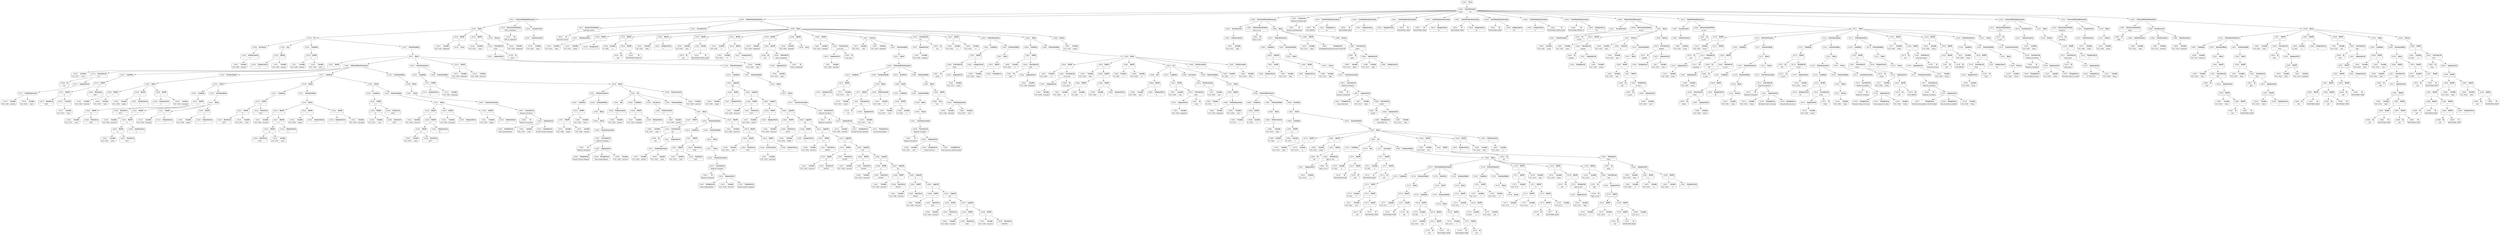 digraph ast {
node [shape=none];
139266 [label=<<TABLE border='1' cellspacing='0' cellpadding='10' style='rounded' ><TR><TD border='0'>139266</TD><TD border='0'><B>Variable</B></TD></TR><HR/><TR><TD border='0' cellpadding='5'>(742, 3197)</TD><TD border='0' cellpadding='5'>value</TD></TR></TABLE>>];
139267 [label=<<TABLE border='1' cellspacing='0' cellpadding='10' style='rounded' ><TR><TD border='0'>139267</TD><TD border='0'><B>BinOP</B></TD></TR><HR/><TR><TD border='0' cellpadding='5' colspan='2'>=</TD></TR></TABLE>>];
139267 -> 139266 [weight=2];
139267 -> 139273 [weight=2];
139264 [label=<<TABLE border='1' cellspacing='0' cellpadding='10' style='rounded' ><TR><TD border='0'>139264</TD><TD border='0'><B>Increment</B></TD></TR></TABLE>>];
139264 -> 139262 [weight=2];
139270 [label=<<TABLE border='1' cellspacing='0' cellpadding='10' style='rounded' ><TR><TD border='0'>139270</TD><TD border='0'><B>Variable</B></TD></TR><HR/><TR><TD border='0' cellpadding='5'>(742, 3196)</TD><TD border='0' cellpadding='5'>position</TD></TR></TABLE>>];
139271 [label=<<TABLE border='1' cellspacing='0' cellpadding='10' style='rounded' ><TR><TD border='0'>139271</TD><TD border='0'><B>PostfixExpression</B></TD></TR></TABLE>>];
139271 -> 139269 [weight=2];
139271 -> 139270 [weight=2];
139268 [label=<<TABLE border='1' cellspacing='0' cellpadding='10' style='rounded' ><TR><TD border='0'>139268</TD><TD border='0'><B>Id</B></TD></TR><HR/><TR><TD border='0' cellpadding='5' colspan='2'>ord</TD></TR></TABLE>>];
139269 [label=<<TABLE border='1' cellspacing='0' cellpadding='10' style='rounded' ><TR><TD border='0'>139269</TD><TD border='0'><B>Variable</B></TD></TR><HR/><TR><TD border='0' cellpadding='5'>(742, 3193)</TD><TD border='0' cellpadding='5'>input</TD></TR></TABLE>>];
139275 [label=<<TABLE border='1' cellspacing='0' cellpadding='10' style='rounded' ><TR><TD border='0'>139275</TD><TD border='0'><B>Variable</B></TD></TR><HR/><TR><TD border='0' cellpadding='5'>(742, 3197)</TD><TD border='0' cellpadding='5'>value</TD></TR></TABLE>>];
139272 [label=<<TABLE border='1' cellspacing='0' cellpadding='10' style='rounded' ><TR><TD border='0'>139272</TD><TD border='0'><B>ArgumentList</B></TD></TR></TABLE>>];
139272 -> 139271 [weight=2];
139273 [label=<<TABLE border='1' cellspacing='0' cellpadding='10' style='rounded' ><TR><TD border='0'>139273</TD><TD border='0'><B>FunctionCall</B></TD></TR><HR/><TR><TD border='0' cellpadding='5' colspan='2'>ord</TD></TR></TABLE>>];
139273 -> 139268 [weight=2];
139273 -> 139272 [weight=2];
139278 [label=<<TABLE border='1' cellspacing='0' cellpadding='10' style='rounded' ><TR><TD border='0'>139278</TD><TD border='0'><B>HexLiteral</B></TD></TR><HR/><TR><TD border='0' cellpadding='5' colspan='2'>0x80</TD></TR></TABLE>>];
139279 [label=<<TABLE border='1' cellspacing='0' cellpadding='10' style='rounded' ><TR><TD border='0'>139279</TD><TD border='0'><B>RelOP</B></TD></TR><HR/><TR><TD border='0' cellpadding='5' colspan='2'>===</TD></TR></TABLE>>];
139279 -> 139277 [weight=2];
139279 -> 139280 [weight=2];
139276 [label=<<TABLE border='1' cellspacing='0' cellpadding='10' style='rounded' ><TR><TD border='0'>139276</TD><TD border='0'><B>UnaryOP</B></TD></TR><HR/><TR><TD border='0' cellpadding='5' colspan='2'>~</TD></TR></TABLE>>];
139276 -> 139275 [weight=2];
139277 [label=<<TABLE border='1' cellspacing='0' cellpadding='10' style='rounded' ><TR><TD border='0'>139277</TD><TD border='0'><B>BinOP</B></TD></TR><HR/><TR><TD border='0' cellpadding='5' colspan='2'>&amp;</TD></TR></TABLE>>];
139277 -> 139276 [weight=2];
139277 -> 139278 [weight=2];
139282 [label=<<TABLE border='1' cellspacing='0' cellpadding='10' style='rounded' ><TR><TD border='0'>139282</TD><TD border='0'><B>Variable</B></TD></TR><HR/><TR><TD border='0' cellpadding='5'>(742, 3198)</TD><TD border='0' cellpadding='5'>character</TD></TR></TABLE>>];
139283 [label=<<TABLE border='1' cellspacing='0' cellpadding='10' style='rounded' ><TR><TD border='0'>139283</TD><TD border='0'><B>BinOP</B></TD></TR><HR/><TR><TD border='0' cellpadding='5' colspan='2'>=</TD></TR></TABLE>>];
139283 -> 139282 [weight=2];
139283 -> 139284 [weight=2];
139280 [label=<<TABLE border='1' cellspacing='0' cellpadding='10' style='rounded' ><TR><TD border='0'>139280</TD><TD border='0'><B>HexLiteral</B></TD></TR><HR/><TR><TD border='0' cellpadding='5' colspan='2'>0x80</TD></TR></TABLE>>];
139281 [label=<<TABLE border='1' cellspacing='0' cellpadding='10' style='rounded' ><TR><TD border='0'>139281</TD><TD border='0'><B>Condition</B></TD></TR></TABLE>>];
139281 -> 139279 [weight=2];
139286 [label=<<TABLE border='1' cellspacing='0' cellpadding='10' style='rounded' ><TR><TD border='0'>139286</TD><TD border='0'><B>BinOP</B></TD></TR><HR/><TR><TD border='0' cellpadding='5' colspan='2'>=</TD></TR></TABLE>>];
139286 -> 139285 [weight=2];
139286 -> 139287 [weight=2];
139287 [label=<<TABLE border='1' cellspacing='0' cellpadding='10' style='rounded' ><TR><TD border='0'>139287</TD><TD border='0'><B>IntegerLiteral</B></TD></TR><HR/><TR><TD border='0' cellpadding='5' colspan='2'>1</TD></TR></TABLE>>];
139284 [label=<<TABLE border='1' cellspacing='0' cellpadding='10' style='rounded' ><TR><TD border='0'>139284</TD><TD border='0'><B>Variable</B></TD></TR><HR/><TR><TD border='0' cellpadding='5'>(742, 3197)</TD><TD border='0' cellpadding='5'>value</TD></TR></TABLE>>];
139285 [label=<<TABLE border='1' cellspacing='0' cellpadding='10' style='rounded' ><TR><TD border='0'>139285</TD><TD border='0'><B>Variable</B></TD></TR><HR/><TR><TD border='0' cellpadding='5'>(742, 3199)</TD><TD border='0' cellpadding='5'>length</TD></TR></TABLE>>];
139290 [label=<<TABLE border='1' cellspacing='0' cellpadding='10' style='rounded' ><TR><TD border='0'>139290</TD><TD border='0'><B>IntegerLiteral</B></TD></TR><HR/><TR><TD border='0' cellpadding='5' colspan='2'>0</TD></TR></TABLE>>];
139291 [label=<<TABLE border='1' cellspacing='0' cellpadding='10' style='rounded' ><TR><TD border='0'>139291</TD><TD border='0'><B>Block</B></TD></TR></TABLE>>];
139291 -> 139283 [weight=2];
139291 -> 139286 [weight=2];
139291 -> 139289 [weight=2];
139288 [label=<<TABLE border='1' cellspacing='0' cellpadding='10' style='rounded' ><TR><TD border='0'>139288</TD><TD border='0'><B>Variable</B></TD></TR><HR/><TR><TD border='0' cellpadding='5'>(742, 3200)</TD><TD border='0' cellpadding='5'>remaining</TD></TR></TABLE>>];
139289 [label=<<TABLE border='1' cellspacing='0' cellpadding='10' style='rounded' ><TR><TD border='0'>139289</TD><TD border='0'><B>BinOP</B></TD></TR><HR/><TR><TD border='0' cellpadding='5' colspan='2'>=</TD></TR></TABLE>>];
139289 -> 139288 [weight=2];
139289 -> 139290 [weight=2];
139294 [label=<<TABLE border='1' cellspacing='0' cellpadding='10' style='rounded' ><TR><TD border='0'>139294</TD><TD border='0'><B>Variable</B></TD></TR><HR/><TR><TD border='0' cellpadding='5'>(742, 3197)</TD><TD border='0' cellpadding='5'>value</TD></TR></TABLE>>];
139295 [label=<<TABLE border='1' cellspacing='0' cellpadding='10' style='rounded' ><TR><TD border='0'>139295</TD><TD border='0'><B>BinOP</B></TD></TR><HR/><TR><TD border='0' cellpadding='5' colspan='2'>&amp;</TD></TR></TABLE>>];
139295 -> 139294 [weight=2];
139295 -> 139296 [weight=2];
139292 [label=<<TABLE border='1' cellspacing='0' cellpadding='10' style='rounded' ><TR><TD border='0'>139292</TD><TD border='0'><B>IfThenElifElseStatement</B></TD></TR></TABLE>>];
139292 -> 139281 [weight=2];
139292 -> 139293 [weight=2];
139292 -> 139371 [weight=2];
139292 -> 139370 [weight=2];
139293 [label=<<TABLE border='1' cellspacing='0' cellpadding='10' style='rounded' ><TR><TD border='0'>139293</TD><TD border='0'><B>StatementBody</B></TD></TR></TABLE>>];
139293 -> 139291 [weight=2];
139298 [label=<<TABLE border='1' cellspacing='0' cellpadding='10' style='rounded' ><TR><TD border='0'>139298</TD><TD border='0'><B>HexLiteral</B></TD></TR><HR/><TR><TD border='0' cellpadding='5' colspan='2'>0xC0</TD></TR></TABLE>>];
139299 [label=<<TABLE border='1' cellspacing='0' cellpadding='10' style='rounded' ><TR><TD border='0'>139299</TD><TD border='0'><B>Condition</B></TD></TR></TABLE>>];
139299 -> 139297 [weight=2];
139296 [label=<<TABLE border='1' cellspacing='0' cellpadding='10' style='rounded' ><TR><TD border='0'>139296</TD><TD border='0'><B>HexLiteral</B></TD></TR><HR/><TR><TD border='0' cellpadding='5' colspan='2'>0xE0</TD></TR></TABLE>>];
139297 [label=<<TABLE border='1' cellspacing='0' cellpadding='10' style='rounded' ><TR><TD border='0'>139297</TD><TD border='0'><B>RelOP</B></TD></TR><HR/><TR><TD border='0' cellpadding='5' colspan='2'>===</TD></TR></TABLE>>];
139297 -> 139295 [weight=2];
139297 -> 139298 [weight=2];
139302 [label=<<TABLE border='1' cellspacing='0' cellpadding='10' style='rounded' ><TR><TD border='0'>139302</TD><TD border='0'><B>Variable</B></TD></TR><HR/><TR><TD border='0' cellpadding='5'>(742, 3197)</TD><TD border='0' cellpadding='5'>value</TD></TR></TABLE>>];
139303 [label=<<TABLE border='1' cellspacing='0' cellpadding='10' style='rounded' ><TR><TD border='0'>139303</TD><TD border='0'><B>BinOP</B></TD></TR><HR/><TR><TD border='0' cellpadding='5' colspan='2'>&amp;</TD></TR></TABLE>>];
139303 -> 139302 [weight=2];
139303 -> 139304 [weight=2];
139300 [label=<<TABLE border='1' cellspacing='0' cellpadding='10' style='rounded' ><TR><TD border='0'>139300</TD><TD border='0'><B>Variable</B></TD></TR><HR/><TR><TD border='0' cellpadding='5'>(742, 3198)</TD><TD border='0' cellpadding='5'>character</TD></TR></TABLE>>];
139301 [label=<<TABLE border='1' cellspacing='0' cellpadding='10' style='rounded' ><TR><TD border='0'>139301</TD><TD border='0'><B>BinOP</B></TD></TR><HR/><TR><TD border='0' cellpadding='5' colspan='2'>=</TD></TR></TABLE>>];
139301 -> 139300 [weight=2];
139301 -> 139305 [weight=2];
139306 [label=<<TABLE border='1' cellspacing='0' cellpadding='10' style='rounded' ><TR><TD border='0'>139306</TD><TD border='0'><B>IntegerLiteral</B></TD></TR><HR/><TR><TD border='0' cellpadding='5' colspan='2'>6</TD></TR></TABLE>>];
139307 [label=<<TABLE border='1' cellspacing='0' cellpadding='10' style='rounded' ><TR><TD border='0'>139307</TD><TD border='0'><B>Variable</B></TD></TR><HR/><TR><TD border='0' cellpadding='5'>(742, 3199)</TD><TD border='0' cellpadding='5'>length</TD></TR></TABLE>>];
139304 [label=<<TABLE border='1' cellspacing='0' cellpadding='10' style='rounded' ><TR><TD border='0'>139304</TD><TD border='0'><B>HexLiteral</B></TD></TR><HR/><TR><TD border='0' cellpadding='5' colspan='2'>0x1F</TD></TR></TABLE>>];
139305 [label=<<TABLE border='1' cellspacing='0' cellpadding='10' style='rounded' ><TR><TD border='0'>139305</TD><TD border='0'><B>BinOP</B></TD></TR><HR/><TR><TD border='0' cellpadding='5' colspan='2'>&lt;&lt;</TD></TR></TABLE>>];
139305 -> 139303 [weight=2];
139305 -> 139306 [weight=2];
139310 [label=<<TABLE border='1' cellspacing='0' cellpadding='10' style='rounded' ><TR><TD border='0'>139310</TD><TD border='0'><B>Variable</B></TD></TR><HR/><TR><TD border='0' cellpadding='5'>(742, 3200)</TD><TD border='0' cellpadding='5'>remaining</TD></TR></TABLE>>];
139311 [label=<<TABLE border='1' cellspacing='0' cellpadding='10' style='rounded' ><TR><TD border='0'>139311</TD><TD border='0'><B>BinOP</B></TD></TR><HR/><TR><TD border='0' cellpadding='5' colspan='2'>=</TD></TR></TABLE>>];
139311 -> 139310 [weight=2];
139311 -> 139312 [weight=2];
139308 [label=<<TABLE border='1' cellspacing='0' cellpadding='10' style='rounded' ><TR><TD border='0'>139308</TD><TD border='0'><B>BinOP</B></TD></TR><HR/><TR><TD border='0' cellpadding='5' colspan='2'>=</TD></TR></TABLE>>];
139308 -> 139307 [weight=2];
139308 -> 139309 [weight=2];
139309 [label=<<TABLE border='1' cellspacing='0' cellpadding='10' style='rounded' ><TR><TD border='0'>139309</TD><TD border='0'><B>IntegerLiteral</B></TD></TR><HR/><TR><TD border='0' cellpadding='5' colspan='2'>2</TD></TR></TABLE>>];
139314 [label=<<TABLE border='1' cellspacing='0' cellpadding='10' style='rounded' ><TR><TD border='0'>139314</TD><TD border='0'><B>ElseIf</B></TD></TR></TABLE>>];
139314 -> 139299 [weight=2];
139314 -> 139315 [weight=2];
139315 [label=<<TABLE border='1' cellspacing='0' cellpadding='10' style='rounded' ><TR><TD border='0'>139315</TD><TD border='0'><B>StatementBody</B></TD></TR></TABLE>>];
139315 -> 139313 [weight=2];
139312 [label=<<TABLE border='1' cellspacing='0' cellpadding='10' style='rounded' ><TR><TD border='0'>139312</TD><TD border='0'><B>IntegerLiteral</B></TD></TR><HR/><TR><TD border='0' cellpadding='5' colspan='2'>1</TD></TR></TABLE>>];
139313 [label=<<TABLE border='1' cellspacing='0' cellpadding='10' style='rounded' ><TR><TD border='0'>139313</TD><TD border='0'><B>Block</B></TD></TR></TABLE>>];
139313 -> 139301 [weight=2];
139313 -> 139308 [weight=2];
139313 -> 139311 [weight=2];
139318 [label=<<TABLE border='1' cellspacing='0' cellpadding='10' style='rounded' ><TR><TD border='0'>139318</TD><TD border='0'><B>HexLiteral</B></TD></TR><HR/><TR><TD border='0' cellpadding='5' colspan='2'>0xF0</TD></TR></TABLE>>];
139319 [label=<<TABLE border='1' cellspacing='0' cellpadding='10' style='rounded' ><TR><TD border='0'>139319</TD><TD border='0'><B>RelOP</B></TD></TR><HR/><TR><TD border='0' cellpadding='5' colspan='2'>===</TD></TR></TABLE>>];
139319 -> 139317 [weight=2];
139319 -> 139320 [weight=2];
139316 [label=<<TABLE border='1' cellspacing='0' cellpadding='10' style='rounded' ><TR><TD border='0'>139316</TD><TD border='0'><B>Variable</B></TD></TR><HR/><TR><TD border='0' cellpadding='5'>(742, 3197)</TD><TD border='0' cellpadding='5'>value</TD></TR></TABLE>>];
139317 [label=<<TABLE border='1' cellspacing='0' cellpadding='10' style='rounded' ><TR><TD border='0'>139317</TD><TD border='0'><B>BinOP</B></TD></TR><HR/><TR><TD border='0' cellpadding='5' colspan='2'>&amp;</TD></TR></TABLE>>];
139317 -> 139316 [weight=2];
139317 -> 139318 [weight=2];
139322 [label=<<TABLE border='1' cellspacing='0' cellpadding='10' style='rounded' ><TR><TD border='0'>139322</TD><TD border='0'><B>Variable</B></TD></TR><HR/><TR><TD border='0' cellpadding='5'>(742, 3198)</TD><TD border='0' cellpadding='5'>character</TD></TR></TABLE>>];
139323 [label=<<TABLE border='1' cellspacing='0' cellpadding='10' style='rounded' ><TR><TD border='0'>139323</TD><TD border='0'><B>BinOP</B></TD></TR><HR/><TR><TD border='0' cellpadding='5' colspan='2'>=</TD></TR></TABLE>>];
139323 -> 139322 [weight=2];
139323 -> 139327 [weight=2];
139320 [label=<<TABLE border='1' cellspacing='0' cellpadding='10' style='rounded' ><TR><TD border='0'>139320</TD><TD border='0'><B>HexLiteral</B></TD></TR><HR/><TR><TD border='0' cellpadding='5' colspan='2'>0xE0</TD></TR></TABLE>>];
139321 [label=<<TABLE border='1' cellspacing='0' cellpadding='10' style='rounded' ><TR><TD border='0'>139321</TD><TD border='0'><B>Condition</B></TD></TR></TABLE>>];
139321 -> 139319 [weight=2];
139326 [label=<<TABLE border='1' cellspacing='0' cellpadding='10' style='rounded' ><TR><TD border='0'>139326</TD><TD border='0'><B>HexLiteral</B></TD></TR><HR/><TR><TD border='0' cellpadding='5' colspan='2'>0x0F</TD></TR></TABLE>>];
139327 [label=<<TABLE border='1' cellspacing='0' cellpadding='10' style='rounded' ><TR><TD border='0'>139327</TD><TD border='0'><B>BinOP</B></TD></TR><HR/><TR><TD border='0' cellpadding='5' colspan='2'>&lt;&lt;</TD></TR></TABLE>>];
139327 -> 139325 [weight=2];
139327 -> 139328 [weight=2];
139324 [label=<<TABLE border='1' cellspacing='0' cellpadding='10' style='rounded' ><TR><TD border='0'>139324</TD><TD border='0'><B>Variable</B></TD></TR><HR/><TR><TD border='0' cellpadding='5'>(742, 3197)</TD><TD border='0' cellpadding='5'>value</TD></TR></TABLE>>];
139325 [label=<<TABLE border='1' cellspacing='0' cellpadding='10' style='rounded' ><TR><TD border='0'>139325</TD><TD border='0'><B>BinOP</B></TD></TR><HR/><TR><TD border='0' cellpadding='5' colspan='2'>&amp;</TD></TR></TABLE>>];
139325 -> 139324 [weight=2];
139325 -> 139326 [weight=2];
139330 [label=<<TABLE border='1' cellspacing='0' cellpadding='10' style='rounded' ><TR><TD border='0'>139330</TD><TD border='0'><B>BinOP</B></TD></TR><HR/><TR><TD border='0' cellpadding='5' colspan='2'>=</TD></TR></TABLE>>];
139330 -> 139329 [weight=2];
139330 -> 139331 [weight=2];
139331 [label=<<TABLE border='1' cellspacing='0' cellpadding='10' style='rounded' ><TR><TD border='0'>139331</TD><TD border='0'><B>IntegerLiteral</B></TD></TR><HR/><TR><TD border='0' cellpadding='5' colspan='2'>3</TD></TR></TABLE>>];
139328 [label=<<TABLE border='1' cellspacing='0' cellpadding='10' style='rounded' ><TR><TD border='0'>139328</TD><TD border='0'><B>IntegerLiteral</B></TD></TR><HR/><TR><TD border='0' cellpadding='5' colspan='2'>12</TD></TR></TABLE>>];
139329 [label=<<TABLE border='1' cellspacing='0' cellpadding='10' style='rounded' ><TR><TD border='0'>139329</TD><TD border='0'><B>Variable</B></TD></TR><HR/><TR><TD border='0' cellpadding='5'>(742, 3199)</TD><TD border='0' cellpadding='5'>length</TD></TR></TABLE>>];
139334 [label=<<TABLE border='1' cellspacing='0' cellpadding='10' style='rounded' ><TR><TD border='0'>139334</TD><TD border='0'><B>IntegerLiteral</B></TD></TR><HR/><TR><TD border='0' cellpadding='5' colspan='2'>2</TD></TR></TABLE>>];
139335 [label=<<TABLE border='1' cellspacing='0' cellpadding='10' style='rounded' ><TR><TD border='0'>139335</TD><TD border='0'><B>Block</B></TD></TR></TABLE>>];
139335 -> 139323 [weight=2];
139335 -> 139330 [weight=2];
139335 -> 139333 [weight=2];
139332 [label=<<TABLE border='1' cellspacing='0' cellpadding='10' style='rounded' ><TR><TD border='0'>139332</TD><TD border='0'><B>Variable</B></TD></TR><HR/><TR><TD border='0' cellpadding='5'>(742, 3200)</TD><TD border='0' cellpadding='5'>remaining</TD></TR></TABLE>>];
139333 [label=<<TABLE border='1' cellspacing='0' cellpadding='10' style='rounded' ><TR><TD border='0'>139333</TD><TD border='0'><B>BinOP</B></TD></TR><HR/><TR><TD border='0' cellpadding='5' colspan='2'>=</TD></TR></TABLE>>];
139333 -> 139332 [weight=2];
139333 -> 139334 [weight=2];
139338 [label=<<TABLE border='1' cellspacing='0' cellpadding='10' style='rounded' ><TR><TD border='0'>139338</TD><TD border='0'><B>Variable</B></TD></TR><HR/><TR><TD border='0' cellpadding='5'>(742, 3197)</TD><TD border='0' cellpadding='5'>value</TD></TR></TABLE>>];
139339 [label=<<TABLE border='1' cellspacing='0' cellpadding='10' style='rounded' ><TR><TD border='0'>139339</TD><TD border='0'><B>BinOP</B></TD></TR><HR/><TR><TD border='0' cellpadding='5' colspan='2'>&amp;</TD></TR></TABLE>>];
139339 -> 139338 [weight=2];
139339 -> 139340 [weight=2];
139336 [label=<<TABLE border='1' cellspacing='0' cellpadding='10' style='rounded' ><TR><TD border='0'>139336</TD><TD border='0'><B>ElseIf</B></TD></TR></TABLE>>];
139336 -> 139321 [weight=2];
139336 -> 139337 [weight=2];
139337 [label=<<TABLE border='1' cellspacing='0' cellpadding='10' style='rounded' ><TR><TD border='0'>139337</TD><TD border='0'><B>StatementBody</B></TD></TR></TABLE>>];
139337 -> 139335 [weight=2];
139342 [label=<<TABLE border='1' cellspacing='0' cellpadding='10' style='rounded' ><TR><TD border='0'>139342</TD><TD border='0'><B>HexLiteral</B></TD></TR><HR/><TR><TD border='0' cellpadding='5' colspan='2'>0xF0</TD></TR></TABLE>>];
139343 [label=<<TABLE border='1' cellspacing='0' cellpadding='10' style='rounded' ><TR><TD border='0'>139343</TD><TD border='0'><B>Condition</B></TD></TR></TABLE>>];
139343 -> 139341 [weight=2];
139340 [label=<<TABLE border='1' cellspacing='0' cellpadding='10' style='rounded' ><TR><TD border='0'>139340</TD><TD border='0'><B>HexLiteral</B></TD></TR><HR/><TR><TD border='0' cellpadding='5' colspan='2'>0xF8</TD></TR></TABLE>>];
139341 [label=<<TABLE border='1' cellspacing='0' cellpadding='10' style='rounded' ><TR><TD border='0'>139341</TD><TD border='0'><B>RelOP</B></TD></TR><HR/><TR><TD border='0' cellpadding='5' colspan='2'>===</TD></TR></TABLE>>];
139341 -> 139339 [weight=2];
139341 -> 139342 [weight=2];
139346 [label=<<TABLE border='1' cellspacing='0' cellpadding='10' style='rounded' ><TR><TD border='0'>139346</TD><TD border='0'><B>Variable</B></TD></TR><HR/><TR><TD border='0' cellpadding='5'>(742, 3197)</TD><TD border='0' cellpadding='5'>value</TD></TR></TABLE>>];
139347 [label=<<TABLE border='1' cellspacing='0' cellpadding='10' style='rounded' ><TR><TD border='0'>139347</TD><TD border='0'><B>BinOP</B></TD></TR><HR/><TR><TD border='0' cellpadding='5' colspan='2'>&amp;</TD></TR></TABLE>>];
139347 -> 139346 [weight=2];
139347 -> 139348 [weight=2];
139344 [label=<<TABLE border='1' cellspacing='0' cellpadding='10' style='rounded' ><TR><TD border='0'>139344</TD><TD border='0'><B>Variable</B></TD></TR><HR/><TR><TD border='0' cellpadding='5'>(742, 3198)</TD><TD border='0' cellpadding='5'>character</TD></TR></TABLE>>];
139345 [label=<<TABLE border='1' cellspacing='0' cellpadding='10' style='rounded' ><TR><TD border='0'>139345</TD><TD border='0'><B>BinOP</B></TD></TR><HR/><TR><TD border='0' cellpadding='5' colspan='2'>=</TD></TR></TABLE>>];
139345 -> 139344 [weight=2];
139345 -> 139349 [weight=2];
139350 [label=<<TABLE border='1' cellspacing='0' cellpadding='10' style='rounded' ><TR><TD border='0'>139350</TD><TD border='0'><B>IntegerLiteral</B></TD></TR><HR/><TR><TD border='0' cellpadding='5' colspan='2'>18</TD></TR></TABLE>>];
139351 [label=<<TABLE border='1' cellspacing='0' cellpadding='10' style='rounded' ><TR><TD border='0'>139351</TD><TD border='0'><B>Variable</B></TD></TR><HR/><TR><TD border='0' cellpadding='5'>(742, 3199)</TD><TD border='0' cellpadding='5'>length</TD></TR></TABLE>>];
139348 [label=<<TABLE border='1' cellspacing='0' cellpadding='10' style='rounded' ><TR><TD border='0'>139348</TD><TD border='0'><B>HexLiteral</B></TD></TR><HR/><TR><TD border='0' cellpadding='5' colspan='2'>0x07</TD></TR></TABLE>>];
139349 [label=<<TABLE border='1' cellspacing='0' cellpadding='10' style='rounded' ><TR><TD border='0'>139349</TD><TD border='0'><B>BinOP</B></TD></TR><HR/><TR><TD border='0' cellpadding='5' colspan='2'>&lt;&lt;</TD></TR></TABLE>>];
139349 -> 139347 [weight=2];
139349 -> 139350 [weight=2];
139354 [label=<<TABLE border='1' cellspacing='0' cellpadding='10' style='rounded' ><TR><TD border='0'>139354</TD><TD border='0'><B>Variable</B></TD></TR><HR/><TR><TD border='0' cellpadding='5'>(742, 3200)</TD><TD border='0' cellpadding='5'>remaining</TD></TR></TABLE>>];
139355 [label=<<TABLE border='1' cellspacing='0' cellpadding='10' style='rounded' ><TR><TD border='0'>139355</TD><TD border='0'><B>BinOP</B></TD></TR><HR/><TR><TD border='0' cellpadding='5' colspan='2'>=</TD></TR></TABLE>>];
139355 -> 139354 [weight=2];
139355 -> 139356 [weight=2];
139352 [label=<<TABLE border='1' cellspacing='0' cellpadding='10' style='rounded' ><TR><TD border='0'>139352</TD><TD border='0'><B>BinOP</B></TD></TR><HR/><TR><TD border='0' cellpadding='5' colspan='2'>=</TD></TR></TABLE>>];
139352 -> 139351 [weight=2];
139352 -> 139353 [weight=2];
139353 [label=<<TABLE border='1' cellspacing='0' cellpadding='10' style='rounded' ><TR><TD border='0'>139353</TD><TD border='0'><B>IntegerLiteral</B></TD></TR><HR/><TR><TD border='0' cellpadding='5' colspan='2'>4</TD></TR></TABLE>>];
139358 [label=<<TABLE border='1' cellspacing='0' cellpadding='10' style='rounded' ><TR><TD border='0'>139358</TD><TD border='0'><B>ElseIf</B></TD></TR></TABLE>>];
139358 -> 139343 [weight=2];
139358 -> 139359 [weight=2];
139359 [label=<<TABLE border='1' cellspacing='0' cellpadding='10' style='rounded' ><TR><TD border='0'>139359</TD><TD border='0'><B>StatementBody</B></TD></TR></TABLE>>];
139359 -> 139357 [weight=2];
139356 [label=<<TABLE border='1' cellspacing='0' cellpadding='10' style='rounded' ><TR><TD border='0'>139356</TD><TD border='0'><B>IntegerLiteral</B></TD></TR><HR/><TR><TD border='0' cellpadding='5' colspan='2'>3</TD></TR></TABLE>>];
139357 [label=<<TABLE border='1' cellspacing='0' cellpadding='10' style='rounded' ><TR><TD border='0'>139357</TD><TD border='0'><B>Block</B></TD></TR></TABLE>>];
139357 -> 139345 [weight=2];
139357 -> 139352 [weight=2];
139357 -> 139355 [weight=2];
139362 [label=<<TABLE border='1' cellspacing='0' cellpadding='10' style='rounded' ><TR><TD border='0'>139362</TD><TD border='0'><B>StringLiteral</B></TD></TR><HR/><TR><TD border='0' cellpadding='5' colspan='2'>idna.invalidcodepoint</TD></TR></TABLE>>];
139363 [label=<<TABLE border='1' cellspacing='0' cellpadding='10' style='rounded' ><TR><TD border='0'>139363</TD><TD border='0'><B>Variable</B></TD></TR><HR/><TR><TD border='0' cellpadding='5'>(742, 3197)</TD><TD border='0' cellpadding='5'>value</TD></TR></TABLE>>];
139360 [label=<<TABLE border='1' cellspacing='0' cellpadding='10' style='rounded' ><TR><TD border='0'>139360</TD><TD border='0'><B>Id</B></TD></TR><HR/><TR><TD border='0' cellpadding='5' colspan='2'>Requests_Exception</TD></TR></TABLE>>];
139361 [label=<<TABLE border='1' cellspacing='0' cellpadding='10' style='rounded' ><TR><TD border='0'>139361</TD><TD border='0'><B>StringLiteral</B></TD></TR><HR/><TR><TD border='0' cellpadding='5' colspan='2'>Invalid Unicode codepoint</TD></TR></TABLE>>];
139366 [label=<<TABLE border='1' cellspacing='0' cellpadding='10' style='rounded' ><TR><TD border='0'>139366</TD><TD border='0'><B>ClassInstanciation</B></TD></TR></TABLE>>];
139366 -> 139365 [weight=2];
139367 [label=<<TABLE border='1' cellspacing='0' cellpadding='10' style='rounded' ><TR><TD border='0'>139367</TD><TD border='0'><B>Throw</B></TD></TR></TABLE>>];
139367 -> 139366 [weight=2];
139364 [label=<<TABLE border='1' cellspacing='0' cellpadding='10' style='rounded' ><TR><TD border='0'>139364</TD><TD border='0'><B>ArgumentList</B></TD></TR></TABLE>>];
139364 -> 139361 [weight=2];
139364 -> 139362 [weight=2];
139364 -> 139363 [weight=2];
139365 [label=<<TABLE border='1' cellspacing='0' cellpadding='10' style='rounded' ><TR><TD border='0'>139365</TD><TD border='0'><B>FunctionCall</B></TD></TR><HR/><TR><TD border='0' cellpadding='5' colspan='2'>Requests_Exception</TD></TR></TABLE>>];
139365 -> 139360 [weight=2];
139365 -> 139364 [weight=2];
139370 [label=<<TABLE border='1' cellspacing='0' cellpadding='10' style='rounded' ><TR><TD border='0'>139370</TD><TD border='0'><B>StatementBody</B></TD></TR></TABLE>>];
139370 -> 139368 [weight=2];
139371 [label=<<TABLE border='1' cellspacing='0' cellpadding='10' style='rounded' ><TR><TD border='0'>139371</TD><TD border='0'><B>ElseIfList</B></TD></TR></TABLE>>];
139371 -> 139314 [weight=2];
139371 -> 139336 [weight=2];
139371 -> 139358 [weight=2];
139368 [label=<<TABLE border='1' cellspacing='0' cellpadding='10' style='rounded' ><TR><TD border='0'>139368</TD><TD border='0'><B>Block</B></TD></TR></TABLE>>];
139368 -> 139367 [weight=2];
139374 [label=<<TABLE border='1' cellspacing='0' cellpadding='10' style='rounded' ><TR><TD border='0'>139374</TD><TD border='0'><B>IntegerLiteral</B></TD></TR><HR/><TR><TD border='0' cellpadding='5' colspan='2'>0</TD></TR></TABLE>>];
139375 [label=<<TABLE border='1' cellspacing='0' cellpadding='10' style='rounded' ><TR><TD border='0'>139375</TD><TD border='0'><B>Condition</B></TD></TR></TABLE>>];
139375 -> 139373 [weight=2];
139372 [label=<<TABLE border='1' cellspacing='0' cellpadding='10' style='rounded' ><TR><TD border='0'>139372</TD><TD border='0'><B>Variable</B></TD></TR><HR/><TR><TD border='0' cellpadding='5'>(742, 3200)</TD><TD border='0' cellpadding='5'>remaining</TD></TR></TABLE>>];
139373 [label=<<TABLE border='1' cellspacing='0' cellpadding='10' style='rounded' ><TR><TD border='0'>139373</TD><TD border='0'><B>RelOP</B></TD></TR><HR/><TR><TD border='0' cellpadding='5' colspan='2'>&gt;</TD></TR></TABLE>>];
139373 -> 139372 [weight=2];
139373 -> 139374 [weight=2];
139378 [label=<<TABLE border='1' cellspacing='0' cellpadding='10' style='rounded' ><TR><TD border='0'>139378</TD><TD border='0'><B>Variable</B></TD></TR><HR/><TR><TD border='0' cellpadding='5'>(742, 3199)</TD><TD border='0' cellpadding='5'>length</TD></TR></TABLE>>];
139379 [label=<<TABLE border='1' cellspacing='0' cellpadding='10' style='rounded' ><TR><TD border='0'>139379</TD><TD border='0'><B>RelOP</B></TD></TR><HR/><TR><TD border='0' cellpadding='5' colspan='2'>&gt;</TD></TR></TABLE>>];
139379 -> 139377 [weight=2];
139379 -> 139380 [weight=2];
139376 [label=<<TABLE border='1' cellspacing='0' cellpadding='10' style='rounded' ><TR><TD border='0'>139376</TD><TD border='0'><B>Variable</B></TD></TR><HR/><TR><TD border='0' cellpadding='5'>(742, 3196)</TD><TD border='0' cellpadding='5'>position</TD></TR></TABLE>>];
139377 [label=<<TABLE border='1' cellspacing='0' cellpadding='10' style='rounded' ><TR><TD border='0'>139377</TD><TD border='0'><B>BinOP</B></TD></TR><HR/><TR><TD border='0' cellpadding='5' colspan='2'>+</TD></TR></TABLE>>];
139377 -> 139376 [weight=2];
139377 -> 139378 [weight=2];
139382 [label=<<TABLE border='1' cellspacing='0' cellpadding='10' style='rounded' ><TR><TD border='0'>139382</TD><TD border='0'><B>Id</B></TD></TR><HR/><TR><TD border='0' cellpadding='5' colspan='2'>Requests_Exception</TD></TR></TABLE>>];
139383 [label=<<TABLE border='1' cellspacing='0' cellpadding='10' style='rounded' ><TR><TD border='0'>139383</TD><TD border='0'><B>StringLiteral</B></TD></TR><HR/><TR><TD border='0' cellpadding='5' colspan='2'>Invalid Unicode codepoint</TD></TR></TABLE>>];
139380 [label=<<TABLE border='1' cellspacing='0' cellpadding='10' style='rounded' ><TR><TD border='0'>139380</TD><TD border='0'><B>Variable</B></TD></TR><HR/><TR><TD border='0' cellpadding='5'>(742, 3195)</TD><TD border='0' cellpadding='5'>strlen</TD></TR></TABLE>>];
139381 [label=<<TABLE border='1' cellspacing='0' cellpadding='10' style='rounded' ><TR><TD border='0'>139381</TD><TD border='0'><B>Condition</B></TD></TR></TABLE>>];
139381 -> 139379 [weight=2];
139386 [label=<<TABLE border='1' cellspacing='0' cellpadding='10' style='rounded' ><TR><TD border='0'>139386</TD><TD border='0'><B>ArgumentList</B></TD></TR></TABLE>>];
139386 -> 139383 [weight=2];
139386 -> 139384 [weight=2];
139386 -> 139385 [weight=2];
139387 [label=<<TABLE border='1' cellspacing='0' cellpadding='10' style='rounded' ><TR><TD border='0'>139387</TD><TD border='0'><B>FunctionCall</B></TD></TR><HR/><TR><TD border='0' cellpadding='5' colspan='2'>Requests_Exception</TD></TR></TABLE>>];
139387 -> 139382 [weight=2];
139387 -> 139386 [weight=2];
139384 [label=<<TABLE border='1' cellspacing='0' cellpadding='10' style='rounded' ><TR><TD border='0'>139384</TD><TD border='0'><B>StringLiteral</B></TD></TR><HR/><TR><TD border='0' cellpadding='5' colspan='2'>idna.invalidcodepoint</TD></TR></TABLE>>];
139385 [label=<<TABLE border='1' cellspacing='0' cellpadding='10' style='rounded' ><TR><TD border='0'>139385</TD><TD border='0'><B>Variable</B></TD></TR><HR/><TR><TD border='0' cellpadding='5'>(742, 3198)</TD><TD border='0' cellpadding='5'>character</TD></TR></TABLE>>];
139390 [label=<<TABLE border='1' cellspacing='0' cellpadding='10' style='rounded' ><TR><TD border='0'>139390</TD><TD border='0'><B>Block</B></TD></TR></TABLE>>];
139390 -> 139389 [weight=2];
139391 [label=<<TABLE border='1' cellspacing='0' cellpadding='10' style='rounded' ><TR><TD border='0'>139391</TD><TD border='0'><B>IfThenStatement</B></TD></TR></TABLE>>];
139391 -> 139381 [weight=2];
139391 -> 139392 [weight=2];
139388 [label=<<TABLE border='1' cellspacing='0' cellpadding='10' style='rounded' ><TR><TD border='0'>139388</TD><TD border='0'><B>ClassInstanciation</B></TD></TR></TABLE>>];
139388 -> 139387 [weight=2];
139389 [label=<<TABLE border='1' cellspacing='0' cellpadding='10' style='rounded' ><TR><TD border='0'>139389</TD><TD border='0'><B>Throw</B></TD></TR></TABLE>>];
139389 -> 139388 [weight=2];
139394 [label=<<TABLE border='1' cellspacing='0' cellpadding='10' style='rounded' ><TR><TD border='0'>139394</TD><TD border='0'><B>PostIncrement</B></TD></TR><HR/><TR><TD border='0' cellpadding='5' colspan='2'>++</TD></TR></TABLE>>];
139394 -> 139393 [weight=2];
139392 [label=<<TABLE border='1' cellspacing='0' cellpadding='10' style='rounded' ><TR><TD border='0'>139392</TD><TD border='0'><B>StatementBody</B></TD></TR></TABLE>>];
139392 -> 139390 [weight=2];
139393 [label=<<TABLE border='1' cellspacing='0' cellpadding='10' style='rounded' ><TR><TD border='0'>139393</TD><TD border='0'><B>Variable</B></TD></TR><HR/><TR><TD border='0' cellpadding='5'>(742, 3196)</TD><TD border='0' cellpadding='5'>position</TD></TR></TABLE>>];
139398 [label=<<TABLE border='1' cellspacing='0' cellpadding='10' style='rounded' ><TR><TD border='0'>139398</TD><TD border='0'><B>RelOP</B></TD></TR><HR/><TR><TD border='0' cellpadding='5' colspan='2'>&gt;</TD></TR></TABLE>>];
139398 -> 139397 [weight=2];
139398 -> 139399 [weight=2];
139399 [label=<<TABLE border='1' cellspacing='0' cellpadding='10' style='rounded' ><TR><TD border='0'>139399</TD><TD border='0'><B>IntegerLiteral</B></TD></TR><HR/><TR><TD border='0' cellpadding='5' colspan='2'>0</TD></TR></TABLE>>];
139396 [label=<<TABLE border='1' cellspacing='0' cellpadding='10' style='rounded' ><TR><TD border='0'>139396</TD><TD border='0'><B>Init</B></TD></TR></TABLE>>];
139396 -> 139394 [weight=2];
139397 [label=<<TABLE border='1' cellspacing='0' cellpadding='10' style='rounded' ><TR><TD border='0'>139397</TD><TD border='0'><B>Variable</B></TD></TR><HR/><TR><TD border='0' cellpadding='5'>(742, 3200)</TD><TD border='0' cellpadding='5'>remaining</TD></TR></TABLE>>];
139402 [label=<<TABLE border='1' cellspacing='0' cellpadding='10' style='rounded' ><TR><TD border='0'>139402</TD><TD border='0'><B>PostIncrement</B></TD></TR><HR/><TR><TD border='0' cellpadding='5' colspan='2'>++</TD></TR></TABLE>>];
139402 -> 139401 [weight=2];
139400 [label=<<TABLE border='1' cellspacing='0' cellpadding='10' style='rounded' ><TR><TD border='0'>139400</TD><TD border='0'><B>Condition</B></TD></TR></TABLE>>];
139400 -> 139398 [weight=2];
139401 [label=<<TABLE border='1' cellspacing='0' cellpadding='10' style='rounded' ><TR><TD border='0'>139401</TD><TD border='0'><B>Variable</B></TD></TR><HR/><TR><TD border='0' cellpadding='5'>(742, 3196)</TD><TD border='0' cellpadding='5'>position</TD></TR></TABLE>>];
139406 [label=<<TABLE border='1' cellspacing='0' cellpadding='10' style='rounded' ><TR><TD border='0'>139406</TD><TD border='0'><B>Variable</B></TD></TR><HR/><TR><TD border='0' cellpadding='5'>(742, 3197)</TD><TD border='0' cellpadding='5'>value</TD></TR></TABLE>>];
139407 [label=<<TABLE border='1' cellspacing='0' cellpadding='10' style='rounded' ><TR><TD border='0'>139407</TD><TD border='0'><B>BinOP</B></TD></TR><HR/><TR><TD border='0' cellpadding='5' colspan='2'>=</TD></TR></TABLE>>];
139407 -> 139406 [weight=2];
139407 -> 139413 [weight=2];
139404 [label=<<TABLE border='1' cellspacing='0' cellpadding='10' style='rounded' ><TR><TD border='0'>139404</TD><TD border='0'><B>Increment</B></TD></TR></TABLE>>];
139404 -> 139402 [weight=2];
139410 [label=<<TABLE border='1' cellspacing='0' cellpadding='10' style='rounded' ><TR><TD border='0'>139410</TD><TD border='0'><B>Variable</B></TD></TR><HR/><TR><TD border='0' cellpadding='5'>(742, 3196)</TD><TD border='0' cellpadding='5'>position</TD></TR></TABLE>>];
139411 [label=<<TABLE border='1' cellspacing='0' cellpadding='10' style='rounded' ><TR><TD border='0'>139411</TD><TD border='0'><B>PostfixExpression</B></TD></TR></TABLE>>];
139411 -> 139409 [weight=2];
139411 -> 139410 [weight=2];
139408 [label=<<TABLE border='1' cellspacing='0' cellpadding='10' style='rounded' ><TR><TD border='0'>139408</TD><TD border='0'><B>Id</B></TD></TR><HR/><TR><TD border='0' cellpadding='5' colspan='2'>ord</TD></TR></TABLE>>];
139409 [label=<<TABLE border='1' cellspacing='0' cellpadding='10' style='rounded' ><TR><TD border='0'>139409</TD><TD border='0'><B>Variable</B></TD></TR><HR/><TR><TD border='0' cellpadding='5'>(742, 3193)</TD><TD border='0' cellpadding='5'>input</TD></TR></TABLE>>];
139414 [label=<<TABLE border='1' cellspacing='0' cellpadding='10' style='rounded' ><TR><TD border='0'>139414</TD><TD border='0'><B>Variable</B></TD></TR><HR/><TR><TD border='0' cellpadding='5'>(742, 3197)</TD><TD border='0' cellpadding='5'>value</TD></TR></TABLE>>];
139415 [label=<<TABLE border='1' cellspacing='0' cellpadding='10' style='rounded' ><TR><TD border='0'>139415</TD><TD border='0'><B>BinOP</B></TD></TR><HR/><TR><TD border='0' cellpadding='5' colspan='2'>&amp;</TD></TR></TABLE>>];
139415 -> 139414 [weight=2];
139415 -> 139416 [weight=2];
139412 [label=<<TABLE border='1' cellspacing='0' cellpadding='10' style='rounded' ><TR><TD border='0'>139412</TD><TD border='0'><B>ArgumentList</B></TD></TR></TABLE>>];
139412 -> 139411 [weight=2];
139413 [label=<<TABLE border='1' cellspacing='0' cellpadding='10' style='rounded' ><TR><TD border='0'>139413</TD><TD border='0'><B>FunctionCall</B></TD></TR><HR/><TR><TD border='0' cellpadding='5' colspan='2'>ord</TD></TR></TABLE>>];
139413 -> 139408 [weight=2];
139413 -> 139412 [weight=2];
139418 [label=<<TABLE border='1' cellspacing='0' cellpadding='10' style='rounded' ><TR><TD border='0'>139418</TD><TD border='0'><B>HexLiteral</B></TD></TR><HR/><TR><TD border='0' cellpadding='5' colspan='2'>0x80</TD></TR></TABLE>>];
139419 [label=<<TABLE border='1' cellspacing='0' cellpadding='10' style='rounded' ><TR><TD border='0'>139419</TD><TD border='0'><B>Condition</B></TD></TR></TABLE>>];
139419 -> 139417 [weight=2];
139416 [label=<<TABLE border='1' cellspacing='0' cellpadding='10' style='rounded' ><TR><TD border='0'>139416</TD><TD border='0'><B>HexLiteral</B></TD></TR><HR/><TR><TD border='0' cellpadding='5' colspan='2'>0xC0</TD></TR></TABLE>>];
139417 [label=<<TABLE border='1' cellspacing='0' cellpadding='10' style='rounded' ><TR><TD border='0'>139417</TD><TD border='0'><B>RelOP</B></TD></TR><HR/><TR><TD border='0' cellpadding='5' colspan='2'>!==</TD></TR></TABLE>>];
139417 -> 139415 [weight=2];
139417 -> 139418 [weight=2];
139422 [label=<<TABLE border='1' cellspacing='0' cellpadding='10' style='rounded' ><TR><TD border='0'>139422</TD><TD border='0'><B>StringLiteral</B></TD></TR><HR/><TR><TD border='0' cellpadding='5' colspan='2'>idna.invalidcodepoint</TD></TR></TABLE>>];
139423 [label=<<TABLE border='1' cellspacing='0' cellpadding='10' style='rounded' ><TR><TD border='0'>139423</TD><TD border='0'><B>Variable</B></TD></TR><HR/><TR><TD border='0' cellpadding='5'>(742, 3198)</TD><TD border='0' cellpadding='5'>character</TD></TR></TABLE>>];
139420 [label=<<TABLE border='1' cellspacing='0' cellpadding='10' style='rounded' ><TR><TD border='0'>139420</TD><TD border='0'><B>Id</B></TD></TR><HR/><TR><TD border='0' cellpadding='5' colspan='2'>Requests_Exception</TD></TR></TABLE>>];
139421 [label=<<TABLE border='1' cellspacing='0' cellpadding='10' style='rounded' ><TR><TD border='0'>139421</TD><TD border='0'><B>StringLiteral</B></TD></TR><HR/><TR><TD border='0' cellpadding='5' colspan='2'>Invalid Unicode codepoint</TD></TR></TABLE>>];
139426 [label=<<TABLE border='1' cellspacing='0' cellpadding='10' style='rounded' ><TR><TD border='0'>139426</TD><TD border='0'><B>ClassInstanciation</B></TD></TR></TABLE>>];
139426 -> 139425 [weight=2];
139427 [label=<<TABLE border='1' cellspacing='0' cellpadding='10' style='rounded' ><TR><TD border='0'>139427</TD><TD border='0'><B>Throw</B></TD></TR></TABLE>>];
139427 -> 139426 [weight=2];
139424 [label=<<TABLE border='1' cellspacing='0' cellpadding='10' style='rounded' ><TR><TD border='0'>139424</TD><TD border='0'><B>ArgumentList</B></TD></TR></TABLE>>];
139424 -> 139421 [weight=2];
139424 -> 139422 [weight=2];
139424 -> 139423 [weight=2];
139425 [label=<<TABLE border='1' cellspacing='0' cellpadding='10' style='rounded' ><TR><TD border='0'>139425</TD><TD border='0'><B>FunctionCall</B></TD></TR><HR/><TR><TD border='0' cellpadding='5' colspan='2'>Requests_Exception</TD></TR></TABLE>>];
139425 -> 139420 [weight=2];
139425 -> 139424 [weight=2];
139430 [label=<<TABLE border='1' cellspacing='0' cellpadding='10' style='rounded' ><TR><TD border='0'>139430</TD><TD border='0'><B>StatementBody</B></TD></TR></TABLE>>];
139430 -> 139428 [weight=2];
139431 [label=<<TABLE border='1' cellspacing='0' cellpadding='10' style='rounded' ><TR><TD border='0'>139431</TD><TD border='0'><B>Variable</B></TD></TR><HR/><TR><TD border='0' cellpadding='5'>(742, 3198)</TD><TD border='0' cellpadding='5'>character</TD></TR></TABLE>>];
139428 [label=<<TABLE border='1' cellspacing='0' cellpadding='10' style='rounded' ><TR><TD border='0'>139428</TD><TD border='0'><B>Block</B></TD></TR></TABLE>>];
139428 -> 139427 [weight=2];
139429 [label=<<TABLE border='1' cellspacing='0' cellpadding='10' style='rounded' ><TR><TD border='0'>139429</TD><TD border='0'><B>IfThenStatement</B></TD></TR></TABLE>>];
139429 -> 139419 [weight=2];
139429 -> 139430 [weight=2];
139434 [label=<<TABLE border='1' cellspacing='0' cellpadding='10' style='rounded' ><TR><TD border='0'>139434</TD><TD border='0'><B>BinOP</B></TD></TR><HR/><TR><TD border='0' cellpadding='5' colspan='2'>&amp;</TD></TR></TABLE>>];
139434 -> 139433 [weight=2];
139434 -> 139435 [weight=2];
139435 [label=<<TABLE border='1' cellspacing='0' cellpadding='10' style='rounded' ><TR><TD border='0'>139435</TD><TD border='0'><B>HexLiteral</B></TD></TR><HR/><TR><TD border='0' cellpadding='5' colspan='2'>0x3F</TD></TR></TABLE>>];
139432 [label=<<TABLE border='1' cellspacing='0' cellpadding='10' style='rounded' ><TR><TD border='0'>139432</TD><TD border='0'><B>BinOP</B></TD></TR><HR/><TR><TD border='0' cellpadding='5' colspan='2'>|=</TD></TR></TABLE>>];
139432 -> 139431 [weight=2];
139432 -> 139436 [weight=2];
139433 [label=<<TABLE border='1' cellspacing='0' cellpadding='10' style='rounded' ><TR><TD border='0'>139433</TD><TD border='0'><B>Variable</B></TD></TR><HR/><TR><TD border='0' cellpadding='5'>(742, 3197)</TD><TD border='0' cellpadding='5'>value</TD></TR></TABLE>>];
139438 [label=<<TABLE border='1' cellspacing='0' cellpadding='10' style='rounded' ><TR><TD border='0'>139438</TD><TD border='0'><B>PreIncrement</B></TD></TR><HR/><TR><TD border='0' cellpadding='5' colspan='2'>--</TD></TR></TABLE>>];
139438 -> 139437 [weight=2];
139439 [label=<<TABLE border='1' cellspacing='0' cellpadding='10' style='rounded' ><TR><TD border='0'>139439</TD><TD border='0'><B>BinOP</B></TD></TR><HR/><TR><TD border='0' cellpadding='5' colspan='2'>*</TD></TR></TABLE>>];
139439 -> 139438 [weight=2];
139439 -> 139440 [weight=2];
139436 [label=<<TABLE border='1' cellspacing='0' cellpadding='10' style='rounded' ><TR><TD border='0'>139436</TD><TD border='0'><B>BinOP</B></TD></TR><HR/><TR><TD border='0' cellpadding='5' colspan='2'>&lt;&lt;</TD></TR></TABLE>>];
139436 -> 139434 [weight=2];
139436 -> 139439 [weight=2];
139437 [label=<<TABLE border='1' cellspacing='0' cellpadding='10' style='rounded' ><TR><TD border='0'>139437</TD><TD border='0'><B>Variable</B></TD></TR><HR/><TR><TD border='0' cellpadding='5'>(742, 3200)</TD><TD border='0' cellpadding='5'>remaining</TD></TR></TABLE>>];
139442 [label=<<TABLE border='1' cellspacing='0' cellpadding='10' style='rounded' ><TR><TD border='0'>139442</TD><TD border='0'><B>For</B></TD></TR></TABLE>>];
139442 -> 139396 [weight=2];
139442 -> 139400 [weight=2];
139442 -> 139404 [weight=2];
139442 -> 139443 [weight=2];
139443 [label=<<TABLE border='1' cellspacing='0' cellpadding='10' style='rounded' ><TR><TD border='0'>139443</TD><TD border='0'><B>StatementBody</B></TD></TR></TABLE>>];
139443 -> 139441 [weight=2];
139440 [label=<<TABLE border='1' cellspacing='0' cellpadding='10' style='rounded' ><TR><TD border='0'>139440</TD><TD border='0'><B>IntegerLiteral</B></TD></TR><HR/><TR><TD border='0' cellpadding='5' colspan='2'>6</TD></TR></TABLE>>];
139441 [label=<<TABLE border='1' cellspacing='0' cellpadding='10' style='rounded' ><TR><TD border='0'>139441</TD><TD border='0'><B>Block</B></TD></TR></TABLE>>];
139441 -> 139407 [weight=2];
139441 -> 139429 [weight=2];
139441 -> 139432 [weight=2];
139446 [label=<<TABLE border='1' cellspacing='0' cellpadding='10' style='rounded' ><TR><TD border='0'>139446</TD><TD border='0'><B>Block</B></TD></TR></TABLE>>];
139446 -> 139391 [weight=2];
139446 -> 139442 [weight=2];
139446 -> 139445 [weight=2];
139447 [label=<<TABLE border='1' cellspacing='0' cellpadding='10' style='rounded' ><TR><TD border='0'>139447</TD><TD border='0'><B>IfThenStatement</B></TD></TR></TABLE>>];
139447 -> 139375 [weight=2];
139447 -> 139448 [weight=2];
139444 [label=<<TABLE border='1' cellspacing='0' cellpadding='10' style='rounded' ><TR><TD border='0'>139444</TD><TD border='0'><B>Variable</B></TD></TR><HR/><TR><TD border='0' cellpadding='5'>(742, 3196)</TD><TD border='0' cellpadding='5'>position</TD></TR></TABLE>>];
139445 [label=<<TABLE border='1' cellspacing='0' cellpadding='10' style='rounded' ><TR><TD border='0'>139445</TD><TD border='0'><B>PostIncrement</B></TD></TR><HR/><TR><TD border='0' cellpadding='5' colspan='2'>--</TD></TR></TABLE>>];
139445 -> 139444 [weight=2];
139450 [label=<<TABLE border='1' cellspacing='0' cellpadding='10' style='rounded' ><TR><TD border='0'>139450</TD><TD border='0'><B>RelOP</B></TD></TR><HR/><TR><TD border='0' cellpadding='5' colspan='2'>&gt;</TD></TR></TABLE>>];
139450 -> 139449 [weight=2];
139450 -> 139451 [weight=2];
139451 [label=<<TABLE border='1' cellspacing='0' cellpadding='10' style='rounded' ><TR><TD border='0'>139451</TD><TD border='0'><B>IntegerLiteral</B></TD></TR><HR/><TR><TD border='0' cellpadding='5' colspan='2'>1</TD></TR></TABLE>>];
139448 [label=<<TABLE border='1' cellspacing='0' cellpadding='10' style='rounded' ><TR><TD border='0'>139448</TD><TD border='0'><B>StatementBody</B></TD></TR></TABLE>>];
139448 -> 139446 [weight=2];
139449 [label=<<TABLE border='1' cellspacing='0' cellpadding='10' style='rounded' ><TR><TD border='0'>139449</TD><TD border='0'><B>Variable</B></TD></TR><HR/><TR><TD border='0' cellpadding='5'>(742, 3199)</TD><TD border='0' cellpadding='5'>length</TD></TR></TABLE>>];
139454 [label=<<TABLE border='1' cellspacing='0' cellpadding='10' style='rounded' ><TR><TD border='0'>139454</TD><TD border='0'><B>RelOP</B></TD></TR><HR/><TR><TD border='0' cellpadding='5' colspan='2'>&lt;=</TD></TR></TABLE>>];
139454 -> 139453 [weight=2];
139454 -> 139455 [weight=2];
139455 [label=<<TABLE border='1' cellspacing='0' cellpadding='10' style='rounded' ><TR><TD border='0'>139455</TD><TD border='0'><B>HexLiteral</B></TD></TR><HR/><TR><TD border='0' cellpadding='5' colspan='2'>0x7F</TD></TR></TABLE>>];
139452 [label=<<TABLE border='1' cellspacing='0' cellpadding='10' style='rounded' ><TR><TD border='0'>139452</TD><TD border='0'><B>LogicOP</B></TD></TR><HR/><TR><TD border='0' cellpadding='5' colspan='2'>&amp;&amp;</TD></TR></TABLE>>];
139452 -> 139450 [weight=2];
139452 -> 139456 [weight=2];
139453 [label=<<TABLE border='1' cellspacing='0' cellpadding='10' style='rounded' ><TR><TD border='0'>139453</TD><TD border='0'><B>Variable</B></TD></TR><HR/><TR><TD border='0' cellpadding='5'>(742, 3198)</TD><TD border='0' cellpadding='5'>character</TD></TR></TABLE>>];
139458 [label=<<TABLE border='1' cellspacing='0' cellpadding='10' style='rounded' ><TR><TD border='0'>139458</TD><TD border='0'><B>RelOP</B></TD></TR><HR/><TR><TD border='0' cellpadding='5' colspan='2'>&gt;</TD></TR></TABLE>>];
139458 -> 139457 [weight=2];
139458 -> 139459 [weight=2];
139459 [label=<<TABLE border='1' cellspacing='0' cellpadding='10' style='rounded' ><TR><TD border='0'>139459</TD><TD border='0'><B>IntegerLiteral</B></TD></TR><HR/><TR><TD border='0' cellpadding='5' colspan='2'>2</TD></TR></TABLE>>];
139456 [label=<<TABLE border='1' cellspacing='0' cellpadding='10' style='rounded' ><TR><TD border='0'>139456</TD><TD border='0'><B>LogicOP</B></TD></TR><HR/><TR><TD border='0' cellpadding='5' colspan='2'>||</TD></TR></TABLE>>];
139456 -> 139454 [weight=2];
139456 -> 139460 [weight=2];
139457 [label=<<TABLE border='1' cellspacing='0' cellpadding='10' style='rounded' ><TR><TD border='0'>139457</TD><TD border='0'><B>Variable</B></TD></TR><HR/><TR><TD border='0' cellpadding='5'>(742, 3199)</TD><TD border='0' cellpadding='5'>length</TD></TR></TABLE>>];
139462 [label=<<TABLE border='1' cellspacing='0' cellpadding='10' style='rounded' ><TR><TD border='0'>139462</TD><TD border='0'><B>RelOP</B></TD></TR><HR/><TR><TD border='0' cellpadding='5' colspan='2'>&lt;=</TD></TR></TABLE>>];
139462 -> 139461 [weight=2];
139462 -> 139463 [weight=2];
139463 [label=<<TABLE border='1' cellspacing='0' cellpadding='10' style='rounded' ><TR><TD border='0'>139463</TD><TD border='0'><B>HexLiteral</B></TD></TR><HR/><TR><TD border='0' cellpadding='5' colspan='2'>0x7FF</TD></TR></TABLE>>];
139460 [label=<<TABLE border='1' cellspacing='0' cellpadding='10' style='rounded' ><TR><TD border='0'>139460</TD><TD border='0'><B>LogicOP</B></TD></TR><HR/><TR><TD border='0' cellpadding='5' colspan='2'>&amp;&amp;</TD></TR></TABLE>>];
139460 -> 139458 [weight=2];
139460 -> 139464 [weight=2];
139461 [label=<<TABLE border='1' cellspacing='0' cellpadding='10' style='rounded' ><TR><TD border='0'>139461</TD><TD border='0'><B>Variable</B></TD></TR><HR/><TR><TD border='0' cellpadding='5'>(742, 3198)</TD><TD border='0' cellpadding='5'>character</TD></TR></TABLE>>];
139466 [label=<<TABLE border='1' cellspacing='0' cellpadding='10' style='rounded' ><TR><TD border='0'>139466</TD><TD border='0'><B>RelOP</B></TD></TR><HR/><TR><TD border='0' cellpadding='5' colspan='2'>&gt;</TD></TR></TABLE>>];
139466 -> 139465 [weight=2];
139466 -> 139467 [weight=2];
139467 [label=<<TABLE border='1' cellspacing='0' cellpadding='10' style='rounded' ><TR><TD border='0'>139467</TD><TD border='0'><B>IntegerLiteral</B></TD></TR><HR/><TR><TD border='0' cellpadding='5' colspan='2'>3</TD></TR></TABLE>>];
139464 [label=<<TABLE border='1' cellspacing='0' cellpadding='10' style='rounded' ><TR><TD border='0'>139464</TD><TD border='0'><B>LogicOP</B></TD></TR><HR/><TR><TD border='0' cellpadding='5' colspan='2'>||</TD></TR></TABLE>>];
139464 -> 139462 [weight=2];
139464 -> 139468 [weight=2];
139465 [label=<<TABLE border='1' cellspacing='0' cellpadding='10' style='rounded' ><TR><TD border='0'>139465</TD><TD border='0'><B>Variable</B></TD></TR><HR/><TR><TD border='0' cellpadding='5'>(742, 3199)</TD><TD border='0' cellpadding='5'>length</TD></TR></TABLE>>];
139470 [label=<<TABLE border='1' cellspacing='0' cellpadding='10' style='rounded' ><TR><TD border='0'>139470</TD><TD border='0'><B>RelOP</B></TD></TR><HR/><TR><TD border='0' cellpadding='5' colspan='2'>&lt;=</TD></TR></TABLE>>];
139470 -> 139469 [weight=2];
139470 -> 139471 [weight=2];
139471 [label=<<TABLE border='1' cellspacing='0' cellpadding='10' style='rounded' ><TR><TD border='0'>139471</TD><TD border='0'><B>HexLiteral</B></TD></TR><HR/><TR><TD border='0' cellpadding='5' colspan='2'>0xFFFF</TD></TR></TABLE>>];
139468 [label=<<TABLE border='1' cellspacing='0' cellpadding='10' style='rounded' ><TR><TD border='0'>139468</TD><TD border='0'><B>LogicOP</B></TD></TR><HR/><TR><TD border='0' cellpadding='5' colspan='2'>&amp;&amp;</TD></TR></TABLE>>];
139468 -> 139466 [weight=2];
139468 -> 139472 [weight=2];
139469 [label=<<TABLE border='1' cellspacing='0' cellpadding='10' style='rounded' ><TR><TD border='0'>139469</TD><TD border='0'><B>Variable</B></TD></TR><HR/><TR><TD border='0' cellpadding='5'>(742, 3198)</TD><TD border='0' cellpadding='5'>character</TD></TR></TABLE>>];
139474 [label=<<TABLE border='1' cellspacing='0' cellpadding='10' style='rounded' ><TR><TD border='0'>139474</TD><TD border='0'><B>BinOP</B></TD></TR><HR/><TR><TD border='0' cellpadding='5' colspan='2'>&amp;</TD></TR></TABLE>>];
139474 -> 139473 [weight=2];
139474 -> 139475 [weight=2];
139475 [label=<<TABLE border='1' cellspacing='0' cellpadding='10' style='rounded' ><TR><TD border='0'>139475</TD><TD border='0'><B>HexLiteral</B></TD></TR><HR/><TR><TD border='0' cellpadding='5' colspan='2'>0xFFFE</TD></TR></TABLE>>];
139472 [label=<<TABLE border='1' cellspacing='0' cellpadding='10' style='rounded' ><TR><TD border='0'>139472</TD><TD border='0'><B>LogicOP</B></TD></TR><HR/><TR><TD border='0' cellpadding='5' colspan='2'>||</TD></TR></TABLE>>];
139472 -> 139470 [weight=2];
139472 -> 139478 [weight=2];
139473 [label=<<TABLE border='1' cellspacing='0' cellpadding='10' style='rounded' ><TR><TD border='0'>139473</TD><TD border='0'><B>Variable</B></TD></TR><HR/><TR><TD border='0' cellpadding='5'>(742, 3198)</TD><TD border='0' cellpadding='5'>character</TD></TR></TABLE>>];
139478 [label=<<TABLE border='1' cellspacing='0' cellpadding='10' style='rounded' ><TR><TD border='0'>139478</TD><TD border='0'><B>LogicOP</B></TD></TR><HR/><TR><TD border='0' cellpadding='5' colspan='2'>||</TD></TR></TABLE>>];
139478 -> 139476 [weight=2];
139478 -> 139482 [weight=2];
139479 [label=<<TABLE border='1' cellspacing='0' cellpadding='10' style='rounded' ><TR><TD border='0'>139479</TD><TD border='0'><B>Variable</B></TD></TR><HR/><TR><TD border='0' cellpadding='5'>(742, 3198)</TD><TD border='0' cellpadding='5'>character</TD></TR></TABLE>>];
139476 [label=<<TABLE border='1' cellspacing='0' cellpadding='10' style='rounded' ><TR><TD border='0'>139476</TD><TD border='0'><B>RelOP</B></TD></TR><HR/><TR><TD border='0' cellpadding='5' colspan='2'>===</TD></TR></TABLE>>];
139476 -> 139474 [weight=2];
139476 -> 139477 [weight=2];
139477 [label=<<TABLE border='1' cellspacing='0' cellpadding='10' style='rounded' ><TR><TD border='0'>139477</TD><TD border='0'><B>HexLiteral</B></TD></TR><HR/><TR><TD border='0' cellpadding='5' colspan='2'>0xFFFE</TD></TR></TABLE>>];
139482 [label=<<TABLE border='1' cellspacing='0' cellpadding='10' style='rounded' ><TR><TD border='0'>139482</TD><TD border='0'><B>LogicOP</B></TD></TR><HR/><TR><TD border='0' cellpadding='5' colspan='2'>&amp;&amp;</TD></TR></TABLE>>];
139482 -> 139480 [weight=2];
139482 -> 139486 [weight=2];
139483 [label=<<TABLE border='1' cellspacing='0' cellpadding='10' style='rounded' ><TR><TD border='0'>139483</TD><TD border='0'><B>Variable</B></TD></TR><HR/><TR><TD border='0' cellpadding='5'>(742, 3198)</TD><TD border='0' cellpadding='5'>character</TD></TR></TABLE>>];
139480 [label=<<TABLE border='1' cellspacing='0' cellpadding='10' style='rounded' ><TR><TD border='0'>139480</TD><TD border='0'><B>RelOP</B></TD></TR><HR/><TR><TD border='0' cellpadding='5' colspan='2'>&gt;=</TD></TR></TABLE>>];
139480 -> 139479 [weight=2];
139480 -> 139481 [weight=2];
139481 [label=<<TABLE border='1' cellspacing='0' cellpadding='10' style='rounded' ><TR><TD border='0'>139481</TD><TD border='0'><B>HexLiteral</B></TD></TR><HR/><TR><TD border='0' cellpadding='5' colspan='2'>0xFDD0</TD></TR></TABLE>>];
139486 [label=<<TABLE border='1' cellspacing='0' cellpadding='10' style='rounded' ><TR><TD border='0'>139486</TD><TD border='0'><B>LogicOP</B></TD></TR><HR/><TR><TD border='0' cellpadding='5' colspan='2'>||</TD></TR></TABLE>>];
139486 -> 139484 [weight=2];
139486 -> 139490 [weight=2];
139487 [label=<<TABLE border='1' cellspacing='0' cellpadding='10' style='rounded' ><TR><TD border='0'>139487</TD><TD border='0'><B>Variable</B></TD></TR><HR/><TR><TD border='0' cellpadding='5'>(742, 3198)</TD><TD border='0' cellpadding='5'>character</TD></TR></TABLE>>];
139484 [label=<<TABLE border='1' cellspacing='0' cellpadding='10' style='rounded' ><TR><TD border='0'>139484</TD><TD border='0'><B>RelOP</B></TD></TR><HR/><TR><TD border='0' cellpadding='5' colspan='2'>&lt;=</TD></TR></TABLE>>];
139484 -> 139483 [weight=2];
139484 -> 139485 [weight=2];
139485 [label=<<TABLE border='1' cellspacing='0' cellpadding='10' style='rounded' ><TR><TD border='0'>139485</TD><TD border='0'><B>HexLiteral</B></TD></TR><HR/><TR><TD border='0' cellpadding='5' colspan='2'>0xFDEF</TD></TR></TABLE>>];
139490 [label=<<TABLE border='1' cellspacing='0' cellpadding='10' style='rounded' ><TR><TD border='0'>139490</TD><TD border='0'><B>LogicOP</B></TD></TR><HR/><TR><TD border='0' cellpadding='5' colspan='2'>&amp;&amp;</TD></TR></TABLE>>];
139490 -> 139488 [weight=2];
139490 -> 139494 [weight=2];
139491 [label=<<TABLE border='1' cellspacing='0' cellpadding='10' style='rounded' ><TR><TD border='0'>139491</TD><TD border='0'><B>Variable</B></TD></TR><HR/><TR><TD border='0' cellpadding='5'>(742, 3198)</TD><TD border='0' cellpadding='5'>character</TD></TR></TABLE>>];
139488 [label=<<TABLE border='1' cellspacing='0' cellpadding='10' style='rounded' ><TR><TD border='0'>139488</TD><TD border='0'><B>RelOP</B></TD></TR><HR/><TR><TD border='0' cellpadding='5' colspan='2'>&gt;</TD></TR></TABLE>>];
139488 -> 139487 [weight=2];
139488 -> 139489 [weight=2];
139489 [label=<<TABLE border='1' cellspacing='0' cellpadding='10' style='rounded' ><TR><TD border='0'>139489</TD><TD border='0'><B>HexLiteral</B></TD></TR><HR/><TR><TD border='0' cellpadding='5' colspan='2'>0xD7FF</TD></TR></TABLE>>];
139494 [label=<<TABLE border='1' cellspacing='0' cellpadding='10' style='rounded' ><TR><TD border='0'>139494</TD><TD border='0'><B>LogicOP</B></TD></TR><HR/><TR><TD border='0' cellpadding='5' colspan='2'>||</TD></TR></TABLE>>];
139494 -> 139492 [weight=2];
139494 -> 139498 [weight=2];
139495 [label=<<TABLE border='1' cellspacing='0' cellpadding='10' style='rounded' ><TR><TD border='0'>139495</TD><TD border='0'><B>Variable</B></TD></TR><HR/><TR><TD border='0' cellpadding='5'>(742, 3198)</TD><TD border='0' cellpadding='5'>character</TD></TR></TABLE>>];
139492 [label=<<TABLE border='1' cellspacing='0' cellpadding='10' style='rounded' ><TR><TD border='0'>139492</TD><TD border='0'><B>RelOP</B></TD></TR><HR/><TR><TD border='0' cellpadding='5' colspan='2'>&lt;</TD></TR></TABLE>>];
139492 -> 139491 [weight=2];
139492 -> 139493 [weight=2];
139493 [label=<<TABLE border='1' cellspacing='0' cellpadding='10' style='rounded' ><TR><TD border='0'>139493</TD><TD border='0'><B>HexLiteral</B></TD></TR><HR/><TR><TD border='0' cellpadding='5' colspan='2'>0xF900</TD></TR></TABLE>>];
139498 [label=<<TABLE border='1' cellspacing='0' cellpadding='10' style='rounded' ><TR><TD border='0'>139498</TD><TD border='0'><B>LogicOP</B></TD></TR><HR/><TR><TD border='0' cellpadding='5' colspan='2'>||</TD></TR></TABLE>>];
139498 -> 139496 [weight=2];
139498 -> 139502 [weight=2];
139499 [label=<<TABLE border='1' cellspacing='0' cellpadding='10' style='rounded' ><TR><TD border='0'>139499</TD><TD border='0'><B>Variable</B></TD></TR><HR/><TR><TD border='0' cellpadding='5'>(742, 3198)</TD><TD border='0' cellpadding='5'>character</TD></TR></TABLE>>];
139496 [label=<<TABLE border='1' cellspacing='0' cellpadding='10' style='rounded' ><TR><TD border='0'>139496</TD><TD border='0'><B>RelOP</B></TD></TR><HR/><TR><TD border='0' cellpadding='5' colspan='2'>&lt;</TD></TR></TABLE>>];
139496 -> 139495 [weight=2];
139496 -> 139497 [weight=2];
139497 [label=<<TABLE border='1' cellspacing='0' cellpadding='10' style='rounded' ><TR><TD border='0'>139497</TD><TD border='0'><B>HexLiteral</B></TD></TR><HR/><TR><TD border='0' cellpadding='5' colspan='2'>0x20</TD></TR></TABLE>>];
139502 [label=<<TABLE border='1' cellspacing='0' cellpadding='10' style='rounded' ><TR><TD border='0'>139502</TD><TD border='0'><B>LogicOP</B></TD></TR><HR/><TR><TD border='0' cellpadding='5' colspan='2'>&amp;&amp;</TD></TR></TABLE>>];
139502 -> 139500 [weight=2];
139502 -> 139506 [weight=2];
139503 [label=<<TABLE border='1' cellspacing='0' cellpadding='10' style='rounded' ><TR><TD border='0'>139503</TD><TD border='0'><B>Variable</B></TD></TR><HR/><TR><TD border='0' cellpadding='5'>(742, 3198)</TD><TD border='0' cellpadding='5'>character</TD></TR></TABLE>>];
139500 [label=<<TABLE border='1' cellspacing='0' cellpadding='10' style='rounded' ><TR><TD border='0'>139500</TD><TD border='0'><B>RelOP</B></TD></TR><HR/><TR><TD border='0' cellpadding='5' colspan='2'>&gt;</TD></TR></TABLE>>];
139500 -> 139499 [weight=2];
139500 -> 139501 [weight=2];
139501 [label=<<TABLE border='1' cellspacing='0' cellpadding='10' style='rounded' ><TR><TD border='0'>139501</TD><TD border='0'><B>HexLiteral</B></TD></TR><HR/><TR><TD border='0' cellpadding='5' colspan='2'>0x7E</TD></TR></TABLE>>];
139506 [label=<<TABLE border='1' cellspacing='0' cellpadding='10' style='rounded' ><TR><TD border='0'>139506</TD><TD border='0'><B>LogicOP</B></TD></TR><HR/><TR><TD border='0' cellpadding='5' colspan='2'>||</TD></TR></TABLE>>];
139506 -> 139504 [weight=2];
139506 -> 139508 [weight=2];
139507 [label=<<TABLE border='1' cellspacing='0' cellpadding='10' style='rounded' ><TR><TD border='0'>139507</TD><TD border='0'><B>Variable</B></TD></TR><HR/><TR><TD border='0' cellpadding='5'>(742, 3198)</TD><TD border='0' cellpadding='5'>character</TD></TR></TABLE>>];
139504 [label=<<TABLE border='1' cellspacing='0' cellpadding='10' style='rounded' ><TR><TD border='0'>139504</TD><TD border='0'><B>RelOP</B></TD></TR><HR/><TR><TD border='0' cellpadding='5' colspan='2'>&lt;</TD></TR></TABLE>>];
139504 -> 139503 [weight=2];
139504 -> 139505 [weight=2];
139505 [label=<<TABLE border='1' cellspacing='0' cellpadding='10' style='rounded' ><TR><TD border='0'>139505</TD><TD border='0'><B>HexLiteral</B></TD></TR><HR/><TR><TD border='0' cellpadding='5' colspan='2'>0xA0</TD></TR></TABLE>>];
139510 [label=<<TABLE border='1' cellspacing='0' cellpadding='10' style='rounded' ><TR><TD border='0'>139510</TD><TD border='0'><B>Condition</B></TD></TR></TABLE>>];
139510 -> 139452 [weight=2];
139511 [label=<<TABLE border='1' cellspacing='0' cellpadding='10' style='rounded' ><TR><TD border='0'>139511</TD><TD border='0'><B>Id</B></TD></TR><HR/><TR><TD border='0' cellpadding='5' colspan='2'>Requests_Exception</TD></TR></TABLE>>];
139508 [label=<<TABLE border='1' cellspacing='0' cellpadding='10' style='rounded' ><TR><TD border='0'>139508</TD><TD border='0'><B>RelOP</B></TD></TR><HR/><TR><TD border='0' cellpadding='5' colspan='2'>&gt;</TD></TR></TABLE>>];
139508 -> 139507 [weight=2];
139508 -> 139509 [weight=2];
139509 [label=<<TABLE border='1' cellspacing='0' cellpadding='10' style='rounded' ><TR><TD border='0'>139509</TD><TD border='0'><B>HexLiteral</B></TD></TR><HR/><TR><TD border='0' cellpadding='5' colspan='2'>0xEFFFD</TD></TR></TABLE>>];
139514 [label=<<TABLE border='1' cellspacing='0' cellpadding='10' style='rounded' ><TR><TD border='0'>139514</TD><TD border='0'><B>Variable</B></TD></TR><HR/><TR><TD border='0' cellpadding='5'>(742, 3198)</TD><TD border='0' cellpadding='5'>character</TD></TR></TABLE>>];
139515 [label=<<TABLE border='1' cellspacing='0' cellpadding='10' style='rounded' ><TR><TD border='0'>139515</TD><TD border='0'><B>ArgumentList</B></TD></TR></TABLE>>];
139515 -> 139512 [weight=2];
139515 -> 139513 [weight=2];
139515 -> 139514 [weight=2];
139512 [label=<<TABLE border='1' cellspacing='0' cellpadding='10' style='rounded' ><TR><TD border='0'>139512</TD><TD border='0'><B>StringLiteral</B></TD></TR><HR/><TR><TD border='0' cellpadding='5' colspan='2'>Invalid Unicode codepoint</TD></TR></TABLE>>];
139513 [label=<<TABLE border='1' cellspacing='0' cellpadding='10' style='rounded' ><TR><TD border='0'>139513</TD><TD border='0'><B>StringLiteral</B></TD></TR><HR/><TR><TD border='0' cellpadding='5' colspan='2'>idna.invalidcodepoint</TD></TR></TABLE>>];
139518 [label=<<TABLE border='1' cellspacing='0' cellpadding='10' style='rounded' ><TR><TD border='0'>139518</TD><TD border='0'><B>Throw</B></TD></TR></TABLE>>];
139518 -> 139517 [weight=2];
139519 [label=<<TABLE border='1' cellspacing='0' cellpadding='10' style='rounded' ><TR><TD border='0'>139519</TD><TD border='0'><B>Block</B></TD></TR></TABLE>>];
139519 -> 139518 [weight=2];
139516 [label=<<TABLE border='1' cellspacing='0' cellpadding='10' style='rounded' ><TR><TD border='0'>139516</TD><TD border='0'><B>FunctionCall</B></TD></TR><HR/><TR><TD border='0' cellpadding='5' colspan='2'>Requests_Exception</TD></TR></TABLE>>];
139516 -> 139511 [weight=2];
139516 -> 139515 [weight=2];
139517 [label=<<TABLE border='1' cellspacing='0' cellpadding='10' style='rounded' ><TR><TD border='0'>139517</TD><TD border='0'><B>ClassInstanciation</B></TD></TR></TABLE>>];
139517 -> 139516 [weight=2];
139522 [label=<<TABLE border='1' cellspacing='0' cellpadding='10' style='rounded' ><TR><TD border='0'>139522</TD><TD border='0'><B>Variable</B></TD></TR><HR/><TR><TD border='0' cellpadding='5'>(742, 3194)</TD><TD border='0' cellpadding='5'>codepoints</TD></TR></TABLE>>];
139523 [label=<<TABLE border='1' cellspacing='0' cellpadding='10' style='rounded' ><TR><TD border='0'>139523</TD><TD border='0'><B>BinOP</B></TD></TR><HR/><TR><TD border='0' cellpadding='5' colspan='2'>=</TD></TR></TABLE>>];
139523 -> 139522 [weight=2];
139523 -> 139524 [weight=2];
139520 [label=<<TABLE border='1' cellspacing='0' cellpadding='10' style='rounded' ><TR><TD border='0'>139520</TD><TD border='0'><B>IfThenStatement</B></TD></TR></TABLE>>];
139520 -> 139510 [weight=2];
139520 -> 139521 [weight=2];
139521 [label=<<TABLE border='1' cellspacing='0' cellpadding='10' style='rounded' ><TR><TD border='0'>139521</TD><TD border='0'><B>StatementBody</B></TD></TR></TABLE>>];
139521 -> 139519 [weight=2];
139526 [label=<<TABLE border='1' cellspacing='0' cellpadding='10' style='rounded' ><TR><TD border='0'>139526</TD><TD border='0'><B>For</B></TD></TR></TABLE>>];
139526 -> 139256 [weight=2];
139526 -> 139260 [weight=2];
139526 -> 139264 [weight=2];
139526 -> 139527 [weight=2];
139527 [label=<<TABLE border='1' cellspacing='0' cellpadding='10' style='rounded' ><TR><TD border='0'>139527</TD><TD border='0'><B>StatementBody</B></TD></TR></TABLE>>];
139527 -> 139525 [weight=2];
139524 [label=<<TABLE border='1' cellspacing='0' cellpadding='10' style='rounded' ><TR><TD border='0'>139524</TD><TD border='0'><B>Variable</B></TD></TR><HR/><TR><TD border='0' cellpadding='5'>(742, 3198)</TD><TD border='0' cellpadding='5'>character</TD></TR></TABLE>>];
139525 [label=<<TABLE border='1' cellspacing='0' cellpadding='10' style='rounded' ><TR><TD border='0'>139525</TD><TD border='0'><B>Block</B></TD></TR></TABLE>>];
139525 -> 139267 [weight=2];
139525 -> 139292 [weight=2];
139525 -> 139447 [weight=2];
139525 -> 139520 [weight=2];
139525 -> 139523 [weight=2];
139530 [label=<<TABLE border='1' cellspacing='0' cellpadding='10' style='rounded' ><TR><TD border='0'>139530</TD><TD border='0'><B>Block</B></TD></TR></TABLE>>];
139530 -> 139244 [weight=2];
139530 -> 139247 [weight=2];
139530 -> 139526 [weight=2];
139530 -> 139529 [weight=2];
139531 [label=<<TABLE border='1' cellspacing='0' cellpadding='10' style='rounded' ><TR><TD border='0'>139531</TD><TD border='0'><B>ProtectedMethodStatement</B></TD></TR></TABLE>>];
139531 -> 139239 [weight=2];
139531 -> 139242 [weight=2];
139531 -> 139530 [weight=2];
139528 [label=<<TABLE border='1' cellspacing='0' cellpadding='10' style='rounded' ><TR><TD border='0'>139528</TD><TD border='0'><B>Variable</B></TD></TR><HR/><TR><TD border='0' cellpadding='5'>(742, 3194)</TD><TD border='0' cellpadding='5'>codepoints</TD></TR></TABLE>>];
139529 [label=<<TABLE border='1' cellspacing='0' cellpadding='10' style='rounded' ><TR><TD border='0'>139529</TD><TD border='0'><B>Return</B></TD></TR></TABLE>>];
139529 -> 139528 [weight=2];
139534 [label=<<TABLE border='1' cellspacing='0' cellpadding='10' style='rounded' ><TR><TD border='0'>139534</TD><TD border='0'><B>Variable</B></TD></TR><HR/><TR><TD border='0' cellpadding='5'>(742, 3193)</TD><TD border='0' cellpadding='5'>input</TD></TR></TABLE>>];
139535 [label=<<TABLE border='1' cellspacing='0' cellpadding='10' style='rounded' ><TR><TD border='0'>139535</TD><TD border='0'><B>ValueParameter</B></TD></TR></TABLE>>];
139535 -> 139534 [weight=2];
139532 [label=<<TABLE border='1' cellspacing='0' cellpadding='10' style='rounded' ><TR><TD border='0'>139532</TD><TD border='0'><B>Id</B></TD></TR><HR/><TR><TD border='0' cellpadding='5' colspan='2'>punycode_encode</TD></TR></TABLE>>];
139533 [label=<<TABLE border='1' cellspacing='0' cellpadding='10' style='rounded' ><TR><TD border='0'>139533</TD><TD border='0'><B>ReturnValueMethod</B></TD></TR><HR/><TR><TD border='0' cellpadding='5' colspan='2'>punycode_encode</TD></TR></TABLE>>];
139533 -> 139532 [weight=2];
139538 [label=<<TABLE border='1' cellspacing='0' cellpadding='10' style='rounded' ><TR><TD border='0'>139538</TD><TD border='0'><B>BinOP</B></TD></TR><HR/><TR><TD border='0' cellpadding='5' colspan='2'>=</TD></TR></TABLE>>];
139538 -> 139537 [weight=2];
139538 -> 139539 [weight=2];
139539 [label=<<TABLE border='1' cellspacing='0' cellpadding='10' style='rounded' ><TR><TD border='0'>139539</TD><TD border='0'><B>StringLiteral</B></TD></TR><HR/><TR><TD border='0' cellpadding='5' colspan='2'></TD></TR></TABLE>>];
139536 [label=<<TABLE border='1' cellspacing='0' cellpadding='10' style='rounded' ><TR><TD border='0'>139536</TD><TD border='0'><B>ParameterList</B></TD></TR></TABLE>>];
139536 -> 139535 [weight=2];
139537 [label=<<TABLE border='1' cellspacing='0' cellpadding='10' style='rounded' ><TR><TD border='0'>139537</TD><TD border='0'><B>Variable</B></TD></TR><HR/><TR><TD border='0' cellpadding='5'>(742, 3201)</TD><TD border='0' cellpadding='5'>output</TD></TR></TABLE>>];
139542 [label=<<TABLE border='1' cellspacing='0' cellpadding='10' style='rounded' ><TR><TD border='0'>139542</TD><TD border='0'><B>Id</B></TD></TR><HR/><TR><TD border='0' cellpadding='5' colspan='2'>self</TD></TR></TABLE>>];
139543 [label=<<TABLE border='1' cellspacing='0' cellpadding='10' style='rounded' ><TR><TD border='0'>139543</TD><TD border='0'><B>Id</B></TD></TR><HR/><TR><TD border='0' cellpadding='5' colspan='2'>BOOTSTRAP_INITIAL_N</TD></TR></TABLE>>];
139540 [label=<<TABLE border='1' cellspacing='0' cellpadding='10' style='rounded' ><TR><TD border='0'>139540</TD><TD border='0'><B>Variable</B></TD></TR><HR/><TR><TD border='0' cellpadding='5'>(0, 1168)</TD><TD border='0' cellpadding='5'>n</TD></TR></TABLE>>];
139541 [label=<<TABLE border='1' cellspacing='0' cellpadding='10' style='rounded' ><TR><TD border='0'>139541</TD><TD border='0'><B>BinOP</B></TD></TR><HR/><TR><TD border='0' cellpadding='5' colspan='2'>=</TD></TR></TABLE>>];
139541 -> 139540 [weight=2];
139541 -> 139544 [weight=2];
139546 [label=<<TABLE border='1' cellspacing='0' cellpadding='10' style='rounded' ><TR><TD border='0'>139546</TD><TD border='0'><B>BinOP</B></TD></TR><HR/><TR><TD border='0' cellpadding='5' colspan='2'>=</TD></TR></TABLE>>];
139546 -> 139545 [weight=2];
139546 -> 139547 [weight=2];
139547 [label=<<TABLE border='1' cellspacing='0' cellpadding='10' style='rounded' ><TR><TD border='0'>139547</TD><TD border='0'><B>IntegerLiteral</B></TD></TR><HR/><TR><TD border='0' cellpadding='5' colspan='2'>0</TD></TR></TABLE>>];
139544 [label=<<TABLE border='1' cellspacing='0' cellpadding='10' style='rounded' ><TR><TD border='0'>139544</TD><TD border='0'><B>BinOP</B></TD></TR><HR/><TR><TD border='0' cellpadding='5' colspan='2'>::</TD></TR></TABLE>>];
139544 -> 139542 [weight=2];
139544 -> 139543 [weight=2];
139545 [label=<<TABLE border='1' cellspacing='0' cellpadding='10' style='rounded' ><TR><TD border='0'>139545</TD><TD border='0'><B>Variable</B></TD></TR><HR/><TR><TD border='0' cellpadding='5'>(742, 3202)</TD><TD border='0' cellpadding='5'>delta</TD></TR></TABLE>>];
139550 [label=<<TABLE border='1' cellspacing='0' cellpadding='10' style='rounded' ><TR><TD border='0'>139550</TD><TD border='0'><B>Id</B></TD></TR><HR/><TR><TD border='0' cellpadding='5' colspan='2'>self</TD></TR></TABLE>>];
139551 [label=<<TABLE border='1' cellspacing='0' cellpadding='10' style='rounded' ><TR><TD border='0'>139551</TD><TD border='0'><B>Id</B></TD></TR><HR/><TR><TD border='0' cellpadding='5' colspan='2'>BOOTSTRAP_INITIAL_BIAS</TD></TR></TABLE>>];
139548 [label=<<TABLE border='1' cellspacing='0' cellpadding='10' style='rounded' ><TR><TD border='0'>139548</TD><TD border='0'><B>Variable</B></TD></TR><HR/><TR><TD border='0' cellpadding='5'>(742, 3203)</TD><TD border='0' cellpadding='5'>bias</TD></TR></TABLE>>];
139549 [label=<<TABLE border='1' cellspacing='0' cellpadding='10' style='rounded' ><TR><TD border='0'>139549</TD><TD border='0'><B>BinOP</B></TD></TR><HR/><TR><TD border='0' cellpadding='5' colspan='2'>=</TD></TR></TABLE>>];
139549 -> 139548 [weight=2];
139549 -> 139552 [weight=2];
139554 [label=<<TABLE border='1' cellspacing='0' cellpadding='10' style='rounded' ><TR><TD border='0'>139554</TD><TD border='0'><B>BinOP</B></TD></TR><HR/><TR><TD border='0' cellpadding='5' colspan='2'>=</TD></TR></TABLE>>];
139554 -> 139553 [weight=2];
139554 -> 139556 [weight=2];
139555 [label=<<TABLE border='1' cellspacing='0' cellpadding='10' style='rounded' ><TR><TD border='0'>139555</TD><TD border='0'><B>Variable</B></TD></TR><HR/><TR><TD border='0' cellpadding='5'>(742, 3205)</TD><TD border='0' cellpadding='5'>b</TD></TR></TABLE>>];
139552 [label=<<TABLE border='1' cellspacing='0' cellpadding='10' style='rounded' ><TR><TD border='0'>139552</TD><TD border='0'><B>BinOP</B></TD></TR><HR/><TR><TD border='0' cellpadding='5' colspan='2'>::</TD></TR></TABLE>>];
139552 -> 139550 [weight=2];
139552 -> 139551 [weight=2];
139553 [label=<<TABLE border='1' cellspacing='0' cellpadding='10' style='rounded' ><TR><TD border='0'>139553</TD><TD border='0'><B>Variable</B></TD></TR><HR/><TR><TD border='0' cellpadding='5'>(742, 3204)</TD><TD border='0' cellpadding='5'>h</TD></TR></TABLE>>];
139558 [label=<<TABLE border='1' cellspacing='0' cellpadding='10' style='rounded' ><TR><TD border='0'>139558</TD><TD border='0'><B>Variable</B></TD></TR><HR/><TR><TD border='0' cellpadding='5'>(742, 3194)</TD><TD border='0' cellpadding='5'>codepoints</TD></TR></TABLE>>];
139559 [label=<<TABLE border='1' cellspacing='0' cellpadding='10' style='rounded' ><TR><TD border='0'>139559</TD><TD border='0'><B>BinOP</B></TD></TR><HR/><TR><TD border='0' cellpadding='5' colspan='2'>=</TD></TR></TABLE>>];
139559 -> 139558 [weight=2];
139559 -> 139565 [weight=2];
139556 [label=<<TABLE border='1' cellspacing='0' cellpadding='10' style='rounded' ><TR><TD border='0'>139556</TD><TD border='0'><B>BinOP</B></TD></TR><HR/><TR><TD border='0' cellpadding='5' colspan='2'>=</TD></TR></TABLE>>];
139556 -> 139555 [weight=2];
139556 -> 139557 [weight=2];
139557 [label=<<TABLE border='1' cellspacing='0' cellpadding='10' style='rounded' ><TR><TD border='0'>139557</TD><TD border='0'><B>IntegerLiteral</B></TD></TR><HR/><TR><TD border='0' cellpadding='5' colspan='2'>0</TD></TR></TABLE>>];
139562 [label=<<TABLE border='1' cellspacing='0' cellpadding='10' style='rounded' ><TR><TD border='0'>139562</TD><TD border='0'><B>Variable</B></TD></TR><HR/><TR><TD border='0' cellpadding='5'>(742, 3193)</TD><TD border='0' cellpadding='5'>input</TD></TR></TABLE>>];
139563 [label=<<TABLE border='1' cellspacing='0' cellpadding='10' style='rounded' ><TR><TD border='0'>139563</TD><TD border='0'><B>ArgumentList</B></TD></TR></TABLE>>];
139563 -> 139562 [weight=2];
139560 [label=<<TABLE border='1' cellspacing='0' cellpadding='10' style='rounded' ><TR><TD border='0'>139560</TD><TD border='0'><B>Id</B></TD></TR><HR/><TR><TD border='0' cellpadding='5' colspan='2'>self</TD></TR></TABLE>>];
139561 [label=<<TABLE border='1' cellspacing='0' cellpadding='10' style='rounded' ><TR><TD border='0'>139561</TD><TD border='0'><B>Id</B></TD></TR><HR/><TR><TD border='0' cellpadding='5' colspan='2'>utf8_to_codepoints</TD></TR></TABLE>>];
139566 [label=<<TABLE border='1' cellspacing='0' cellpadding='10' style='rounded' ><TR><TD border='0'>139566</TD><TD border='0'><B>Variable</B></TD></TR><HR/><TR><TD border='0' cellpadding='5'>(742, 3206)</TD><TD border='0' cellpadding='5'>extended</TD></TR></TABLE>>];
139567 [label=<<TABLE border='1' cellspacing='0' cellpadding='10' style='rounded' ><TR><TD border='0'>139567</TD><TD border='0'><B>BinOP</B></TD></TR><HR/><TR><TD border='0' cellpadding='5' colspan='2'>=</TD></TR></TABLE>>];
139567 -> 139566 [weight=2];
139567 -> 139568 [weight=2];
139564 [label=<<TABLE border='1' cellspacing='0' cellpadding='10' style='rounded' ><TR><TD border='0'>139564</TD><TD border='0'><B>MethodCall</B></TD></TR><HR/><TR><TD border='0' cellpadding='5' colspan='2'>utf8_to_codepoints</TD></TR></TABLE>>];
139564 -> 139561 [weight=2];
139564 -> 139563 [weight=2];
139565 [label=<<TABLE border='1' cellspacing='0' cellpadding='10' style='rounded' ><TR><TD border='0'>139565</TD><TD border='0'><B>BinOP</B></TD></TR><HR/><TR><TD border='0' cellpadding='5' colspan='2'>::</TD></TR></TABLE>>];
139565 -> 139560 [weight=2];
139565 -> 139564 [weight=2];
139570 [label=<<TABLE border='1' cellspacing='0' cellpadding='10' style='rounded' ><TR><TD border='0'>139570</TD><TD border='0'><B>Variable</B></TD></TR><HR/><TR><TD border='0' cellpadding='5'>(742, 3207)</TD><TD border='0' cellpadding='5'>char</TD></TR></TABLE>>];
139568 [label=<<TABLE border='1' cellspacing='0' cellpadding='10' style='rounded' ><TR><TD border='0'>139568</TD><TD border='0'><B>Array</B></TD></TR></TABLE>>];
139569 [label=<<TABLE border='1' cellspacing='0' cellpadding='10' style='rounded' ><TR><TD border='0'>139569</TD><TD border='0'><B>Variable</B></TD></TR><HR/><TR><TD border='0' cellpadding='5'>(742, 3194)</TD><TD border='0' cellpadding='5'>codepoints</TD></TR></TABLE>>];
139574 [label=<<TABLE border='1' cellspacing='0' cellpadding='10' style='rounded' ><TR><TD border='0'>139574</TD><TD border='0'><B>IntegerLiteral</B></TD></TR><HR/><TR><TD border='0' cellpadding='5' colspan='2'>128</TD></TR></TABLE>>];
139575 [label=<<TABLE border='1' cellspacing='0' cellpadding='10' style='rounded' ><TR><TD border='0'>139575</TD><TD border='0'><B>Condition</B></TD></TR></TABLE>>];
139575 -> 139573 [weight=2];
139572 [label=<<TABLE border='1' cellspacing='0' cellpadding='10' style='rounded' ><TR><TD border='0'>139572</TD><TD border='0'><B>Variable</B></TD></TR><HR/><TR><TD border='0' cellpadding='5'>(742, 3207)</TD><TD border='0' cellpadding='5'>char</TD></TR></TABLE>>];
139573 [label=<<TABLE border='1' cellspacing='0' cellpadding='10' style='rounded' ><TR><TD border='0'>139573</TD><TD border='0'><B>RelOP</B></TD></TR><HR/><TR><TD border='0' cellpadding='5' colspan='2'>&lt;</TD></TR></TABLE>>];
139573 -> 139572 [weight=2];
139573 -> 139574 [weight=2];
139578 [label=<<TABLE border='1' cellspacing='0' cellpadding='10' style='rounded' ><TR><TD border='0'>139578</TD><TD border='0'><B>Id</B></TD></TR><HR/><TR><TD border='0' cellpadding='5' colspan='2'>chr</TD></TR></TABLE>>];
139579 [label=<<TABLE border='1' cellspacing='0' cellpadding='10' style='rounded' ><TR><TD border='0'>139579</TD><TD border='0'><B>Variable</B></TD></TR><HR/><TR><TD border='0' cellpadding='5'>(742, 3207)</TD><TD border='0' cellpadding='5'>char</TD></TR></TABLE>>];
139576 [label=<<TABLE border='1' cellspacing='0' cellpadding='10' style='rounded' ><TR><TD border='0'>139576</TD><TD border='0'><B>Variable</B></TD></TR><HR/><TR><TD border='0' cellpadding='5'>(742, 3201)</TD><TD border='0' cellpadding='5'>output</TD></TR></TABLE>>];
139577 [label=<<TABLE border='1' cellspacing='0' cellpadding='10' style='rounded' ><TR><TD border='0'>139577</TD><TD border='0'><B>BinOP</B></TD></TR><HR/><TR><TD border='0' cellpadding='5' colspan='2'>.=</TD></TR></TABLE>>];
139577 -> 139576 [weight=2];
139577 -> 139581 [weight=2];
139582 [label=<<TABLE border='1' cellspacing='0' cellpadding='10' style='rounded' ><TR><TD border='0'>139582</TD><TD border='0'><B>Variable</B></TD></TR><HR/><TR><TD border='0' cellpadding='5'>(742, 3204)</TD><TD border='0' cellpadding='5'>h</TD></TR></TABLE>>];
139583 [label=<<TABLE border='1' cellspacing='0' cellpadding='10' style='rounded' ><TR><TD border='0'>139583</TD><TD border='0'><B>PostIncrement</B></TD></TR><HR/><TR><TD border='0' cellpadding='5' colspan='2'>++</TD></TR></TABLE>>];
139583 -> 139582 [weight=2];
139580 [label=<<TABLE border='1' cellspacing='0' cellpadding='10' style='rounded' ><TR><TD border='0'>139580</TD><TD border='0'><B>ArgumentList</B></TD></TR></TABLE>>];
139580 -> 139579 [weight=2];
139581 [label=<<TABLE border='1' cellspacing='0' cellpadding='10' style='rounded' ><TR><TD border='0'>139581</TD><TD border='0'><B>FunctionCall</B></TD></TR><HR/><TR><TD border='0' cellpadding='5' colspan='2'>chr</TD></TR></TABLE>>];
139581 -> 139578 [weight=2];
139581 -> 139580 [weight=2];
139586 [label=<<TABLE border='1' cellspacing='0' cellpadding='10' style='rounded' ><TR><TD border='0'>139586</TD><TD border='0'><B>StatementBody</B></TD></TR></TABLE>>];
139586 -> 139584 [weight=2];
139587 [label=<<TABLE border='1' cellspacing='0' cellpadding='10' style='rounded' ><TR><TD border='0'>139587</TD><TD border='0'><B>Variable</B></TD></TR><HR/><TR><TD border='0' cellpadding='5'>(742, 3207)</TD><TD border='0' cellpadding='5'>char</TD></TR></TABLE>>];
139584 [label=<<TABLE border='1' cellspacing='0' cellpadding='10' style='rounded' ><TR><TD border='0'>139584</TD><TD border='0'><B>Block</B></TD></TR></TABLE>>];
139584 -> 139577 [weight=2];
139584 -> 139583 [weight=2];
139585 [label=<<TABLE border='1' cellspacing='0' cellpadding='10' style='rounded' ><TR><TD border='0'>139585</TD><TD border='0'><B>IfThenElifElseStatement</B></TD></TR></TABLE>>];
139585 -> 139575 [weight=2];
139585 -> 139586 [weight=2];
139585 -> 139610 [weight=2];
139585 -> 139609 [weight=2];
139590 [label=<<TABLE border='1' cellspacing='0' cellpadding='10' style='rounded' ><TR><TD border='0'>139590</TD><TD border='0'><B>Condition</B></TD></TR></TABLE>>];
139590 -> 139588 [weight=2];
139591 [label=<<TABLE border='1' cellspacing='0' cellpadding='10' style='rounded' ><TR><TD border='0'>139591</TD><TD border='0'><B>Id</B></TD></TR><HR/><TR><TD border='0' cellpadding='5' colspan='2'>Requests_Exception</TD></TR></TABLE>>];
139588 [label=<<TABLE border='1' cellspacing='0' cellpadding='10' style='rounded' ><TR><TD border='0'>139588</TD><TD border='0'><B>RelOP</B></TD></TR><HR/><TR><TD border='0' cellpadding='5' colspan='2'>&lt;</TD></TR></TABLE>>];
139588 -> 139587 [weight=2];
139588 -> 139589 [weight=2];
139589 [label=<<TABLE border='1' cellspacing='0' cellpadding='10' style='rounded' ><TR><TD border='0'>139589</TD><TD border='0'><B>Variable</B></TD></TR><HR/><TR><TD border='0' cellpadding='5'>(0, 1168)</TD><TD border='0' cellpadding='5'>n</TD></TR></TABLE>>];
139594 [label=<<TABLE border='1' cellspacing='0' cellpadding='10' style='rounded' ><TR><TD border='0'>139594</TD><TD border='0'><B>Variable</B></TD></TR><HR/><TR><TD border='0' cellpadding='5'>(742, 3207)</TD><TD border='0' cellpadding='5'>char</TD></TR></TABLE>>];
139595 [label=<<TABLE border='1' cellspacing='0' cellpadding='10' style='rounded' ><TR><TD border='0'>139595</TD><TD border='0'><B>ArgumentList</B></TD></TR></TABLE>>];
139595 -> 139592 [weight=2];
139595 -> 139593 [weight=2];
139595 -> 139594 [weight=2];
139592 [label=<<TABLE border='1' cellspacing='0' cellpadding='10' style='rounded' ><TR><TD border='0'>139592</TD><TD border='0'><B>StringLiteral</B></TD></TR><HR/><TR><TD border='0' cellpadding='5' colspan='2'>Invalid character</TD></TR></TABLE>>];
139593 [label=<<TABLE border='1' cellspacing='0' cellpadding='10' style='rounded' ><TR><TD border='0'>139593</TD><TD border='0'><B>StringLiteral</B></TD></TR><HR/><TR><TD border='0' cellpadding='5' colspan='2'>idna.character_outside_domain</TD></TR></TABLE>>];
139598 [label=<<TABLE border='1' cellspacing='0' cellpadding='10' style='rounded' ><TR><TD border='0'>139598</TD><TD border='0'><B>Throw</B></TD></TR></TABLE>>];
139598 -> 139597 [weight=2];
139599 [label=<<TABLE border='1' cellspacing='0' cellpadding='10' style='rounded' ><TR><TD border='0'>139599</TD><TD border='0'><B>Block</B></TD></TR></TABLE>>];
139599 -> 139598 [weight=2];
139596 [label=<<TABLE border='1' cellspacing='0' cellpadding='10' style='rounded' ><TR><TD border='0'>139596</TD><TD border='0'><B>FunctionCall</B></TD></TR><HR/><TR><TD border='0' cellpadding='5' colspan='2'>Requests_Exception</TD></TR></TABLE>>];
139596 -> 139591 [weight=2];
139596 -> 139595 [weight=2];
139597 [label=<<TABLE border='1' cellspacing='0' cellpadding='10' style='rounded' ><TR><TD border='0'>139597</TD><TD border='0'><B>ClassInstanciation</B></TD></TR></TABLE>>];
139597 -> 139596 [weight=2];
139602 [label=<<TABLE border='1' cellspacing='0' cellpadding='10' style='rounded' ><TR><TD border='0'>139602</TD><TD border='0'><B>Variable</B></TD></TR><HR/><TR><TD border='0' cellpadding='5'>(742, 3206)</TD><TD border='0' cellpadding='5'>extended</TD></TR></TABLE>>];
139603 [label=<<TABLE border='1' cellspacing='0' cellpadding='10' style='rounded' ><TR><TD border='0'>139603</TD><TD border='0'><B>Variable</B></TD></TR><HR/><TR><TD border='0' cellpadding='5'>(742, 3207)</TD><TD border='0' cellpadding='5'>char</TD></TR></TABLE>>];
139600 [label=<<TABLE border='1' cellspacing='0' cellpadding='10' style='rounded' ><TR><TD border='0'>139600</TD><TD border='0'><B>ElseIf</B></TD></TR></TABLE>>];
139600 -> 139590 [weight=2];
139600 -> 139601 [weight=2];
139601 [label=<<TABLE border='1' cellspacing='0' cellpadding='10' style='rounded' ><TR><TD border='0'>139601</TD><TD border='0'><B>StatementBody</B></TD></TR></TABLE>>];
139601 -> 139599 [weight=2];
139606 [label=<<TABLE border='1' cellspacing='0' cellpadding='10' style='rounded' ><TR><TD border='0'>139606</TD><TD border='0'><B>True</B></TD></TR><HR/><TR><TD border='0' cellpadding='5' colspan='2'>true</TD></TR></TABLE>>];
139607 [label=<<TABLE border='1' cellspacing='0' cellpadding='10' style='rounded' ><TR><TD border='0'>139607</TD><TD border='0'><B>Block</B></TD></TR></TABLE>>];
139607 -> 139605 [weight=2];
139604 [label=<<TABLE border='1' cellspacing='0' cellpadding='10' style='rounded' ><TR><TD border='0'>139604</TD><TD border='0'><B>PostfixExpression</B></TD></TR></TABLE>>];
139604 -> 139602 [weight=2];
139604 -> 139603 [weight=2];
139605 [label=<<TABLE border='1' cellspacing='0' cellpadding='10' style='rounded' ><TR><TD border='0'>139605</TD><TD border='0'><B>BinOP</B></TD></TR><HR/><TR><TD border='0' cellpadding='5' colspan='2'>=</TD></TR></TABLE>>];
139605 -> 139604 [weight=2];
139605 -> 139606 [weight=2];
139610 [label=<<TABLE border='1' cellspacing='0' cellpadding='10' style='rounded' ><TR><TD border='0'>139610</TD><TD border='0'><B>ElseIfList</B></TD></TR></TABLE>>];
139610 -> 139600 [weight=2];
139611 [label=<<TABLE border='1' cellspacing='0' cellpadding='10' style='rounded' ><TR><TD border='0'>139611</TD><TD border='0'><B>Block</B></TD></TR></TABLE>>];
139611 -> 139585 [weight=2];
139609 [label=<<TABLE border='1' cellspacing='0' cellpadding='10' style='rounded' ><TR><TD border='0'>139609</TD><TD border='0'><B>StatementBody</B></TD></TR></TABLE>>];
139609 -> 139607 [weight=2];
139614 [label=<<TABLE border='1' cellspacing='0' cellpadding='10' style='rounded' ><TR><TD border='0'>139614</TD><TD border='0'><B>Variable</B></TD></TR><HR/><TR><TD border='0' cellpadding='5'>(742, 3206)</TD><TD border='0' cellpadding='5'>extended</TD></TR></TABLE>>];
139615 [label=<<TABLE border='1' cellspacing='0' cellpadding='10' style='rounded' ><TR><TD border='0'>139615</TD><TD border='0'><B>BinOP</B></TD></TR><HR/><TR><TD border='0' cellpadding='5' colspan='2'>=</TD></TR></TABLE>>];
139615 -> 139614 [weight=2];
139615 -> 139619 [weight=2];
139612 [label=<<TABLE border='1' cellspacing='0' cellpadding='10' style='rounded' ><TR><TD border='0'>139612</TD><TD border='0'><B>ForEach</B></TD></TR></TABLE>>];
139612 -> 139569 [weight=2];
139612 -> 139570 [weight=2];
139612 -> 139613 [weight=2];
139613 [label=<<TABLE border='1' cellspacing='0' cellpadding='10' style='rounded' ><TR><TD border='0'>139613</TD><TD border='0'><B>StatementBody</B></TD></TR></TABLE>>];
139613 -> 139611 [weight=2];
139618 [label=<<TABLE border='1' cellspacing='0' cellpadding='10' style='rounded' ><TR><TD border='0'>139618</TD><TD border='0'><B>ArgumentList</B></TD></TR></TABLE>>];
139618 -> 139617 [weight=2];
139619 [label=<<TABLE border='1' cellspacing='0' cellpadding='10' style='rounded' ><TR><TD border='0'>139619</TD><TD border='0'><B>FunctionCall</B></TD></TR><HR/><TR><TD border='0' cellpadding='5' colspan='2'>array_keys</TD></TR></TABLE>>];
139619 -> 139616 [weight=2];
139619 -> 139618 [weight=2];
139616 [label=<<TABLE border='1' cellspacing='0' cellpadding='10' style='rounded' ><TR><TD border='0'>139616</TD><TD border='0'><B>Id</B></TD></TR><HR/><TR><TD border='0' cellpadding='5' colspan='2'>array_keys</TD></TR></TABLE>>];
139617 [label=<<TABLE border='1' cellspacing='0' cellpadding='10' style='rounded' ><TR><TD border='0'>139617</TD><TD border='0'><B>Variable</B></TD></TR><HR/><TR><TD border='0' cellpadding='5'>(742, 3206)</TD><TD border='0' cellpadding='5'>extended</TD></TR></TABLE>>];
139622 [label=<<TABLE border='1' cellspacing='0' cellpadding='10' style='rounded' ><TR><TD border='0'>139622</TD><TD border='0'><B>ArgumentList</B></TD></TR></TABLE>>];
139622 -> 139621 [weight=2];
139623 [label=<<TABLE border='1' cellspacing='0' cellpadding='10' style='rounded' ><TR><TD border='0'>139623</TD><TD border='0'><B>FunctionCall</B></TD></TR><HR/><TR><TD border='0' cellpadding='5' colspan='2'>sort</TD></TR></TABLE>>];
139623 -> 139620 [weight=2];
139623 -> 139622 [weight=2];
139620 [label=<<TABLE border='1' cellspacing='0' cellpadding='10' style='rounded' ><TR><TD border='0'>139620</TD><TD border='0'><B>Id</B></TD></TR><HR/><TR><TD border='0' cellpadding='5' colspan='2'>sort</TD></TR></TABLE>>];
139621 [label=<<TABLE border='1' cellspacing='0' cellpadding='10' style='rounded' ><TR><TD border='0'>139621</TD><TD border='0'><B>Variable</B></TD></TR><HR/><TR><TD border='0' cellpadding='5'>(742, 3206)</TD><TD border='0' cellpadding='5'>extended</TD></TR></TABLE>>];
139626 [label=<<TABLE border='1' cellspacing='0' cellpadding='10' style='rounded' ><TR><TD border='0'>139626</TD><TD border='0'><B>Variable</B></TD></TR><HR/><TR><TD border='0' cellpadding='5'>(742, 3204)</TD><TD border='0' cellpadding='5'>h</TD></TR></TABLE>>];
139627 [label=<<TABLE border='1' cellspacing='0' cellpadding='10' style='rounded' ><TR><TD border='0'>139627</TD><TD border='0'><B>Id</B></TD></TR><HR/><TR><TD border='0' cellpadding='5' colspan='2'>strlen</TD></TR></TABLE>>];
139624 [label=<<TABLE border='1' cellspacing='0' cellpadding='10' style='rounded' ><TR><TD border='0'>139624</TD><TD border='0'><B>Variable</B></TD></TR><HR/><TR><TD border='0' cellpadding='5'>(742, 3205)</TD><TD border='0' cellpadding='5'>b</TD></TR></TABLE>>];
139625 [label=<<TABLE border='1' cellspacing='0' cellpadding='10' style='rounded' ><TR><TD border='0'>139625</TD><TD border='0'><B>BinOP</B></TD></TR><HR/><TR><TD border='0' cellpadding='5' colspan='2'>=</TD></TR></TABLE>>];
139625 -> 139624 [weight=2];
139625 -> 139626 [weight=2];
139630 [label=<<TABLE border='1' cellspacing='0' cellpadding='10' style='rounded' ><TR><TD border='0'>139630</TD><TD border='0'><B>FunctionCall</B></TD></TR><HR/><TR><TD border='0' cellpadding='5' colspan='2'>strlen</TD></TR></TABLE>>];
139630 -> 139627 [weight=2];
139630 -> 139629 [weight=2];
139631 [label=<<TABLE border='1' cellspacing='0' cellpadding='10' style='rounded' ><TR><TD border='0'>139631</TD><TD border='0'><B>RelOP</B></TD></TR><HR/><TR><TD border='0' cellpadding='5' colspan='2'>&gt;</TD></TR></TABLE>>];
139631 -> 139630 [weight=2];
139631 -> 139632 [weight=2];
139628 [label=<<TABLE border='1' cellspacing='0' cellpadding='10' style='rounded' ><TR><TD border='0'>139628</TD><TD border='0'><B>Variable</B></TD></TR><HR/><TR><TD border='0' cellpadding='5'>(742, 3201)</TD><TD border='0' cellpadding='5'>output</TD></TR></TABLE>>];
139629 [label=<<TABLE border='1' cellspacing='0' cellpadding='10' style='rounded' ><TR><TD border='0'>139629</TD><TD border='0'><B>ArgumentList</B></TD></TR></TABLE>>];
139629 -> 139628 [weight=2];
139634 [label=<<TABLE border='1' cellspacing='0' cellpadding='10' style='rounded' ><TR><TD border='0'>139634</TD><TD border='0'><B>Variable</B></TD></TR><HR/><TR><TD border='0' cellpadding='5'>(742, 3201)</TD><TD border='0' cellpadding='5'>output</TD></TR></TABLE>>];
139635 [label=<<TABLE border='1' cellspacing='0' cellpadding='10' style='rounded' ><TR><TD border='0'>139635</TD><TD border='0'><B>BinOP</B></TD></TR><HR/><TR><TD border='0' cellpadding='5' colspan='2'>.=</TD></TR></TABLE>>];
139635 -> 139634 [weight=2];
139635 -> 139636 [weight=2];
139632 [label=<<TABLE border='1' cellspacing='0' cellpadding='10' style='rounded' ><TR><TD border='0'>139632</TD><TD border='0'><B>IntegerLiteral</B></TD></TR><HR/><TR><TD border='0' cellpadding='5' colspan='2'>0</TD></TR></TABLE>>];
139633 [label=<<TABLE border='1' cellspacing='0' cellpadding='10' style='rounded' ><TR><TD border='0'>139633</TD><TD border='0'><B>Condition</B></TD></TR></TABLE>>];
139633 -> 139631 [weight=2];
139638 [label=<<TABLE border='1' cellspacing='0' cellpadding='10' style='rounded' ><TR><TD border='0'>139638</TD><TD border='0'><B>IfThenStatement</B></TD></TR></TABLE>>];
139638 -> 139633 [weight=2];
139638 -> 139639 [weight=2];
139639 [label=<<TABLE border='1' cellspacing='0' cellpadding='10' style='rounded' ><TR><TD border='0'>139639</TD><TD border='0'><B>StatementBody</B></TD></TR></TABLE>>];
139639 -> 139637 [weight=2];
139636 [label=<<TABLE border='1' cellspacing='0' cellpadding='10' style='rounded' ><TR><TD border='0'>139636</TD><TD border='0'><B>StringLiteral</B></TD></TR><HR/><TR><TD border='0' cellpadding='5' colspan='2'>-</TD></TR></TABLE>>];
139637 [label=<<TABLE border='1' cellspacing='0' cellpadding='10' style='rounded' ><TR><TD border='0'>139637</TD><TD border='0'><B>Block</B></TD></TR></TABLE>>];
139637 -> 139635 [weight=2];
139642 [label=<<TABLE border='1' cellspacing='0' cellpadding='10' style='rounded' ><TR><TD border='0'>139642</TD><TD border='0'><B>Id</B></TD></TR><HR/><TR><TD border='0' cellpadding='5' colspan='2'>count</TD></TR></TABLE>>];
139643 [label=<<TABLE border='1' cellspacing='0' cellpadding='10' style='rounded' ><TR><TD border='0'>139643</TD><TD border='0'><B>Variable</B></TD></TR><HR/><TR><TD border='0' cellpadding='5'>(742, 3194)</TD><TD border='0' cellpadding='5'>codepoints</TD></TR></TABLE>>];
139640 [label=<<TABLE border='1' cellspacing='0' cellpadding='10' style='rounded' ><TR><TD border='0'>139640</TD><TD border='0'><B>Variable</B></TD></TR><HR/><TR><TD border='0' cellpadding='5'>(742, 3204)</TD><TD border='0' cellpadding='5'>h</TD></TR></TABLE>>];
139641 [label=<<TABLE border='1' cellspacing='0' cellpadding='10' style='rounded' ><TR><TD border='0'>139641</TD><TD border='0'><B>RelOP</B></TD></TR><HR/><TR><TD border='0' cellpadding='5' colspan='2'>&lt;</TD></TR></TABLE>>];
139641 -> 139640 [weight=2];
139641 -> 139645 [weight=2];
139646 [label=<<TABLE border='1' cellspacing='0' cellpadding='10' style='rounded' ><TR><TD border='0'>139646</TD><TD border='0'><B>Condition</B></TD></TR></TABLE>>];
139646 -> 139641 [weight=2];
139647 [label=<<TABLE border='1' cellspacing='0' cellpadding='10' style='rounded' ><TR><TD border='0'>139647</TD><TD border='0'><B>Variable</B></TD></TR><HR/><TR><TD border='0' cellpadding='5'>(742, 3208)</TD><TD border='0' cellpadding='5'>m</TD></TR></TABLE>>];
139644 [label=<<TABLE border='1' cellspacing='0' cellpadding='10' style='rounded' ><TR><TD border='0'>139644</TD><TD border='0'><B>ArgumentList</B></TD></TR></TABLE>>];
139644 -> 139643 [weight=2];
139645 [label=<<TABLE border='1' cellspacing='0' cellpadding='10' style='rounded' ><TR><TD border='0'>139645</TD><TD border='0'><B>FunctionCall</B></TD></TR><HR/><TR><TD border='0' cellpadding='5' colspan='2'>count</TD></TR></TABLE>>];
139645 -> 139642 [weight=2];
139645 -> 139644 [weight=2];
139650 [label=<<TABLE border='1' cellspacing='0' cellpadding='10' style='rounded' ><TR><TD border='0'>139650</TD><TD border='0'><B>Variable</B></TD></TR><HR/><TR><TD border='0' cellpadding='5'>(742, 3206)</TD><TD border='0' cellpadding='5'>extended</TD></TR></TABLE>>];
139651 [label=<<TABLE border='1' cellspacing='0' cellpadding='10' style='rounded' ><TR><TD border='0'>139651</TD><TD border='0'><B>ArgumentList</B></TD></TR></TABLE>>];
139651 -> 139650 [weight=2];
139648 [label=<<TABLE border='1' cellspacing='0' cellpadding='10' style='rounded' ><TR><TD border='0'>139648</TD><TD border='0'><B>BinOP</B></TD></TR><HR/><TR><TD border='0' cellpadding='5' colspan='2'>=</TD></TR></TABLE>>];
139648 -> 139647 [weight=2];
139648 -> 139652 [weight=2];
139649 [label=<<TABLE border='1' cellspacing='0' cellpadding='10' style='rounded' ><TR><TD border='0'>139649</TD><TD border='0'><B>Id</B></TD></TR><HR/><TR><TD border='0' cellpadding='5' colspan='2'>array_shift</TD></TR></TABLE>>];
139654 [label=<<TABLE border='1' cellspacing='0' cellpadding='10' style='rounded' ><TR><TD border='0'>139654</TD><TD border='0'><B>BinOP</B></TD></TR><HR/><TR><TD border='0' cellpadding='5' colspan='2'>+=</TD></TR></TABLE>>];
139654 -> 139653 [weight=2];
139654 -> 139658 [weight=2];
139655 [label=<<TABLE border='1' cellspacing='0' cellpadding='10' style='rounded' ><TR><TD border='0'>139655</TD><TD border='0'><B>Variable</B></TD></TR><HR/><TR><TD border='0' cellpadding='5'>(742, 3208)</TD><TD border='0' cellpadding='5'>m</TD></TR></TABLE>>];
139652 [label=<<TABLE border='1' cellspacing='0' cellpadding='10' style='rounded' ><TR><TD border='0'>139652</TD><TD border='0'><B>FunctionCall</B></TD></TR><HR/><TR><TD border='0' cellpadding='5' colspan='2'>array_shift</TD></TR></TABLE>>];
139652 -> 139649 [weight=2];
139652 -> 139651 [weight=2];
139653 [label=<<TABLE border='1' cellspacing='0' cellpadding='10' style='rounded' ><TR><TD border='0'>139653</TD><TD border='0'><B>Variable</B></TD></TR><HR/><TR><TD border='0' cellpadding='5'>(742, 3202)</TD><TD border='0' cellpadding='5'>delta</TD></TR></TABLE>>];
139658 [label=<<TABLE border='1' cellspacing='0' cellpadding='10' style='rounded' ><TR><TD border='0'>139658</TD><TD border='0'><B>BinOP</B></TD></TR><HR/><TR><TD border='0' cellpadding='5' colspan='2'>*</TD></TR></TABLE>>];
139658 -> 139656 [weight=2];
139658 -> 139660 [weight=2];
139659 [label=<<TABLE border='1' cellspacing='0' cellpadding='10' style='rounded' ><TR><TD border='0'>139659</TD><TD border='0'><B>Variable</B></TD></TR><HR/><TR><TD border='0' cellpadding='5'>(742, 3204)</TD><TD border='0' cellpadding='5'>h</TD></TR></TABLE>>];
139656 [label=<<TABLE border='1' cellspacing='0' cellpadding='10' style='rounded' ><TR><TD border='0'>139656</TD><TD border='0'><B>BinOP</B></TD></TR><HR/><TR><TD border='0' cellpadding='5' colspan='2'>-</TD></TR></TABLE>>];
139656 -> 139655 [weight=2];
139656 -> 139657 [weight=2];
139657 [label=<<TABLE border='1' cellspacing='0' cellpadding='10' style='rounded' ><TR><TD border='0'>139657</TD><TD border='0'><B>Variable</B></TD></TR><HR/><TR><TD border='0' cellpadding='5'>(0, 1168)</TD><TD border='0' cellpadding='5'>n</TD></TR></TABLE>>];
139662 [label=<<TABLE border='1' cellspacing='0' cellpadding='10' style='rounded' ><TR><TD border='0'>139662</TD><TD border='0'><B>Variable</B></TD></TR><HR/><TR><TD border='0' cellpadding='5'>(0, 1168)</TD><TD border='0' cellpadding='5'>n</TD></TR></TABLE>>];
139663 [label=<<TABLE border='1' cellspacing='0' cellpadding='10' style='rounded' ><TR><TD border='0'>139663</TD><TD border='0'><B>BinOP</B></TD></TR><HR/><TR><TD border='0' cellpadding='5' colspan='2'>=</TD></TR></TABLE>>];
139663 -> 139662 [weight=2];
139663 -> 139664 [weight=2];
139660 [label=<<TABLE border='1' cellspacing='0' cellpadding='10' style='rounded' ><TR><TD border='0'>139660</TD><TD border='0'><B>BinOP</B></TD></TR><HR/><TR><TD border='0' cellpadding='5' colspan='2'>+</TD></TR></TABLE>>];
139660 -> 139659 [weight=2];
139660 -> 139661 [weight=2];
139661 [label=<<TABLE border='1' cellspacing='0' cellpadding='10' style='rounded' ><TR><TD border='0'>139661</TD><TD border='0'><B>IntegerLiteral</B></TD></TR><HR/><TR><TD border='0' cellpadding='5' colspan='2'>1</TD></TR></TABLE>>];
139666 [label=<<TABLE border='1' cellspacing='0' cellpadding='10' style='rounded' ><TR><TD border='0'>139666</TD><TD border='0'><B>BinOP</B></TD></TR><HR/><TR><TD border='0' cellpadding='5' colspan='2'>=</TD></TR></TABLE>>];
139666 -> 139665 [weight=2];
139666 -> 139667 [weight=2];
139667 [label=<<TABLE border='1' cellspacing='0' cellpadding='10' style='rounded' ><TR><TD border='0'>139667</TD><TD border='0'><B>IntegerLiteral</B></TD></TR><HR/><TR><TD border='0' cellpadding='5' colspan='2'>0</TD></TR></TABLE>>];
139664 [label=<<TABLE border='1' cellspacing='0' cellpadding='10' style='rounded' ><TR><TD border='0'>139664</TD><TD border='0'><B>Variable</B></TD></TR><HR/><TR><TD border='0' cellpadding='5'>(742, 3208)</TD><TD border='0' cellpadding='5'>m</TD></TR></TABLE>>];
139665 [label=<<TABLE border='1' cellspacing='0' cellpadding='10' style='rounded' ><TR><TD border='0'>139665</TD><TD border='0'><B>Variable</B></TD></TR><HR/><TR><TD border='0' cellpadding='5'>(742, 3209)</TD><TD border='0' cellpadding='5'>num</TD></TR></TABLE>>];
139670 [label=<<TABLE border='1' cellspacing='0' cellpadding='10' style='rounded' ><TR><TD border='0'>139670</TD><TD border='0'><B>Variable</B></TD></TR><HR/><TR><TD border='0' cellpadding='5'>(742, 3209)</TD><TD border='0' cellpadding='5'>num</TD></TR></TABLE>>];
139671 [label=<<TABLE border='1' cellspacing='0' cellpadding='10' style='rounded' ><TR><TD border='0'>139671</TD><TD border='0'><B>RelOP</B></TD></TR><HR/><TR><TD border='0' cellpadding='5' colspan='2'>&lt;</TD></TR></TABLE>>];
139671 -> 139670 [weight=2];
139671 -> 139675 [weight=2];
139669 [label=<<TABLE border='1' cellspacing='0' cellpadding='10' style='rounded' ><TR><TD border='0'>139669</TD><TD border='0'><B>Init</B></TD></TR></TABLE>>];
139669 -> 139666 [weight=2];
139674 [label=<<TABLE border='1' cellspacing='0' cellpadding='10' style='rounded' ><TR><TD border='0'>139674</TD><TD border='0'><B>ArgumentList</B></TD></TR></TABLE>>];
139674 -> 139673 [weight=2];
139675 [label=<<TABLE border='1' cellspacing='0' cellpadding='10' style='rounded' ><TR><TD border='0'>139675</TD><TD border='0'><B>FunctionCall</B></TD></TR><HR/><TR><TD border='0' cellpadding='5' colspan='2'>count</TD></TR></TABLE>>];
139675 -> 139672 [weight=2];
139675 -> 139674 [weight=2];
139672 [label=<<TABLE border='1' cellspacing='0' cellpadding='10' style='rounded' ><TR><TD border='0'>139672</TD><TD border='0'><B>Id</B></TD></TR><HR/><TR><TD border='0' cellpadding='5' colspan='2'>count</TD></TR></TABLE>>];
139673 [label=<<TABLE border='1' cellspacing='0' cellpadding='10' style='rounded' ><TR><TD border='0'>139673</TD><TD border='0'><B>Variable</B></TD></TR><HR/><TR><TD border='0' cellpadding='5'>(742, 3194)</TD><TD border='0' cellpadding='5'>codepoints</TD></TR></TABLE>>];
139678 [label=<<TABLE border='1' cellspacing='0' cellpadding='10' style='rounded' ><TR><TD border='0'>139678</TD><TD border='0'><B>PostIncrement</B></TD></TR><HR/><TR><TD border='0' cellpadding='5' colspan='2'>++</TD></TR></TABLE>>];
139678 -> 139677 [weight=2];
139676 [label=<<TABLE border='1' cellspacing='0' cellpadding='10' style='rounded' ><TR><TD border='0'>139676</TD><TD border='0'><B>Condition</B></TD></TR></TABLE>>];
139676 -> 139671 [weight=2];
139677 [label=<<TABLE border='1' cellspacing='0' cellpadding='10' style='rounded' ><TR><TD border='0'>139677</TD><TD border='0'><B>Variable</B></TD></TR><HR/><TR><TD border='0' cellpadding='5'>(742, 3209)</TD><TD border='0' cellpadding='5'>num</TD></TR></TABLE>>];
139682 [label=<<TABLE border='1' cellspacing='0' cellpadding='10' style='rounded' ><TR><TD border='0'>139682</TD><TD border='0'><B>Variable</B></TD></TR><HR/><TR><TD border='0' cellpadding='5'>(0, 2178)</TD><TD border='0' cellpadding='5'>c</TD></TR></TABLE>>];
139683 [label=<<TABLE border='1' cellspacing='0' cellpadding='10' style='rounded' ><TR><TD border='0'>139683</TD><TD border='0'><B>BinOP</B></TD></TR><HR/><TR><TD border='0' cellpadding='5' colspan='2'>=</TD></TR></TABLE>>];
139683 -> 139682 [weight=2];
139683 -> 139686 [weight=2];
139680 [label=<<TABLE border='1' cellspacing='0' cellpadding='10' style='rounded' ><TR><TD border='0'>139680</TD><TD border='0'><B>Increment</B></TD></TR></TABLE>>];
139680 -> 139678 [weight=2];
139686 [label=<<TABLE border='1' cellspacing='0' cellpadding='10' style='rounded' ><TR><TD border='0'>139686</TD><TD border='0'><B>PostfixExpression</B></TD></TR></TABLE>>];
139686 -> 139684 [weight=2];
139686 -> 139685 [weight=2];
139687 [label=<<TABLE border='1' cellspacing='0' cellpadding='10' style='rounded' ><TR><TD border='0'>139687</TD><TD border='0'><B>Variable</B></TD></TR><HR/><TR><TD border='0' cellpadding='5'>(0, 2178)</TD><TD border='0' cellpadding='5'>c</TD></TR></TABLE>>];
139684 [label=<<TABLE border='1' cellspacing='0' cellpadding='10' style='rounded' ><TR><TD border='0'>139684</TD><TD border='0'><B>Variable</B></TD></TR><HR/><TR><TD border='0' cellpadding='5'>(742, 3194)</TD><TD border='0' cellpadding='5'>codepoints</TD></TR></TABLE>>];
139685 [label=<<TABLE border='1' cellspacing='0' cellpadding='10' style='rounded' ><TR><TD border='0'>139685</TD><TD border='0'><B>Variable</B></TD></TR><HR/><TR><TD border='0' cellpadding='5'>(742, 3209)</TD><TD border='0' cellpadding='5'>num</TD></TR></TABLE>>];
139690 [label=<<TABLE border='1' cellspacing='0' cellpadding='10' style='rounded' ><TR><TD border='0'>139690</TD><TD border='0'><B>Condition</B></TD></TR></TABLE>>];
139690 -> 139688 [weight=2];
139691 [label=<<TABLE border='1' cellspacing='0' cellpadding='10' style='rounded' ><TR><TD border='0'>139691</TD><TD border='0'><B>Variable</B></TD></TR><HR/><TR><TD border='0' cellpadding='5'>(742, 3202)</TD><TD border='0' cellpadding='5'>delta</TD></TR></TABLE>>];
139688 [label=<<TABLE border='1' cellspacing='0' cellpadding='10' style='rounded' ><TR><TD border='0'>139688</TD><TD border='0'><B>RelOP</B></TD></TR><HR/><TR><TD border='0' cellpadding='5' colspan='2'>&lt;</TD></TR></TABLE>>];
139688 -> 139687 [weight=2];
139688 -> 139689 [weight=2];
139689 [label=<<TABLE border='1' cellspacing='0' cellpadding='10' style='rounded' ><TR><TD border='0'>139689</TD><TD border='0'><B>Variable</B></TD></TR><HR/><TR><TD border='0' cellpadding='5'>(0, 1168)</TD><TD border='0' cellpadding='5'>n</TD></TR></TABLE>>];
139694 [label=<<TABLE border='1' cellspacing='0' cellpadding='10' style='rounded' ><TR><TD border='0'>139694</TD><TD border='0'><B>IfThenElifStatement</B></TD></TR></TABLE>>];
139694 -> 139690 [weight=2];
139694 -> 139695 [weight=2];
139694 -> 139836 [weight=2];
139695 [label=<<TABLE border='1' cellspacing='0' cellpadding='10' style='rounded' ><TR><TD border='0'>139695</TD><TD border='0'><B>StatementBody</B></TD></TR></TABLE>>];
139695 -> 139693 [weight=2];
139692 [label=<<TABLE border='1' cellspacing='0' cellpadding='10' style='rounded' ><TR><TD border='0'>139692</TD><TD border='0'><B>PostIncrement</B></TD></TR><HR/><TR><TD border='0' cellpadding='5' colspan='2'>++</TD></TR></TABLE>>];
139692 -> 139691 [weight=2];
139693 [label=<<TABLE border='1' cellspacing='0' cellpadding='10' style='rounded' ><TR><TD border='0'>139693</TD><TD border='0'><B>Block</B></TD></TR></TABLE>>];
139693 -> 139692 [weight=2];
139698 [label=<<TABLE border='1' cellspacing='0' cellpadding='10' style='rounded' ><TR><TD border='0'>139698</TD><TD border='0'><B>Variable</B></TD></TR><HR/><TR><TD border='0' cellpadding='5'>(0, 1168)</TD><TD border='0' cellpadding='5'>n</TD></TR></TABLE>>];
139699 [label=<<TABLE border='1' cellspacing='0' cellpadding='10' style='rounded' ><TR><TD border='0'>139699</TD><TD border='0'><B>Condition</B></TD></TR></TABLE>>];
139699 -> 139697 [weight=2];
139696 [label=<<TABLE border='1' cellspacing='0' cellpadding='10' style='rounded' ><TR><TD border='0'>139696</TD><TD border='0'><B>Variable</B></TD></TR><HR/><TR><TD border='0' cellpadding='5'>(0, 2178)</TD><TD border='0' cellpadding='5'>c</TD></TR></TABLE>>];
139697 [label=<<TABLE border='1' cellspacing='0' cellpadding='10' style='rounded' ><TR><TD border='0'>139697</TD><TD border='0'><B>RelOP</B></TD></TR><HR/><TR><TD border='0' cellpadding='5' colspan='2'>===</TD></TR></TABLE>>];
139697 -> 139696 [weight=2];
139697 -> 139698 [weight=2];
139702 [label=<<TABLE border='1' cellspacing='0' cellpadding='10' style='rounded' ><TR><TD border='0'>139702</TD><TD border='0'><B>Variable</B></TD></TR><HR/><TR><TD border='0' cellpadding='5'>(742, 3202)</TD><TD border='0' cellpadding='5'>delta</TD></TR></TABLE>>];
139703 [label=<<TABLE border='1' cellspacing='0' cellpadding='10' style='rounded' ><TR><TD border='0'>139703</TD><TD border='0'><B>Variable</B></TD></TR><HR/><TR><TD border='0' cellpadding='5'>(0, 280)</TD><TD border='0' cellpadding='5'>k</TD></TR></TABLE>>];
139700 [label=<<TABLE border='1' cellspacing='0' cellpadding='10' style='rounded' ><TR><TD border='0'>139700</TD><TD border='0'><B>Variable</B></TD></TR><HR/><TR><TD border='0' cellpadding='5'>(742, 3210)</TD><TD border='0' cellpadding='5'>q</TD></TR></TABLE>>];
139701 [label=<<TABLE border='1' cellspacing='0' cellpadding='10' style='rounded' ><TR><TD border='0'>139701</TD><TD border='0'><B>BinOP</B></TD></TR><HR/><TR><TD border='0' cellpadding='5' colspan='2'>=</TD></TR></TABLE>>];
139701 -> 139700 [weight=2];
139701 -> 139702 [weight=2];
139706 [label=<<TABLE border='1' cellspacing='0' cellpadding='10' style='rounded' ><TR><TD border='0'>139706</TD><TD border='0'><B>Id</B></TD></TR><HR/><TR><TD border='0' cellpadding='5' colspan='2'>BOOTSTRAP_BASE</TD></TR></TABLE>>];
139707 [label=<<TABLE border='1' cellspacing='0' cellpadding='10' style='rounded' ><TR><TD border='0'>139707</TD><TD border='0'><B>BinOP</B></TD></TR><HR/><TR><TD border='0' cellpadding='5' colspan='2'>::</TD></TR></TABLE>>];
139707 -> 139705 [weight=2];
139707 -> 139706 [weight=2];
139704 [label=<<TABLE border='1' cellspacing='0' cellpadding='10' style='rounded' ><TR><TD border='0'>139704</TD><TD border='0'><B>BinOP</B></TD></TR><HR/><TR><TD border='0' cellpadding='5' colspan='2'>=</TD></TR></TABLE>>];
139704 -> 139703 [weight=2];
139704 -> 139707 [weight=2];
139705 [label=<<TABLE border='1' cellspacing='0' cellpadding='10' style='rounded' ><TR><TD border='0'>139705</TD><TD border='0'><B>Id</B></TD></TR><HR/><TR><TD border='0' cellpadding='5' colspan='2'>self</TD></TR></TABLE>>];
139710 [label=<<TABLE border='1' cellspacing='0' cellpadding='10' style='rounded' ><TR><TD border='0'>139710</TD><TD border='0'><B>Condition</B></TD></TR><HR/><TR><TD border='0' cellpadding='5' colspan='2'>;</TD></TR></TABLE>>];
139711 [label=<<TABLE border='1' cellspacing='0' cellpadding='10' style='rounded' ><TR><TD border='0'>139711</TD><TD border='0'><B>Variable</B></TD></TR><HR/><TR><TD border='0' cellpadding='5'>(0, 280)</TD><TD border='0' cellpadding='5'>k</TD></TR></TABLE>>];
139709 [label=<<TABLE border='1' cellspacing='0' cellpadding='10' style='rounded' ><TR><TD border='0'>139709</TD><TD border='0'><B>Init</B></TD></TR></TABLE>>];
139709 -> 139704 [weight=2];
139714 [label=<<TABLE border='1' cellspacing='0' cellpadding='10' style='rounded' ><TR><TD border='0'>139714</TD><TD border='0'><B>Id</B></TD></TR><HR/><TR><TD border='0' cellpadding='5' colspan='2'>BOOTSTRAP_BASE</TD></TR></TABLE>>];
139715 [label=<<TABLE border='1' cellspacing='0' cellpadding='10' style='rounded' ><TR><TD border='0'>139715</TD><TD border='0'><B>BinOP</B></TD></TR><HR/><TR><TD border='0' cellpadding='5' colspan='2'>::</TD></TR></TABLE>>];
139715 -> 139713 [weight=2];
139715 -> 139714 [weight=2];
139712 [label=<<TABLE border='1' cellspacing='0' cellpadding='10' style='rounded' ><TR><TD border='0'>139712</TD><TD border='0'><B>BinOP</B></TD></TR><HR/><TR><TD border='0' cellpadding='5' colspan='2'>+=</TD></TR></TABLE>>];
139712 -> 139711 [weight=2];
139712 -> 139715 [weight=2];
139713 [label=<<TABLE border='1' cellspacing='0' cellpadding='10' style='rounded' ><TR><TD border='0'>139713</TD><TD border='0'><B>Id</B></TD></TR><HR/><TR><TD border='0' cellpadding='5' colspan='2'>self</TD></TR></TABLE>>];
139719 [label=<<TABLE border='1' cellspacing='0' cellpadding='10' style='rounded' ><TR><TD border='0'>139719</TD><TD border='0'><B>Variable</B></TD></TR><HR/><TR><TD border='0' cellpadding='5'>(0, 280)</TD><TD border='0' cellpadding='5'>k</TD></TR></TABLE>>];
139717 [label=<<TABLE border='1' cellspacing='0' cellpadding='10' style='rounded' ><TR><TD border='0'>139717</TD><TD border='0'><B>Increment</B></TD></TR></TABLE>>];
139717 -> 139712 [weight=2];
139722 [label=<<TABLE border='1' cellspacing='0' cellpadding='10' style='rounded' ><TR><TD border='0'>139722</TD><TD border='0'><B>BinOP</B></TD></TR><HR/><TR><TD border='0' cellpadding='5' colspan='2'>+</TD></TR></TABLE>>];
139722 -> 139721 [weight=2];
139722 -> 139725 [weight=2];
139723 [label=<<TABLE border='1' cellspacing='0' cellpadding='10' style='rounded' ><TR><TD border='0'>139723</TD><TD border='0'><B>Id</B></TD></TR><HR/><TR><TD border='0' cellpadding='5' colspan='2'>self</TD></TR></TABLE>>];
139720 [label=<<TABLE border='1' cellspacing='0' cellpadding='10' style='rounded' ><TR><TD border='0'>139720</TD><TD border='0'><B>RelOP</B></TD></TR><HR/><TR><TD border='0' cellpadding='5' colspan='2'>&lt;=</TD></TR></TABLE>>];
139720 -> 139719 [weight=2];
139720 -> 139722 [weight=2];
139721 [label=<<TABLE border='1' cellspacing='0' cellpadding='10' style='rounded' ><TR><TD border='0'>139721</TD><TD border='0'><B>Variable</B></TD></TR><HR/><TR><TD border='0' cellpadding='5'>(742, 3203)</TD><TD border='0' cellpadding='5'>bias</TD></TR></TABLE>>];
139726 [label=<<TABLE border='1' cellspacing='0' cellpadding='10' style='rounded' ><TR><TD border='0'>139726</TD><TD border='0'><B>Condition</B></TD></TR></TABLE>>];
139726 -> 139720 [weight=2];
139727 [label=<<TABLE border='1' cellspacing='0' cellpadding='10' style='rounded' ><TR><TD border='0'>139727</TD><TD border='0'><B>Variable</B></TD></TR><HR/><TR><TD border='0' cellpadding='5'>(742, 3211)</TD><TD border='0' cellpadding='5'>t</TD></TR></TABLE>>];
139724 [label=<<TABLE border='1' cellspacing='0' cellpadding='10' style='rounded' ><TR><TD border='0'>139724</TD><TD border='0'><B>Id</B></TD></TR><HR/><TR><TD border='0' cellpadding='5' colspan='2'>BOOTSTRAP_TMIN</TD></TR></TABLE>>];
139725 [label=<<TABLE border='1' cellspacing='0' cellpadding='10' style='rounded' ><TR><TD border='0'>139725</TD><TD border='0'><B>BinOP</B></TD></TR><HR/><TR><TD border='0' cellpadding='5' colspan='2'>::</TD></TR></TABLE>>];
139725 -> 139723 [weight=2];
139725 -> 139724 [weight=2];
139730 [label=<<TABLE border='1' cellspacing='0' cellpadding='10' style='rounded' ><TR><TD border='0'>139730</TD><TD border='0'><B>Id</B></TD></TR><HR/><TR><TD border='0' cellpadding='5' colspan='2'>BOOTSTRAP_TMIN</TD></TR></TABLE>>];
139731 [label=<<TABLE border='1' cellspacing='0' cellpadding='10' style='rounded' ><TR><TD border='0'>139731</TD><TD border='0'><B>BinOP</B></TD></TR><HR/><TR><TD border='0' cellpadding='5' colspan='2'>::</TD></TR></TABLE>>];
139731 -> 139729 [weight=2];
139731 -> 139730 [weight=2];
139728 [label=<<TABLE border='1' cellspacing='0' cellpadding='10' style='rounded' ><TR><TD border='0'>139728</TD><TD border='0'><B>BinOP</B></TD></TR><HR/><TR><TD border='0' cellpadding='5' colspan='2'>=</TD></TR></TABLE>>];
139728 -> 139727 [weight=2];
139728 -> 139731 [weight=2];
139729 [label=<<TABLE border='1' cellspacing='0' cellpadding='10' style='rounded' ><TR><TD border='0'>139729</TD><TD border='0'><B>Id</B></TD></TR><HR/><TR><TD border='0' cellpadding='5' colspan='2'>self</TD></TR></TABLE>>];
139734 [label=<<TABLE border='1' cellspacing='0' cellpadding='10' style='rounded' ><TR><TD border='0'>139734</TD><TD border='0'><B>StatementBody</B></TD></TR></TABLE>>];
139734 -> 139732 [weight=2];
139735 [label=<<TABLE border='1' cellspacing='0' cellpadding='10' style='rounded' ><TR><TD border='0'>139735</TD><TD border='0'><B>Variable</B></TD></TR><HR/><TR><TD border='0' cellpadding='5'>(0, 280)</TD><TD border='0' cellpadding='5'>k</TD></TR></TABLE>>];
139732 [label=<<TABLE border='1' cellspacing='0' cellpadding='10' style='rounded' ><TR><TD border='0'>139732</TD><TD border='0'><B>Block</B></TD></TR></TABLE>>];
139732 -> 139728 [weight=2];
139733 [label=<<TABLE border='1' cellspacing='0' cellpadding='10' style='rounded' ><TR><TD border='0'>139733</TD><TD border='0'><B>IfThenElifElseStatement</B></TD></TR></TABLE>>];
139733 -> 139726 [weight=2];
139733 -> 139734 [weight=2];
139733 -> 139759 [weight=2];
139733 -> 139758 [weight=2];
139738 [label=<<TABLE border='1' cellspacing='0' cellpadding='10' style='rounded' ><TR><TD border='0'>139738</TD><TD border='0'><B>BinOP</B></TD></TR><HR/><TR><TD border='0' cellpadding='5' colspan='2'>+</TD></TR></TABLE>>];
139738 -> 139737 [weight=2];
139738 -> 139741 [weight=2];
139739 [label=<<TABLE border='1' cellspacing='0' cellpadding='10' style='rounded' ><TR><TD border='0'>139739</TD><TD border='0'><B>Id</B></TD></TR><HR/><TR><TD border='0' cellpadding='5' colspan='2'>self</TD></TR></TABLE>>];
139736 [label=<<TABLE border='1' cellspacing='0' cellpadding='10' style='rounded' ><TR><TD border='0'>139736</TD><TD border='0'><B>RelOP</B></TD></TR><HR/><TR><TD border='0' cellpadding='5' colspan='2'>&gt;=</TD></TR></TABLE>>];
139736 -> 139735 [weight=2];
139736 -> 139738 [weight=2];
139737 [label=<<TABLE border='1' cellspacing='0' cellpadding='10' style='rounded' ><TR><TD border='0'>139737</TD><TD border='0'><B>Variable</B></TD></TR><HR/><TR><TD border='0' cellpadding='5'>(742, 3203)</TD><TD border='0' cellpadding='5'>bias</TD></TR></TABLE>>];
139742 [label=<<TABLE border='1' cellspacing='0' cellpadding='10' style='rounded' ><TR><TD border='0'>139742</TD><TD border='0'><B>Condition</B></TD></TR></TABLE>>];
139742 -> 139736 [weight=2];
139743 [label=<<TABLE border='1' cellspacing='0' cellpadding='10' style='rounded' ><TR><TD border='0'>139743</TD><TD border='0'><B>Variable</B></TD></TR><HR/><TR><TD border='0' cellpadding='5'>(742, 3211)</TD><TD border='0' cellpadding='5'>t</TD></TR></TABLE>>];
139740 [label=<<TABLE border='1' cellspacing='0' cellpadding='10' style='rounded' ><TR><TD border='0'>139740</TD><TD border='0'><B>Id</B></TD></TR><HR/><TR><TD border='0' cellpadding='5' colspan='2'>BOOTSTRAP_TMAX</TD></TR></TABLE>>];
139741 [label=<<TABLE border='1' cellspacing='0' cellpadding='10' style='rounded' ><TR><TD border='0'>139741</TD><TD border='0'><B>BinOP</B></TD></TR><HR/><TR><TD border='0' cellpadding='5' colspan='2'>::</TD></TR></TABLE>>];
139741 -> 139739 [weight=2];
139741 -> 139740 [weight=2];
139746 [label=<<TABLE border='1' cellspacing='0' cellpadding='10' style='rounded' ><TR><TD border='0'>139746</TD><TD border='0'><B>Id</B></TD></TR><HR/><TR><TD border='0' cellpadding='5' colspan='2'>BOOTSTRAP_TMAX</TD></TR></TABLE>>];
139747 [label=<<TABLE border='1' cellspacing='0' cellpadding='10' style='rounded' ><TR><TD border='0'>139747</TD><TD border='0'><B>BinOP</B></TD></TR><HR/><TR><TD border='0' cellpadding='5' colspan='2'>::</TD></TR></TABLE>>];
139747 -> 139745 [weight=2];
139747 -> 139746 [weight=2];
139744 [label=<<TABLE border='1' cellspacing='0' cellpadding='10' style='rounded' ><TR><TD border='0'>139744</TD><TD border='0'><B>BinOP</B></TD></TR><HR/><TR><TD border='0' cellpadding='5' colspan='2'>=</TD></TR></TABLE>>];
139744 -> 139743 [weight=2];
139744 -> 139747 [weight=2];
139745 [label=<<TABLE border='1' cellspacing='0' cellpadding='10' style='rounded' ><TR><TD border='0'>139745</TD><TD border='0'><B>Id</B></TD></TR><HR/><TR><TD border='0' cellpadding='5' colspan='2'>self</TD></TR></TABLE>>];
139750 [label=<<TABLE border='1' cellspacing='0' cellpadding='10' style='rounded' ><TR><TD border='0'>139750</TD><TD border='0'><B>StatementBody</B></TD></TR></TABLE>>];
139750 -> 139748 [weight=2];
139751 [label=<<TABLE border='1' cellspacing='0' cellpadding='10' style='rounded' ><TR><TD border='0'>139751</TD><TD border='0'><B>Variable</B></TD></TR><HR/><TR><TD border='0' cellpadding='5'>(742, 3211)</TD><TD border='0' cellpadding='5'>t</TD></TR></TABLE>>];
139748 [label=<<TABLE border='1' cellspacing='0' cellpadding='10' style='rounded' ><TR><TD border='0'>139748</TD><TD border='0'><B>Block</B></TD></TR></TABLE>>];
139748 -> 139744 [weight=2];
139749 [label=<<TABLE border='1' cellspacing='0' cellpadding='10' style='rounded' ><TR><TD border='0'>139749</TD><TD border='0'><B>ElseIf</B></TD></TR></TABLE>>];
139749 -> 139742 [weight=2];
139749 -> 139750 [weight=2];
139754 [label=<<TABLE border='1' cellspacing='0' cellpadding='10' style='rounded' ><TR><TD border='0'>139754</TD><TD border='0'><B>BinOP</B></TD></TR><HR/><TR><TD border='0' cellpadding='5' colspan='2'>-</TD></TR></TABLE>>];
139754 -> 139753 [weight=2];
139754 -> 139755 [weight=2];
139755 [label=<<TABLE border='1' cellspacing='0' cellpadding='10' style='rounded' ><TR><TD border='0'>139755</TD><TD border='0'><B>Variable</B></TD></TR><HR/><TR><TD border='0' cellpadding='5'>(742, 3203)</TD><TD border='0' cellpadding='5'>bias</TD></TR></TABLE>>];
139752 [label=<<TABLE border='1' cellspacing='0' cellpadding='10' style='rounded' ><TR><TD border='0'>139752</TD><TD border='0'><B>BinOP</B></TD></TR><HR/><TR><TD border='0' cellpadding='5' colspan='2'>=</TD></TR></TABLE>>];
139752 -> 139751 [weight=2];
139752 -> 139754 [weight=2];
139753 [label=<<TABLE border='1' cellspacing='0' cellpadding='10' style='rounded' ><TR><TD border='0'>139753</TD><TD border='0'><B>Variable</B></TD></TR><HR/><TR><TD border='0' cellpadding='5'>(0, 280)</TD><TD border='0' cellpadding='5'>k</TD></TR></TABLE>>];
139758 [label=<<TABLE border='1' cellspacing='0' cellpadding='10' style='rounded' ><TR><TD border='0'>139758</TD><TD border='0'><B>StatementBody</B></TD></TR></TABLE>>];
139758 -> 139756 [weight=2];
139759 [label=<<TABLE border='1' cellspacing='0' cellpadding='10' style='rounded' ><TR><TD border='0'>139759</TD><TD border='0'><B>ElseIfList</B></TD></TR></TABLE>>];
139759 -> 139749 [weight=2];
139756 [label=<<TABLE border='1' cellspacing='0' cellpadding='10' style='rounded' ><TR><TD border='0'>139756</TD><TD border='0'><B>Block</B></TD></TR></TABLE>>];
139756 -> 139752 [weight=2];
139762 [label=<<TABLE border='1' cellspacing='0' cellpadding='10' style='rounded' ><TR><TD border='0'>139762</TD><TD border='0'><B>Variable</B></TD></TR><HR/><TR><TD border='0' cellpadding='5'>(742, 3211)</TD><TD border='0' cellpadding='5'>t</TD></TR></TABLE>>];
139763 [label=<<TABLE border='1' cellspacing='0' cellpadding='10' style='rounded' ><TR><TD border='0'>139763</TD><TD border='0'><B>Condition</B></TD></TR></TABLE>>];
139763 -> 139761 [weight=2];
139760 [label=<<TABLE border='1' cellspacing='0' cellpadding='10' style='rounded' ><TR><TD border='0'>139760</TD><TD border='0'><B>Variable</B></TD></TR><HR/><TR><TD border='0' cellpadding='5'>(742, 3210)</TD><TD border='0' cellpadding='5'>q</TD></TR></TABLE>>];
139761 [label=<<TABLE border='1' cellspacing='0' cellpadding='10' style='rounded' ><TR><TD border='0'>139761</TD><TD border='0'><B>RelOP</B></TD></TR><HR/><TR><TD border='0' cellpadding='5' colspan='2'>&lt;</TD></TR></TABLE>>];
139761 -> 139760 [weight=2];
139761 -> 139762 [weight=2];
139766 [label=<<TABLE border='1' cellspacing='0' cellpadding='10' style='rounded' ><TR><TD border='0'>139766</TD><TD border='0'><B>IfThenStatement</B></TD></TR></TABLE>>];
139766 -> 139763 [weight=2];
139766 -> 139767 [weight=2];
139767 [label=<<TABLE border='1' cellspacing='0' cellpadding='10' style='rounded' ><TR><TD border='0'>139767</TD><TD border='0'><B>StatementBody</B></TD></TR></TABLE>>];
139767 -> 139765 [weight=2];
139764 [label=<<TABLE border='1' cellspacing='0' cellpadding='10' style='rounded' ><TR><TD border='0'>139764</TD><TD border='0'><B>Break</B></TD></TR></TABLE>>];
139765 [label=<<TABLE border='1' cellspacing='0' cellpadding='10' style='rounded' ><TR><TD border='0'>139765</TD><TD border='0'><B>Block</B></TD></TR></TABLE>>];
139765 -> 139764 [weight=2];
139770 [label=<<TABLE border='1' cellspacing='0' cellpadding='10' style='rounded' ><TR><TD border='0'>139770</TD><TD border='0'><B>Variable</B></TD></TR><HR/><TR><TD border='0' cellpadding='5'>(742, 3211)</TD><TD border='0' cellpadding='5'>t</TD></TR></TABLE>>];
139771 [label=<<TABLE border='1' cellspacing='0' cellpadding='10' style='rounded' ><TR><TD border='0'>139771</TD><TD border='0'><B>BinOP</B></TD></TR><HR/><TR><TD border='0' cellpadding='5' colspan='2'>+</TD></TR></TABLE>>];
139771 -> 139770 [weight=2];
139771 -> 139775 [weight=2];
139768 [label=<<TABLE border='1' cellspacing='0' cellpadding='10' style='rounded' ><TR><TD border='0'>139768</TD><TD border='0'><B>Variable</B></TD></TR><HR/><TR><TD border='0' cellpadding='5'>(742, 3212)</TD><TD border='0' cellpadding='5'>digit</TD></TR></TABLE>>];
139769 [label=<<TABLE border='1' cellspacing='0' cellpadding='10' style='rounded' ><TR><TD border='0'>139769</TD><TD border='0'><B>BinOP</B></TD></TR><HR/><TR><TD border='0' cellpadding='5' colspan='2'>=</TD></TR></TABLE>>];
139769 -> 139768 [weight=2];
139769 -> 139771 [weight=2];
139774 [label=<<TABLE border='1' cellspacing='0' cellpadding='10' style='rounded' ><TR><TD border='0'>139774</TD><TD border='0'><B>Variable</B></TD></TR><HR/><TR><TD border='0' cellpadding='5'>(742, 3211)</TD><TD border='0' cellpadding='5'>t</TD></TR></TABLE>>];
139775 [label=<<TABLE border='1' cellspacing='0' cellpadding='10' style='rounded' ><TR><TD border='0'>139775</TD><TD border='0'><B>BinOP</B></TD></TR><HR/><TR><TD border='0' cellpadding='5' colspan='2'>%</TD></TR></TABLE>>];
139775 -> 139773 [weight=2];
139775 -> 139779 [weight=2];
139772 [label=<<TABLE border='1' cellspacing='0' cellpadding='10' style='rounded' ><TR><TD border='0'>139772</TD><TD border='0'><B>Variable</B></TD></TR><HR/><TR><TD border='0' cellpadding='5'>(742, 3210)</TD><TD border='0' cellpadding='5'>q</TD></TR></TABLE>>];
139773 [label=<<TABLE border='1' cellspacing='0' cellpadding='10' style='rounded' ><TR><TD border='0'>139773</TD><TD border='0'><B>BinOP</B></TD></TR><HR/><TR><TD border='0' cellpadding='5' colspan='2'>-</TD></TR></TABLE>>];
139773 -> 139772 [weight=2];
139773 -> 139774 [weight=2];
139778 [label=<<TABLE border='1' cellspacing='0' cellpadding='10' style='rounded' ><TR><TD border='0'>139778</TD><TD border='0'><B>BinOP</B></TD></TR><HR/><TR><TD border='0' cellpadding='5' colspan='2'>::</TD></TR></TABLE>>];
139778 -> 139776 [weight=2];
139778 -> 139777 [weight=2];
139779 [label=<<TABLE border='1' cellspacing='0' cellpadding='10' style='rounded' ><TR><TD border='0'>139779</TD><TD border='0'><B>BinOP</B></TD></TR><HR/><TR><TD border='0' cellpadding='5' colspan='2'>-</TD></TR></TABLE>>];
139779 -> 139778 [weight=2];
139779 -> 139780 [weight=2];
139776 [label=<<TABLE border='1' cellspacing='0' cellpadding='10' style='rounded' ><TR><TD border='0'>139776</TD><TD border='0'><B>Id</B></TD></TR><HR/><TR><TD border='0' cellpadding='5' colspan='2'>self</TD></TR></TABLE>>];
139777 [label=<<TABLE border='1' cellspacing='0' cellpadding='10' style='rounded' ><TR><TD border='0'>139777</TD><TD border='0'><B>Id</B></TD></TR><HR/><TR><TD border='0' cellpadding='5' colspan='2'>BOOTSTRAP_BASE</TD></TR></TABLE>>];
139782 [label=<<TABLE border='1' cellspacing='0' cellpadding='10' style='rounded' ><TR><TD border='0'>139782</TD><TD border='0'><B>BinOP</B></TD></TR><HR/><TR><TD border='0' cellpadding='5' colspan='2'>.=</TD></TR></TABLE>>];
139782 -> 139781 [weight=2];
139782 -> 139788 [weight=2];
139783 [label=<<TABLE border='1' cellspacing='0' cellpadding='10' style='rounded' ><TR><TD border='0'>139783</TD><TD border='0'><B>Id</B></TD></TR><HR/><TR><TD border='0' cellpadding='5' colspan='2'>self</TD></TR></TABLE>>];
139780 [label=<<TABLE border='1' cellspacing='0' cellpadding='10' style='rounded' ><TR><TD border='0'>139780</TD><TD border='0'><B>Variable</B></TD></TR><HR/><TR><TD border='0' cellpadding='5'>(742, 3211)</TD><TD border='0' cellpadding='5'>t</TD></TR></TABLE>>];
139781 [label=<<TABLE border='1' cellspacing='0' cellpadding='10' style='rounded' ><TR><TD border='0'>139781</TD><TD border='0'><B>Variable</B></TD></TR><HR/><TR><TD border='0' cellpadding='5'>(742, 3201)</TD><TD border='0' cellpadding='5'>output</TD></TR></TABLE>>];
139786 [label=<<TABLE border='1' cellspacing='0' cellpadding='10' style='rounded' ><TR><TD border='0'>139786</TD><TD border='0'><B>ArgumentList</B></TD></TR></TABLE>>];
139786 -> 139785 [weight=2];
139787 [label=<<TABLE border='1' cellspacing='0' cellpadding='10' style='rounded' ><TR><TD border='0'>139787</TD><TD border='0'><B>MethodCall</B></TD></TR><HR/><TR><TD border='0' cellpadding='5' colspan='2'>digit_to_char</TD></TR></TABLE>>];
139787 -> 139784 [weight=2];
139787 -> 139786 [weight=2];
139784 [label=<<TABLE border='1' cellspacing='0' cellpadding='10' style='rounded' ><TR><TD border='0'>139784</TD><TD border='0'><B>Id</B></TD></TR><HR/><TR><TD border='0' cellpadding='5' colspan='2'>digit_to_char</TD></TR></TABLE>>];
139785 [label=<<TABLE border='1' cellspacing='0' cellpadding='10' style='rounded' ><TR><TD border='0'>139785</TD><TD border='0'><B>Variable</B></TD></TR><HR/><TR><TD border='0' cellpadding='5'>(742, 3212)</TD><TD border='0' cellpadding='5'>digit</TD></TR></TABLE>>];
139790 [label=<<TABLE border='1' cellspacing='0' cellpadding='10' style='rounded' ><TR><TD border='0'>139790</TD><TD border='0'><B>BinOP</B></TD></TR><HR/><TR><TD border='0' cellpadding='5' colspan='2'>=</TD></TR></TABLE>>];
139790 -> 139789 [weight=2];
139790 -> 139802 [weight=2];
139791 [label=<<TABLE border='1' cellspacing='0' cellpadding='10' style='rounded' ><TR><TD border='0'>139791</TD><TD border='0'><B>Id</B></TD></TR><HR/><TR><TD border='0' cellpadding='5' colspan='2'>floor</TD></TR></TABLE>>];
139788 [label=<<TABLE border='1' cellspacing='0' cellpadding='10' style='rounded' ><TR><TD border='0'>139788</TD><TD border='0'><B>BinOP</B></TD></TR><HR/><TR><TD border='0' cellpadding='5' colspan='2'>::</TD></TR></TABLE>>];
139788 -> 139783 [weight=2];
139788 -> 139787 [weight=2];
139789 [label=<<TABLE border='1' cellspacing='0' cellpadding='10' style='rounded' ><TR><TD border='0'>139789</TD><TD border='0'><B>Variable</B></TD></TR><HR/><TR><TD border='0' cellpadding='5'>(742, 3210)</TD><TD border='0' cellpadding='5'>q</TD></TR></TABLE>>];
139794 [label=<<TABLE border='1' cellspacing='0' cellpadding='10' style='rounded' ><TR><TD border='0'>139794</TD><TD border='0'><B>Variable</B></TD></TR><HR/><TR><TD border='0' cellpadding='5'>(742, 3211)</TD><TD border='0' cellpadding='5'>t</TD></TR></TABLE>>];
139795 [label=<<TABLE border='1' cellspacing='0' cellpadding='10' style='rounded' ><TR><TD border='0'>139795</TD><TD border='0'><B>BinOP</B></TD></TR><HR/><TR><TD border='0' cellpadding='5' colspan='2'></TD></TR></TABLE>>];
139795 -> 139793 [weight=2];
139795 -> 139799 [weight=2];
139792 [label=<<TABLE border='1' cellspacing='0' cellpadding='10' style='rounded' ><TR><TD border='0'>139792</TD><TD border='0'><B>Variable</B></TD></TR><HR/><TR><TD border='0' cellpadding='5'>(742, 3210)</TD><TD border='0' cellpadding='5'>q</TD></TR></TABLE>>];
139793 [label=<<TABLE border='1' cellspacing='0' cellpadding='10' style='rounded' ><TR><TD border='0'>139793</TD><TD border='0'><B>BinOP</B></TD></TR><HR/><TR><TD border='0' cellpadding='5' colspan='2'>-</TD></TR></TABLE>>];
139793 -> 139792 [weight=2];
139793 -> 139794 [weight=2];
139798 [label=<<TABLE border='1' cellspacing='0' cellpadding='10' style='rounded' ><TR><TD border='0'>139798</TD><TD border='0'><B>BinOP</B></TD></TR><HR/><TR><TD border='0' cellpadding='5' colspan='2'>::</TD></TR></TABLE>>];
139798 -> 139796 [weight=2];
139798 -> 139797 [weight=2];
139799 [label=<<TABLE border='1' cellspacing='0' cellpadding='10' style='rounded' ><TR><TD border='0'>139799</TD><TD border='0'><B>BinOP</B></TD></TR><HR/><TR><TD border='0' cellpadding='5' colspan='2'>-</TD></TR></TABLE>>];
139799 -> 139798 [weight=2];
139799 -> 139800 [weight=2];
139796 [label=<<TABLE border='1' cellspacing='0' cellpadding='10' style='rounded' ><TR><TD border='0'>139796</TD><TD border='0'><B>Id</B></TD></TR><HR/><TR><TD border='0' cellpadding='5' colspan='2'>self</TD></TR></TABLE>>];
139797 [label=<<TABLE border='1' cellspacing='0' cellpadding='10' style='rounded' ><TR><TD border='0'>139797</TD><TD border='0'><B>Id</B></TD></TR><HR/><TR><TD border='0' cellpadding='5' colspan='2'>BOOTSTRAP_BASE</TD></TR></TABLE>>];
139802 [label=<<TABLE border='1' cellspacing='0' cellpadding='10' style='rounded' ><TR><TD border='0'>139802</TD><TD border='0'><B>FunctionCall</B></TD></TR><HR/><TR><TD border='0' cellpadding='5' colspan='2'>floor</TD></TR></TABLE>>];
139802 -> 139791 [weight=2];
139802 -> 139801 [weight=2];
139803 [label=<<TABLE border='1' cellspacing='0' cellpadding='10' style='rounded' ><TR><TD border='0'>139803</TD><TD border='0'><B>Block</B></TD></TR></TABLE>>];
139803 -> 139733 [weight=2];
139803 -> 139766 [weight=2];
139803 -> 139769 [weight=2];
139803 -> 139782 [weight=2];
139803 -> 139790 [weight=2];
139800 [label=<<TABLE border='1' cellspacing='0' cellpadding='10' style='rounded' ><TR><TD border='0'>139800</TD><TD border='0'><B>Variable</B></TD></TR><HR/><TR><TD border='0' cellpadding='5'>(742, 3211)</TD><TD border='0' cellpadding='5'>t</TD></TR></TABLE>>];
139801 [label=<<TABLE border='1' cellspacing='0' cellpadding='10' style='rounded' ><TR><TD border='0'>139801</TD><TD border='0'><B>ArgumentList</B></TD></TR></TABLE>>];
139801 -> 139795 [weight=2];
139806 [label=<<TABLE border='1' cellspacing='0' cellpadding='10' style='rounded' ><TR><TD border='0'>139806</TD><TD border='0'><B>Variable</B></TD></TR><HR/><TR><TD border='0' cellpadding='5'>(742, 3201)</TD><TD border='0' cellpadding='5'>output</TD></TR></TABLE>>];
139807 [label=<<TABLE border='1' cellspacing='0' cellpadding='10' style='rounded' ><TR><TD border='0'>139807</TD><TD border='0'><B>BinOP</B></TD></TR><HR/><TR><TD border='0' cellpadding='5' colspan='2'>.=</TD></TR></TABLE>>];
139807 -> 139806 [weight=2];
139807 -> 139813 [weight=2];
139804 [label=<<TABLE border='1' cellspacing='0' cellpadding='10' style='rounded' ><TR><TD border='0'>139804</TD><TD border='0'><B>For</B></TD></TR></TABLE>>];
139804 -> 139709 [weight=2];
139804 -> 139710 [weight=2];
139804 -> 139717 [weight=2];
139804 -> 139805 [weight=2];
139805 [label=<<TABLE border='1' cellspacing='0' cellpadding='10' style='rounded' ><TR><TD border='0'>139805</TD><TD border='0'><B>StatementBody</B></TD></TR></TABLE>>];
139805 -> 139803 [weight=2];
139810 [label=<<TABLE border='1' cellspacing='0' cellpadding='10' style='rounded' ><TR><TD border='0'>139810</TD><TD border='0'><B>Variable</B></TD></TR><HR/><TR><TD border='0' cellpadding='5'>(742, 3210)</TD><TD border='0' cellpadding='5'>q</TD></TR></TABLE>>];
139811 [label=<<TABLE border='1' cellspacing='0' cellpadding='10' style='rounded' ><TR><TD border='0'>139811</TD><TD border='0'><B>ArgumentList</B></TD></TR></TABLE>>];
139811 -> 139810 [weight=2];
139808 [label=<<TABLE border='1' cellspacing='0' cellpadding='10' style='rounded' ><TR><TD border='0'>139808</TD><TD border='0'><B>Id</B></TD></TR><HR/><TR><TD border='0' cellpadding='5' colspan='2'>self</TD></TR></TABLE>>];
139809 [label=<<TABLE border='1' cellspacing='0' cellpadding='10' style='rounded' ><TR><TD border='0'>139809</TD><TD border='0'><B>Id</B></TD></TR><HR/><TR><TD border='0' cellpadding='5' colspan='2'>digit_to_char</TD></TR></TABLE>>];
139814 [label=<<TABLE border='1' cellspacing='0' cellpadding='10' style='rounded' ><TR><TD border='0'>139814</TD><TD border='0'><B>Variable</B></TD></TR><HR/><TR><TD border='0' cellpadding='5'>(742, 3203)</TD><TD border='0' cellpadding='5'>bias</TD></TR></TABLE>>];
139815 [label=<<TABLE border='1' cellspacing='0' cellpadding='10' style='rounded' ><TR><TD border='0'>139815</TD><TD border='0'><B>BinOP</B></TD></TR><HR/><TR><TD border='0' cellpadding='5' colspan='2'>=</TD></TR></TABLE>>];
139815 -> 139814 [weight=2];
139815 -> 139827 [weight=2];
139812 [label=<<TABLE border='1' cellspacing='0' cellpadding='10' style='rounded' ><TR><TD border='0'>139812</TD><TD border='0'><B>MethodCall</B></TD></TR><HR/><TR><TD border='0' cellpadding='5' colspan='2'>digit_to_char</TD></TR></TABLE>>];
139812 -> 139809 [weight=2];
139812 -> 139811 [weight=2];
139813 [label=<<TABLE border='1' cellspacing='0' cellpadding='10' style='rounded' ><TR><TD border='0'>139813</TD><TD border='0'><B>BinOP</B></TD></TR><HR/><TR><TD border='0' cellpadding='5' colspan='2'>::</TD></TR></TABLE>>];
139813 -> 139808 [weight=2];
139813 -> 139812 [weight=2];
139818 [label=<<TABLE border='1' cellspacing='0' cellpadding='10' style='rounded' ><TR><TD border='0'>139818</TD><TD border='0'><B>Variable</B></TD></TR><HR/><TR><TD border='0' cellpadding='5'>(742, 3202)</TD><TD border='0' cellpadding='5'>delta</TD></TR></TABLE>>];
139819 [label=<<TABLE border='1' cellspacing='0' cellpadding='10' style='rounded' ><TR><TD border='0'>139819</TD><TD border='0'><B>Variable</B></TD></TR><HR/><TR><TD border='0' cellpadding='5'>(742, 3204)</TD><TD border='0' cellpadding='5'>h</TD></TR></TABLE>>];
139816 [label=<<TABLE border='1' cellspacing='0' cellpadding='10' style='rounded' ><TR><TD border='0'>139816</TD><TD border='0'><B>Id</B></TD></TR><HR/><TR><TD border='0' cellpadding='5' colspan='2'>self</TD></TR></TABLE>>];
139817 [label=<<TABLE border='1' cellspacing='0' cellpadding='10' style='rounded' ><TR><TD border='0'>139817</TD><TD border='0'><B>Id</B></TD></TR><HR/><TR><TD border='0' cellpadding='5' colspan='2'>adapt</TD></TR></TABLE>>];
139822 [label=<<TABLE border='1' cellspacing='0' cellpadding='10' style='rounded' ><TR><TD border='0'>139822</TD><TD border='0'><B>Variable</B></TD></TR><HR/><TR><TD border='0' cellpadding='5'>(742, 3204)</TD><TD border='0' cellpadding='5'>h</TD></TR></TABLE>>];
139823 [label=<<TABLE border='1' cellspacing='0' cellpadding='10' style='rounded' ><TR><TD border='0'>139823</TD><TD border='0'><B>RelOP</B></TD></TR><HR/><TR><TD border='0' cellpadding='5' colspan='2'>===</TD></TR></TABLE>>];
139823 -> 139822 [weight=2];
139823 -> 139824 [weight=2];
139820 [label=<<TABLE border='1' cellspacing='0' cellpadding='10' style='rounded' ><TR><TD border='0'>139820</TD><TD border='0'><B>BinOP</B></TD></TR><HR/><TR><TD border='0' cellpadding='5' colspan='2'>+</TD></TR></TABLE>>];
139820 -> 139819 [weight=2];
139820 -> 139821 [weight=2];
139821 [label=<<TABLE border='1' cellspacing='0' cellpadding='10' style='rounded' ><TR><TD border='0'>139821</TD><TD border='0'><B>IntegerLiteral</B></TD></TR><HR/><TR><TD border='0' cellpadding='5' colspan='2'>1</TD></TR></TABLE>>];
139826 [label=<<TABLE border='1' cellspacing='0' cellpadding='10' style='rounded' ><TR><TD border='0'>139826</TD><TD border='0'><B>MethodCall</B></TD></TR><HR/><TR><TD border='0' cellpadding='5' colspan='2'>adapt</TD></TR></TABLE>>];
139826 -> 139817 [weight=2];
139826 -> 139825 [weight=2];
139827 [label=<<TABLE border='1' cellspacing='0' cellpadding='10' style='rounded' ><TR><TD border='0'>139827</TD><TD border='0'><B>BinOP</B></TD></TR><HR/><TR><TD border='0' cellpadding='5' colspan='2'>::</TD></TR></TABLE>>];
139827 -> 139816 [weight=2];
139827 -> 139826 [weight=2];
139824 [label=<<TABLE border='1' cellspacing='0' cellpadding='10' style='rounded' ><TR><TD border='0'>139824</TD><TD border='0'><B>Variable</B></TD></TR><HR/><TR><TD border='0' cellpadding='5'>(742, 3205)</TD><TD border='0' cellpadding='5'>b</TD></TR></TABLE>>];
139825 [label=<<TABLE border='1' cellspacing='0' cellpadding='10' style='rounded' ><TR><TD border='0'>139825</TD><TD border='0'><B>ArgumentList</B></TD></TR></TABLE>>];
139825 -> 139818 [weight=2];
139825 -> 139820 [weight=2];
139825 -> 139823 [weight=2];
139830 [label=<<TABLE border='1' cellspacing='0' cellpadding='10' style='rounded' ><TR><TD border='0'>139830</TD><TD border='0'><B>IntegerLiteral</B></TD></TR><HR/><TR><TD border='0' cellpadding='5' colspan='2'>0</TD></TR></TABLE>>];
139831 [label=<<TABLE border='1' cellspacing='0' cellpadding='10' style='rounded' ><TR><TD border='0'>139831</TD><TD border='0'><B>Variable</B></TD></TR><HR/><TR><TD border='0' cellpadding='5'>(742, 3204)</TD><TD border='0' cellpadding='5'>h</TD></TR></TABLE>>];
139828 [label=<<TABLE border='1' cellspacing='0' cellpadding='10' style='rounded' ><TR><TD border='0'>139828</TD><TD border='0'><B>Variable</B></TD></TR><HR/><TR><TD border='0' cellpadding='5'>(742, 3202)</TD><TD border='0' cellpadding='5'>delta</TD></TR></TABLE>>];
139829 [label=<<TABLE border='1' cellspacing='0' cellpadding='10' style='rounded' ><TR><TD border='0'>139829</TD><TD border='0'><B>BinOP</B></TD></TR><HR/><TR><TD border='0' cellpadding='5' colspan='2'>=</TD></TR></TABLE>>];
139829 -> 139828 [weight=2];
139829 -> 139830 [weight=2];
139834 [label=<<TABLE border='1' cellspacing='0' cellpadding='10' style='rounded' ><TR><TD border='0'>139834</TD><TD border='0'><B>ElseIf</B></TD></TR></TABLE>>];
139834 -> 139699 [weight=2];
139834 -> 139835 [weight=2];
139835 [label=<<TABLE border='1' cellspacing='0' cellpadding='10' style='rounded' ><TR><TD border='0'>139835</TD><TD border='0'><B>StatementBody</B></TD></TR></TABLE>>];
139835 -> 139833 [weight=2];
139832 [label=<<TABLE border='1' cellspacing='0' cellpadding='10' style='rounded' ><TR><TD border='0'>139832</TD><TD border='0'><B>PostIncrement</B></TD></TR><HR/><TR><TD border='0' cellpadding='5' colspan='2'>++</TD></TR></TABLE>>];
139832 -> 139831 [weight=2];
139833 [label=<<TABLE border='1' cellspacing='0' cellpadding='10' style='rounded' ><TR><TD border='0'>139833</TD><TD border='0'><B>Block</B></TD></TR></TABLE>>];
139833 -> 139701 [weight=2];
139833 -> 139804 [weight=2];
139833 -> 139807 [weight=2];
139833 -> 139815 [weight=2];
139833 -> 139829 [weight=2];
139833 -> 139832 [weight=2];
139838 [label=<<TABLE border='1' cellspacing='0' cellpadding='10' style='rounded' ><TR><TD border='0'>139838</TD><TD border='0'><B>For</B></TD></TR></TABLE>>];
139838 -> 139669 [weight=2];
139838 -> 139676 [weight=2];
139838 -> 139680 [weight=2];
139838 -> 139839 [weight=2];
139839 [label=<<TABLE border='1' cellspacing='0' cellpadding='10' style='rounded' ><TR><TD border='0'>139839</TD><TD border='0'><B>StatementBody</B></TD></TR></TABLE>>];
139839 -> 139837 [weight=2];
139836 [label=<<TABLE border='1' cellspacing='0' cellpadding='10' style='rounded' ><TR><TD border='0'>139836</TD><TD border='0'><B>ElseIfList</B></TD></TR></TABLE>>];
139836 -> 139834 [weight=2];
139837 [label=<<TABLE border='1' cellspacing='0' cellpadding='10' style='rounded' ><TR><TD border='0'>139837</TD><TD border='0'><B>Block</B></TD></TR></TABLE>>];
139837 -> 139683 [weight=2];
139837 -> 139694 [weight=2];
139842 [label=<<TABLE border='1' cellspacing='0' cellpadding='10' style='rounded' ><TR><TD border='0'>139842</TD><TD border='0'><B>Variable</B></TD></TR><HR/><TR><TD border='0' cellpadding='5'>(0, 1168)</TD><TD border='0' cellpadding='5'>n</TD></TR></TABLE>>];
139843 [label=<<TABLE border='1' cellspacing='0' cellpadding='10' style='rounded' ><TR><TD border='0'>139843</TD><TD border='0'><B>PostIncrement</B></TD></TR><HR/><TR><TD border='0' cellpadding='5' colspan='2'>++</TD></TR></TABLE>>];
139843 -> 139842 [weight=2];
139840 [label=<<TABLE border='1' cellspacing='0' cellpadding='10' style='rounded' ><TR><TD border='0'>139840</TD><TD border='0'><B>Variable</B></TD></TR><HR/><TR><TD border='0' cellpadding='5'>(742, 3202)</TD><TD border='0' cellpadding='5'>delta</TD></TR></TABLE>>];
139841 [label=<<TABLE border='1' cellspacing='0' cellpadding='10' style='rounded' ><TR><TD border='0'>139841</TD><TD border='0'><B>PostIncrement</B></TD></TR><HR/><TR><TD border='0' cellpadding='5' colspan='2'>++</TD></TR></TABLE>>];
139841 -> 139840 [weight=2];
139846 [label=<<TABLE border='1' cellspacing='0' cellpadding='10' style='rounded' ><TR><TD border='0'>139846</TD><TD border='0'><B>StatementBody</B></TD></TR></TABLE>>];
139846 -> 139844 [weight=2];
139847 [label=<<TABLE border='1' cellspacing='0' cellpadding='10' style='rounded' ><TR><TD border='0'>139847</TD><TD border='0'><B>Variable</B></TD></TR><HR/><TR><TD border='0' cellpadding='5'>(742, 3201)</TD><TD border='0' cellpadding='5'>output</TD></TR></TABLE>>];
139844 [label=<<TABLE border='1' cellspacing='0' cellpadding='10' style='rounded' ><TR><TD border='0'>139844</TD><TD border='0'><B>Block</B></TD></TR></TABLE>>];
139844 -> 139648 [weight=2];
139844 -> 139654 [weight=2];
139844 -> 139663 [weight=2];
139844 -> 139838 [weight=2];
139844 -> 139841 [weight=2];
139844 -> 139843 [weight=2];
139845 [label=<<TABLE border='1' cellspacing='0' cellpadding='10' style='rounded' ><TR><TD border='0'>139845</TD><TD border='0'><B>While</B></TD></TR></TABLE>>];
139845 -> 139646 [weight=2];
139845 -> 139846 [weight=2];
139850 [label=<<TABLE border='1' cellspacing='0' cellpadding='10' style='rounded' ><TR><TD border='0'>139850</TD><TD border='0'><B>PublicMethodStatement</B></TD></TR></TABLE>>];
139850 -> 139533 [weight=2];
139850 -> 139536 [weight=2];
139850 -> 139849 [weight=2];
139851 [label=<<TABLE border='1' cellspacing='0' cellpadding='10' style='rounded' ><TR><TD border='0'>139851</TD><TD border='0'><B>Id</B></TD></TR><HR/><TR><TD border='0' cellpadding='5' colspan='2'>digit_to_char</TD></TR></TABLE>>];
139848 [label=<<TABLE border='1' cellspacing='0' cellpadding='10' style='rounded' ><TR><TD border='0'>139848</TD><TD border='0'><B>Return</B></TD></TR></TABLE>>];
139848 -> 139847 [weight=2];
139849 [label=<<TABLE border='1' cellspacing='0' cellpadding='10' style='rounded' ><TR><TD border='0'>139849</TD><TD border='0'><B>Block</B></TD></TR></TABLE>>];
139849 -> 139538 [weight=2];
139849 -> 139541 [weight=2];
139849 -> 139546 [weight=2];
139849 -> 139549 [weight=2];
139849 -> 139554 [weight=2];
139849 -> 139559 [weight=2];
139849 -> 139567 [weight=2];
139849 -> 139612 [weight=2];
139849 -> 139615 [weight=2];
139849 -> 139623 [weight=2];
139849 -> 139625 [weight=2];
139849 -> 139638 [weight=2];
139849 -> 139845 [weight=2];
139849 -> 139848 [weight=2];
139854 [label=<<TABLE border='1' cellspacing='0' cellpadding='10' style='rounded' ><TR><TD border='0'>139854</TD><TD border='0'><B>ValueParameter</B></TD></TR></TABLE>>];
139854 -> 139853 [weight=2];
139855 [label=<<TABLE border='1' cellspacing='0' cellpadding='10' style='rounded' ><TR><TD border='0'>139855</TD><TD border='0'><B>ParameterList</B></TD></TR></TABLE>>];
139855 -> 139854 [weight=2];
139852 [label=<<TABLE border='1' cellspacing='0' cellpadding='10' style='rounded' ><TR><TD border='0'>139852</TD><TD border='0'><B>ReturnValueMethod</B></TD></TR><HR/><TR><TD border='0' cellpadding='5' colspan='2'>digit_to_char</TD></TR></TABLE>>];
139852 -> 139851 [weight=2];
139853 [label=<<TABLE border='1' cellspacing='0' cellpadding='10' style='rounded' ><TR><TD border='0'>139853</TD><TD border='0'><B>Variable</B></TD></TR><HR/><TR><TD border='0' cellpadding='5'>(742, 3212)</TD><TD border='0' cellpadding='5'>digit</TD></TR></TABLE>>];
139858 [label=<<TABLE border='1' cellspacing='0' cellpadding='10' style='rounded' ><TR><TD border='0'>139858</TD><TD border='0'><B>IntegerLiteral</B></TD></TR><HR/><TR><TD border='0' cellpadding='5' colspan='2'>0</TD></TR></TABLE>>];
139859 [label=<<TABLE border='1' cellspacing='0' cellpadding='10' style='rounded' ><TR><TD border='0'>139859</TD><TD border='0'><B>LogicOP</B></TD></TR><HR/><TR><TD border='0' cellpadding='5' colspan='2'>||</TD></TR></TABLE>>];
139859 -> 139857 [weight=2];
139859 -> 139861 [weight=2];
139856 [label=<<TABLE border='1' cellspacing='0' cellpadding='10' style='rounded' ><TR><TD border='0'>139856</TD><TD border='0'><B>Variable</B></TD></TR><HR/><TR><TD border='0' cellpadding='5'>(742, 3212)</TD><TD border='0' cellpadding='5'>digit</TD></TR></TABLE>>];
139857 [label=<<TABLE border='1' cellspacing='0' cellpadding='10' style='rounded' ><TR><TD border='0'>139857</TD><TD border='0'><B>RelOP</B></TD></TR><HR/><TR><TD border='0' cellpadding='5' colspan='2'>&lt;</TD></TR></TABLE>>];
139857 -> 139856 [weight=2];
139857 -> 139858 [weight=2];
139862 [label=<<TABLE border='1' cellspacing='0' cellpadding='10' style='rounded' ><TR><TD border='0'>139862</TD><TD border='0'><B>IntegerLiteral</B></TD></TR><HR/><TR><TD border='0' cellpadding='5' colspan='2'>35</TD></TR></TABLE>>];
139863 [label=<<TABLE border='1' cellspacing='0' cellpadding='10' style='rounded' ><TR><TD border='0'>139863</TD><TD border='0'><B>Condition</B></TD></TR></TABLE>>];
139863 -> 139859 [weight=2];
139860 [label=<<TABLE border='1' cellspacing='0' cellpadding='10' style='rounded' ><TR><TD border='0'>139860</TD><TD border='0'><B>Variable</B></TD></TR><HR/><TR><TD border='0' cellpadding='5'>(742, 3212)</TD><TD border='0' cellpadding='5'>digit</TD></TR></TABLE>>];
139861 [label=<<TABLE border='1' cellspacing='0' cellpadding='10' style='rounded' ><TR><TD border='0'>139861</TD><TD border='0'><B>RelOP</B></TD></TR><HR/><TR><TD border='0' cellpadding='5' colspan='2'>&gt;</TD></TR></TABLE>>];
139861 -> 139860 [weight=2];
139861 -> 139862 [weight=2];
139866 [label=<<TABLE border='1' cellspacing='0' cellpadding='10' style='rounded' ><TR><TD border='0'>139866</TD><TD border='0'><B>StringLiteral</B></TD></TR><HR/><TR><TD border='0' cellpadding='5' colspan='2'>Invalid digit %d</TD></TR></TABLE>>];
139867 [label=<<TABLE border='1' cellspacing='0' cellpadding='10' style='rounded' ><TR><TD border='0'>139867</TD><TD border='0'><B>Variable</B></TD></TR><HR/><TR><TD border='0' cellpadding='5'>(742, 3212)</TD><TD border='0' cellpadding='5'>digit</TD></TR></TABLE>>];
139864 [label=<<TABLE border='1' cellspacing='0' cellpadding='10' style='rounded' ><TR><TD border='0'>139864</TD><TD border='0'><B>Id</B></TD></TR><HR/><TR><TD border='0' cellpadding='5' colspan='2'>Requests_Exception</TD></TR></TABLE>>];
139865 [label=<<TABLE border='1' cellspacing='0' cellpadding='10' style='rounded' ><TR><TD border='0'>139865</TD><TD border='0'><B>Id</B></TD></TR><HR/><TR><TD border='0' cellpadding='5' colspan='2'>sprintf</TD></TR></TABLE>>];
139870 [label=<<TABLE border='1' cellspacing='0' cellpadding='10' style='rounded' ><TR><TD border='0'>139870</TD><TD border='0'><B>StringLiteral</B></TD></TR><HR/><TR><TD border='0' cellpadding='5' colspan='2'>idna.invalid_digit</TD></TR></TABLE>>];
139871 [label=<<TABLE border='1' cellspacing='0' cellpadding='10' style='rounded' ><TR><TD border='0'>139871</TD><TD border='0'><B>Variable</B></TD></TR><HR/><TR><TD border='0' cellpadding='5'>(742, 3212)</TD><TD border='0' cellpadding='5'>digit</TD></TR></TABLE>>];
139868 [label=<<TABLE border='1' cellspacing='0' cellpadding='10' style='rounded' ><TR><TD border='0'>139868</TD><TD border='0'><B>ArgumentList</B></TD></TR></TABLE>>];
139868 -> 139866 [weight=2];
139868 -> 139867 [weight=2];
139869 [label=<<TABLE border='1' cellspacing='0' cellpadding='10' style='rounded' ><TR><TD border='0'>139869</TD><TD border='0'><B>FunctionCall</B></TD></TR><HR/><TR><TD border='0' cellpadding='5' colspan='2'>sprintf</TD></TR></TABLE>>];
139869 -> 139865 [weight=2];
139869 -> 139868 [weight=2];
139874 [label=<<TABLE border='1' cellspacing='0' cellpadding='10' style='rounded' ><TR><TD border='0'>139874</TD><TD border='0'><B>ClassInstanciation</B></TD></TR></TABLE>>];
139874 -> 139873 [weight=2];
139875 [label=<<TABLE border='1' cellspacing='0' cellpadding='10' style='rounded' ><TR><TD border='0'>139875</TD><TD border='0'><B>Throw</B></TD></TR></TABLE>>];
139875 -> 139874 [weight=2];
139872 [label=<<TABLE border='1' cellspacing='0' cellpadding='10' style='rounded' ><TR><TD border='0'>139872</TD><TD border='0'><B>ArgumentList</B></TD></TR></TABLE>>];
139872 -> 139869 [weight=2];
139872 -> 139870 [weight=2];
139872 -> 139871 [weight=2];
139873 [label=<<TABLE border='1' cellspacing='0' cellpadding='10' style='rounded' ><TR><TD border='0'>139873</TD><TD border='0'><B>FunctionCall</B></TD></TR><HR/><TR><TD border='0' cellpadding='5' colspan='2'>Requests_Exception</TD></TR></TABLE>>];
139873 -> 139864 [weight=2];
139873 -> 139872 [weight=2];
139878 [label=<<TABLE border='1' cellspacing='0' cellpadding='10' style='rounded' ><TR><TD border='0'>139878</TD><TD border='0'><B>StatementBody</B></TD></TR></TABLE>>];
139878 -> 139876 [weight=2];
139879 [label=<<TABLE border='1' cellspacing='0' cellpadding='10' style='rounded' ><TR><TD border='0'>139879</TD><TD border='0'><B>Variable</B></TD></TR><HR/><TR><TD border='0' cellpadding='5'>(742, 3213)</TD><TD border='0' cellpadding='5'>digits</TD></TR></TABLE>>];
139876 [label=<<TABLE border='1' cellspacing='0' cellpadding='10' style='rounded' ><TR><TD border='0'>139876</TD><TD border='0'><B>Block</B></TD></TR></TABLE>>];
139876 -> 139875 [weight=2];
139877 [label=<<TABLE border='1' cellspacing='0' cellpadding='10' style='rounded' ><TR><TD border='0'>139877</TD><TD border='0'><B>IfThenStatement</B></TD></TR></TABLE>>];
139877 -> 139863 [weight=2];
139877 -> 139878 [weight=2];
139882 [label=<<TABLE border='1' cellspacing='0' cellpadding='10' style='rounded' ><TR><TD border='0'>139882</TD><TD border='0'><B>Id</B></TD></TR><HR/><TR><TD border='0' cellpadding='5' colspan='2'>substr</TD></TR></TABLE>>];
139883 [label=<<TABLE border='1' cellspacing='0' cellpadding='10' style='rounded' ><TR><TD border='0'>139883</TD><TD border='0'><B>Variable</B></TD></TR><HR/><TR><TD border='0' cellpadding='5'>(742, 3213)</TD><TD border='0' cellpadding='5'>digits</TD></TR></TABLE>>];
139880 [label=<<TABLE border='1' cellspacing='0' cellpadding='10' style='rounded' ><TR><TD border='0'>139880</TD><TD border='0'><B>BinOP</B></TD></TR><HR/><TR><TD border='0' cellpadding='5' colspan='2'>=</TD></TR></TABLE>>];
139880 -> 139879 [weight=2];
139880 -> 139881 [weight=2];
139881 [label=<<TABLE border='1' cellspacing='0' cellpadding='10' style='rounded' ><TR><TD border='0'>139881</TD><TD border='0'><B>StringLiteral</B></TD></TR><HR/><TR><TD border='0' cellpadding='5' colspan='2'>abcdefghijklmnopqrstuvwxyz0123456789</TD></TR></TABLE>>];
139886 [label=<<TABLE border='1' cellspacing='0' cellpadding='10' style='rounded' ><TR><TD border='0'>139886</TD><TD border='0'><B>ArgumentList</B></TD></TR></TABLE>>];
139886 -> 139883 [weight=2];
139886 -> 139884 [weight=2];
139886 -> 139885 [weight=2];
139887 [label=<<TABLE border='1' cellspacing='0' cellpadding='10' style='rounded' ><TR><TD border='0'>139887</TD><TD border='0'><B>FunctionCall</B></TD></TR><HR/><TR><TD border='0' cellpadding='5' colspan='2'>substr</TD></TR></TABLE>>];
139887 -> 139882 [weight=2];
139887 -> 139886 [weight=2];
139884 [label=<<TABLE border='1' cellspacing='0' cellpadding='10' style='rounded' ><TR><TD border='0'>139884</TD><TD border='0'><B>Variable</B></TD></TR><HR/><TR><TD border='0' cellpadding='5'>(742, 3212)</TD><TD border='0' cellpadding='5'>digit</TD></TR></TABLE>>];
139885 [label=<<TABLE border='1' cellspacing='0' cellpadding='10' style='rounded' ><TR><TD border='0'>139885</TD><TD border='0'><B>IntegerLiteral</B></TD></TR><HR/><TR><TD border='0' cellpadding='5' colspan='2'>1</TD></TR></TABLE>>];
139890 [label=<<TABLE border='1' cellspacing='0' cellpadding='10' style='rounded' ><TR><TD border='0'>139890</TD><TD border='0'><B>ProtectedMethodStatement</B></TD></TR></TABLE>>];
139890 -> 139852 [weight=2];
139890 -> 139855 [weight=2];
139890 -> 139889 [weight=2];
139891 [label=<<TABLE border='1' cellspacing='0' cellpadding='10' style='rounded' ><TR><TD border='0'>139891</TD><TD border='0'><B>Id</B></TD></TR><HR/><TR><TD border='0' cellpadding='5' colspan='2'>adapt</TD></TR></TABLE>>];
139888 [label=<<TABLE border='1' cellspacing='0' cellpadding='10' style='rounded' ><TR><TD border='0'>139888</TD><TD border='0'><B>Return</B></TD></TR></TABLE>>];
139888 -> 139887 [weight=2];
139889 [label=<<TABLE border='1' cellspacing='0' cellpadding='10' style='rounded' ><TR><TD border='0'>139889</TD><TD border='0'><B>Block</B></TD></TR></TABLE>>];
139889 -> 139877 [weight=2];
139889 -> 139880 [weight=2];
139889 -> 139888 [weight=2];
139894 [label=<<TABLE border='1' cellspacing='0' cellpadding='10' style='rounded' ><TR><TD border='0'>139894</TD><TD border='0'><B>ValueParameter</B></TD></TR></TABLE>>];
139894 -> 139893 [weight=2];
139895 [label=<<TABLE border='1' cellspacing='0' cellpadding='10' style='rounded' ><TR><TD border='0'>139895</TD><TD border='0'><B>Variable</B></TD></TR><HR/><TR><TD border='0' cellpadding='5'>(742, 3214)</TD><TD border='0' cellpadding='5'>numpoints</TD></TR></TABLE>>];
139892 [label=<<TABLE border='1' cellspacing='0' cellpadding='10' style='rounded' ><TR><TD border='0'>139892</TD><TD border='0'><B>ReturnValueMethod</B></TD></TR><HR/><TR><TD border='0' cellpadding='5' colspan='2'>adapt</TD></TR></TABLE>>];
139892 -> 139891 [weight=2];
139893 [label=<<TABLE border='1' cellspacing='0' cellpadding='10' style='rounded' ><TR><TD border='0'>139893</TD><TD border='0'><B>Variable</B></TD></TR><HR/><TR><TD border='0' cellpadding='5'>(742, 3202)</TD><TD border='0' cellpadding='5'>delta</TD></TR></TABLE>>];
139898 [label=<<TABLE border='1' cellspacing='0' cellpadding='10' style='rounded' ><TR><TD border='0'>139898</TD><TD border='0'><B>ValueParameter</B></TD></TR></TABLE>>];
139898 -> 139897 [weight=2];
139899 [label=<<TABLE border='1' cellspacing='0' cellpadding='10' style='rounded' ><TR><TD border='0'>139899</TD><TD border='0'><B>ParameterList</B></TD></TR></TABLE>>];
139899 -> 139894 [weight=2];
139899 -> 139896 [weight=2];
139899 -> 139898 [weight=2];
139896 [label=<<TABLE border='1' cellspacing='0' cellpadding='10' style='rounded' ><TR><TD border='0'>139896</TD><TD border='0'><B>ValueParameter</B></TD></TR></TABLE>>];
139896 -> 139895 [weight=2];
139897 [label=<<TABLE border='1' cellspacing='0' cellpadding='10' style='rounded' ><TR><TD border='0'>139897</TD><TD border='0'><B>Variable</B></TD></TR><HR/><TR><TD border='0' cellpadding='5'>(742, 3215)</TD><TD border='0' cellpadding='5'>firsttime</TD></TR></TABLE>>];
139902 [label=<<TABLE border='1' cellspacing='0' cellpadding='10' style='rounded' ><TR><TD border='0'>139902</TD><TD border='0'><B>Variable</B></TD></TR><HR/><TR><TD border='0' cellpadding='5'>(742, 3202)</TD><TD border='0' cellpadding='5'>delta</TD></TR></TABLE>>];
139903 [label=<<TABLE border='1' cellspacing='0' cellpadding='10' style='rounded' ><TR><TD border='0'>139903</TD><TD border='0'><B>BinOP</B></TD></TR><HR/><TR><TD border='0' cellpadding='5' colspan='2'>=</TD></TR></TABLE>>];
139903 -> 139902 [weight=2];
139903 -> 139911 [weight=2];
139900 [label=<<TABLE border='1' cellspacing='0' cellpadding='10' style='rounded' ><TR><TD border='0'>139900</TD><TD border='0'><B>Variable</B></TD></TR><HR/><TR><TD border='0' cellpadding='5'>(742, 3215)</TD><TD border='0' cellpadding='5'>firsttime</TD></TR></TABLE>>];
139901 [label=<<TABLE border='1' cellspacing='0' cellpadding='10' style='rounded' ><TR><TD border='0'>139901</TD><TD border='0'><B>Condition</B></TD></TR></TABLE>>];
139901 -> 139900 [weight=2];
139906 [label=<<TABLE border='1' cellspacing='0' cellpadding='10' style='rounded' ><TR><TD border='0'>139906</TD><TD border='0'><B>BinOP</B></TD></TR><HR/><TR><TD border='0' cellpadding='5' colspan='2'></TD></TR></TABLE>>];
139906 -> 139905 [weight=2];
139906 -> 139909 [weight=2];
139907 [label=<<TABLE border='1' cellspacing='0' cellpadding='10' style='rounded' ><TR><TD border='0'>139907</TD><TD border='0'><B>Id</B></TD></TR><HR/><TR><TD border='0' cellpadding='5' colspan='2'>self</TD></TR></TABLE>>];
139904 [label=<<TABLE border='1' cellspacing='0' cellpadding='10' style='rounded' ><TR><TD border='0'>139904</TD><TD border='0'><B>Id</B></TD></TR><HR/><TR><TD border='0' cellpadding='5' colspan='2'>floor</TD></TR></TABLE>>];
139905 [label=<<TABLE border='1' cellspacing='0' cellpadding='10' style='rounded' ><TR><TD border='0'>139905</TD><TD border='0'><B>Variable</B></TD></TR><HR/><TR><TD border='0' cellpadding='5'>(742, 3202)</TD><TD border='0' cellpadding='5'>delta</TD></TR></TABLE>>];
139910 [label=<<TABLE border='1' cellspacing='0' cellpadding='10' style='rounded' ><TR><TD border='0'>139910</TD><TD border='0'><B>ArgumentList</B></TD></TR></TABLE>>];
139910 -> 139906 [weight=2];
139911 [label=<<TABLE border='1' cellspacing='0' cellpadding='10' style='rounded' ><TR><TD border='0'>139911</TD><TD border='0'><B>FunctionCall</B></TD></TR><HR/><TR><TD border='0' cellpadding='5' colspan='2'>floor</TD></TR></TABLE>>];
139911 -> 139904 [weight=2];
139911 -> 139910 [weight=2];
139908 [label=<<TABLE border='1' cellspacing='0' cellpadding='10' style='rounded' ><TR><TD border='0'>139908</TD><TD border='0'><B>Id</B></TD></TR><HR/><TR><TD border='0' cellpadding='5' colspan='2'>BOOTSTRAP_DAMP</TD></TR></TABLE>>];
139909 [label=<<TABLE border='1' cellspacing='0' cellpadding='10' style='rounded' ><TR><TD border='0'>139909</TD><TD border='0'><B>BinOP</B></TD></TR><HR/><TR><TD border='0' cellpadding='5' colspan='2'>::</TD></TR></TABLE>>];
139909 -> 139907 [weight=2];
139909 -> 139908 [weight=2];
139914 [label=<<TABLE border='1' cellspacing='0' cellpadding='10' style='rounded' ><TR><TD border='0'>139914</TD><TD border='0'><B>StatementBody</B></TD></TR></TABLE>>];
139914 -> 139912 [weight=2];
139915 [label=<<TABLE border='1' cellspacing='0' cellpadding='10' style='rounded' ><TR><TD border='0'>139915</TD><TD border='0'><B>Variable</B></TD></TR><HR/><TR><TD border='0' cellpadding='5'>(742, 3202)</TD><TD border='0' cellpadding='5'>delta</TD></TR></TABLE>>];
139912 [label=<<TABLE border='1' cellspacing='0' cellpadding='10' style='rounded' ><TR><TD border='0'>139912</TD><TD border='0'><B>Block</B></TD></TR></TABLE>>];
139912 -> 139903 [weight=2];
139913 [label=<<TABLE border='1' cellspacing='0' cellpadding='10' style='rounded' ><TR><TD border='0'>139913</TD><TD border='0'><B>IfThenElseStatement</B></TD></TR></TABLE>>];
139913 -> 139901 [weight=2];
139913 -> 139914 [weight=2];
139913 -> 139925 [weight=2];
139918 [label=<<TABLE border='1' cellspacing='0' cellpadding='10' style='rounded' ><TR><TD border='0'>139918</TD><TD border='0'><B>Variable</B></TD></TR><HR/><TR><TD border='0' cellpadding='5'>(742, 3202)</TD><TD border='0' cellpadding='5'>delta</TD></TR></TABLE>>];
139919 [label=<<TABLE border='1' cellspacing='0' cellpadding='10' style='rounded' ><TR><TD border='0'>139919</TD><TD border='0'><B>BinOP</B></TD></TR><HR/><TR><TD border='0' cellpadding='5' colspan='2'></TD></TR></TABLE>>];
139919 -> 139918 [weight=2];
139919 -> 139920 [weight=2];
139916 [label=<<TABLE border='1' cellspacing='0' cellpadding='10' style='rounded' ><TR><TD border='0'>139916</TD><TD border='0'><B>BinOP</B></TD></TR><HR/><TR><TD border='0' cellpadding='5' colspan='2'>=</TD></TR></TABLE>>];
139916 -> 139915 [weight=2];
139916 -> 139922 [weight=2];
139917 [label=<<TABLE border='1' cellspacing='0' cellpadding='10' style='rounded' ><TR><TD border='0'>139917</TD><TD border='0'><B>Id</B></TD></TR><HR/><TR><TD border='0' cellpadding='5' colspan='2'>floor</TD></TR></TABLE>>];
139922 [label=<<TABLE border='1' cellspacing='0' cellpadding='10' style='rounded' ><TR><TD border='0'>139922</TD><TD border='0'><B>FunctionCall</B></TD></TR><HR/><TR><TD border='0' cellpadding='5' colspan='2'>floor</TD></TR></TABLE>>];
139922 -> 139917 [weight=2];
139922 -> 139921 [weight=2];
139923 [label=<<TABLE border='1' cellspacing='0' cellpadding='10' style='rounded' ><TR><TD border='0'>139923</TD><TD border='0'><B>Block</B></TD></TR></TABLE>>];
139923 -> 139916 [weight=2];
139920 [label=<<TABLE border='1' cellspacing='0' cellpadding='10' style='rounded' ><TR><TD border='0'>139920</TD><TD border='0'><B>IntegerLiteral</B></TD></TR><HR/><TR><TD border='0' cellpadding='5' colspan='2'>2</TD></TR></TABLE>>];
139921 [label=<<TABLE border='1' cellspacing='0' cellpadding='10' style='rounded' ><TR><TD border='0'>139921</TD><TD border='0'><B>ArgumentList</B></TD></TR></TABLE>>];
139921 -> 139919 [weight=2];
139926 [label=<<TABLE border='1' cellspacing='0' cellpadding='10' style='rounded' ><TR><TD border='0'>139926</TD><TD border='0'><B>Variable</B></TD></TR><HR/><TR><TD border='0' cellpadding='5'>(742, 3202)</TD><TD border='0' cellpadding='5'>delta</TD></TR></TABLE>>];
139927 [label=<<TABLE border='1' cellspacing='0' cellpadding='10' style='rounded' ><TR><TD border='0'>139927</TD><TD border='0'><B>BinOP</B></TD></TR><HR/><TR><TD border='0' cellpadding='5' colspan='2'>+=</TD></TR></TABLE>>];
139927 -> 139926 [weight=2];
139927 -> 139933 [weight=2];
139925 [label=<<TABLE border='1' cellspacing='0' cellpadding='10' style='rounded' ><TR><TD border='0'>139925</TD><TD border='0'><B>StatementBody</B></TD></TR></TABLE>>];
139925 -> 139923 [weight=2];
139930 [label=<<TABLE border='1' cellspacing='0' cellpadding='10' style='rounded' ><TR><TD border='0'>139930</TD><TD border='0'><B>BinOP</B></TD></TR><HR/><TR><TD border='0' cellpadding='5' colspan='2'></TD></TR></TABLE>>];
139930 -> 139929 [weight=2];
139930 -> 139931 [weight=2];
139931 [label=<<TABLE border='1' cellspacing='0' cellpadding='10' style='rounded' ><TR><TD border='0'>139931</TD><TD border='0'><B>Variable</B></TD></TR><HR/><TR><TD border='0' cellpadding='5'>(742, 3214)</TD><TD border='0' cellpadding='5'>numpoints</TD></TR></TABLE>>];
139928 [label=<<TABLE border='1' cellspacing='0' cellpadding='10' style='rounded' ><TR><TD border='0'>139928</TD><TD border='0'><B>Id</B></TD></TR><HR/><TR><TD border='0' cellpadding='5' colspan='2'>floor</TD></TR></TABLE>>];
139929 [label=<<TABLE border='1' cellspacing='0' cellpadding='10' style='rounded' ><TR><TD border='0'>139929</TD><TD border='0'><B>Variable</B></TD></TR><HR/><TR><TD border='0' cellpadding='5'>(742, 3202)</TD><TD border='0' cellpadding='5'>delta</TD></TR></TABLE>>];
139934 [label=<<TABLE border='1' cellspacing='0' cellpadding='10' style='rounded' ><TR><TD border='0'>139934</TD><TD border='0'><B>Variable</B></TD></TR><HR/><TR><TD border='0' cellpadding='5'>(0, 280)</TD><TD border='0' cellpadding='5'>k</TD></TR></TABLE>>];
139935 [label=<<TABLE border='1' cellspacing='0' cellpadding='10' style='rounded' ><TR><TD border='0'>139935</TD><TD border='0'><B>BinOP</B></TD></TR><HR/><TR><TD border='0' cellpadding='5' colspan='2'>=</TD></TR></TABLE>>];
139935 -> 139934 [weight=2];
139935 -> 139936 [weight=2];
139932 [label=<<TABLE border='1' cellspacing='0' cellpadding='10' style='rounded' ><TR><TD border='0'>139932</TD><TD border='0'><B>ArgumentList</B></TD></TR></TABLE>>];
139932 -> 139930 [weight=2];
139933 [label=<<TABLE border='1' cellspacing='0' cellpadding='10' style='rounded' ><TR><TD border='0'>139933</TD><TD border='0'><B>FunctionCall</B></TD></TR><HR/><TR><TD border='0' cellpadding='5' colspan='2'>floor</TD></TR></TABLE>>];
139933 -> 139928 [weight=2];
139933 -> 139932 [weight=2];
139938 [label=<<TABLE border='1' cellspacing='0' cellpadding='10' style='rounded' ><TR><TD border='0'>139938</TD><TD border='0'><B>BinOP</B></TD></TR><HR/><TR><TD border='0' cellpadding='5' colspan='2'>=</TD></TR></TABLE>>];
139938 -> 139937 [weight=2];
139938 -> 139954 [weight=2];
139939 [label=<<TABLE border='1' cellspacing='0' cellpadding='10' style='rounded' ><TR><TD border='0'>139939</TD><TD border='0'><B>Id</B></TD></TR><HR/><TR><TD border='0' cellpadding='5' colspan='2'>floor</TD></TR></TABLE>>];
139936 [label=<<TABLE border='1' cellspacing='0' cellpadding='10' style='rounded' ><TR><TD border='0'>139936</TD><TD border='0'><B>IntegerLiteral</B></TD></TR><HR/><TR><TD border='0' cellpadding='5' colspan='2'>0</TD></TR></TABLE>>];
139937 [label=<<TABLE border='1' cellspacing='0' cellpadding='10' style='rounded' ><TR><TD border='0'>139937</TD><TD border='0'><B>Variable</B></TD></TR><HR/><TR><TD border='0' cellpadding='5'>(742, 3216)</TD><TD border='0' cellpadding='5'>max</TD></TR></TABLE>>];
139942 [label=<<TABLE border='1' cellspacing='0' cellpadding='10' style='rounded' ><TR><TD border='0'>139942</TD><TD border='0'><B>BinOP</B></TD></TR><HR/><TR><TD border='0' cellpadding='5' colspan='2'>::</TD></TR></TABLE>>];
139942 -> 139940 [weight=2];
139942 -> 139941 [weight=2];
139943 [label=<<TABLE border='1' cellspacing='0' cellpadding='10' style='rounded' ><TR><TD border='0'>139943</TD><TD border='0'><B>BinOP</B></TD></TR><HR/><TR><TD border='0' cellpadding='5' colspan='2'>-</TD></TR></TABLE>>];
139943 -> 139942 [weight=2];
139943 -> 139946 [weight=2];
139940 [label=<<TABLE border='1' cellspacing='0' cellpadding='10' style='rounded' ><TR><TD border='0'>139940</TD><TD border='0'><B>Id</B></TD></TR><HR/><TR><TD border='0' cellpadding='5' colspan='2'>self</TD></TR></TABLE>>];
139941 [label=<<TABLE border='1' cellspacing='0' cellpadding='10' style='rounded' ><TR><TD border='0'>139941</TD><TD border='0'><B>Id</B></TD></TR><HR/><TR><TD border='0' cellpadding='5' colspan='2'>BOOTSTRAP_BASE</TD></TR></TABLE>>];
139946 [label=<<TABLE border='1' cellspacing='0' cellpadding='10' style='rounded' ><TR><TD border='0'>139946</TD><TD border='0'><B>BinOP</B></TD></TR><HR/><TR><TD border='0' cellpadding='5' colspan='2'>::</TD></TR></TABLE>>];
139946 -> 139944 [weight=2];
139946 -> 139945 [weight=2];
139947 [label=<<TABLE border='1' cellspacing='0' cellpadding='10' style='rounded' ><TR><TD border='0'>139947</TD><TD border='0'><B>BinOP</B></TD></TR><HR/><TR><TD border='0' cellpadding='5' colspan='2'>*</TD></TR></TABLE>>];
139947 -> 139943 [weight=2];
139947 -> 139950 [weight=2];
139944 [label=<<TABLE border='1' cellspacing='0' cellpadding='10' style='rounded' ><TR><TD border='0'>139944</TD><TD border='0'><B>Id</B></TD></TR><HR/><TR><TD border='0' cellpadding='5' colspan='2'>self</TD></TR></TABLE>>];
139945 [label=<<TABLE border='1' cellspacing='0' cellpadding='10' style='rounded' ><TR><TD border='0'>139945</TD><TD border='0'><B>Id</B></TD></TR><HR/><TR><TD border='0' cellpadding='5' colspan='2'>BOOTSTRAP_TMIN</TD></TR></TABLE>>];
139950 [label=<<TABLE border='1' cellspacing='0' cellpadding='10' style='rounded' ><TR><TD border='0'>139950</TD><TD border='0'><B>BinOP</B></TD></TR><HR/><TR><TD border='0' cellpadding='5' colspan='2'>::</TD></TR></TABLE>>];
139950 -> 139948 [weight=2];
139950 -> 139949 [weight=2];
139951 [label=<<TABLE border='1' cellspacing='0' cellpadding='10' style='rounded' ><TR><TD border='0'>139951</TD><TD border='0'><B>BinOP</B></TD></TR><HR/><TR><TD border='0' cellpadding='5' colspan='2'></TD></TR></TABLE>>];
139951 -> 139947 [weight=2];
139951 -> 139952 [weight=2];
139948 [label=<<TABLE border='1' cellspacing='0' cellpadding='10' style='rounded' ><TR><TD border='0'>139948</TD><TD border='0'><B>Id</B></TD></TR><HR/><TR><TD border='0' cellpadding='5' colspan='2'>self</TD></TR></TABLE>>];
139949 [label=<<TABLE border='1' cellspacing='0' cellpadding='10' style='rounded' ><TR><TD border='0'>139949</TD><TD border='0'><B>Id</B></TD></TR><HR/><TR><TD border='0' cellpadding='5' colspan='2'>BOOTSTRAP_TMAX</TD></TR></TABLE>>];
139954 [label=<<TABLE border='1' cellspacing='0' cellpadding='10' style='rounded' ><TR><TD border='0'>139954</TD><TD border='0'><B>FunctionCall</B></TD></TR><HR/><TR><TD border='0' cellpadding='5' colspan='2'>floor</TD></TR></TABLE>>];
139954 -> 139939 [weight=2];
139954 -> 139953 [weight=2];
139955 [label=<<TABLE border='1' cellspacing='0' cellpadding='10' style='rounded' ><TR><TD border='0'>139955</TD><TD border='0'><B>Variable</B></TD></TR><HR/><TR><TD border='0' cellpadding='5'>(742, 3202)</TD><TD border='0' cellpadding='5'>delta</TD></TR></TABLE>>];
139952 [label=<<TABLE border='1' cellspacing='0' cellpadding='10' style='rounded' ><TR><TD border='0'>139952</TD><TD border='0'><B>IntegerLiteral</B></TD></TR><HR/><TR><TD border='0' cellpadding='5' colspan='2'>2</TD></TR></TABLE>>];
139953 [label=<<TABLE border='1' cellspacing='0' cellpadding='10' style='rounded' ><TR><TD border='0'>139953</TD><TD border='0'><B>ArgumentList</B></TD></TR></TABLE>>];
139953 -> 139951 [weight=2];
139958 [label=<<TABLE border='1' cellspacing='0' cellpadding='10' style='rounded' ><TR><TD border='0'>139958</TD><TD border='0'><B>Condition</B></TD></TR></TABLE>>];
139958 -> 139956 [weight=2];
139959 [label=<<TABLE border='1' cellspacing='0' cellpadding='10' style='rounded' ><TR><TD border='0'>139959</TD><TD border='0'><B>Variable</B></TD></TR><HR/><TR><TD border='0' cellpadding='5'>(742, 3202)</TD><TD border='0' cellpadding='5'>delta</TD></TR></TABLE>>];
139956 [label=<<TABLE border='1' cellspacing='0' cellpadding='10' style='rounded' ><TR><TD border='0'>139956</TD><TD border='0'><B>RelOP</B></TD></TR><HR/><TR><TD border='0' cellpadding='5' colspan='2'>&gt;</TD></TR></TABLE>>];
139956 -> 139955 [weight=2];
139956 -> 139957 [weight=2];
139957 [label=<<TABLE border='1' cellspacing='0' cellpadding='10' style='rounded' ><TR><TD border='0'>139957</TD><TD border='0'><B>Variable</B></TD></TR><HR/><TR><TD border='0' cellpadding='5'>(742, 3216)</TD><TD border='0' cellpadding='5'>max</TD></TR></TABLE>>];
139962 [label=<<TABLE border='1' cellspacing='0' cellpadding='10' style='rounded' ><TR><TD border='0'>139962</TD><TD border='0'><B>Variable</B></TD></TR><HR/><TR><TD border='0' cellpadding='5'>(742, 3202)</TD><TD border='0' cellpadding='5'>delta</TD></TR></TABLE>>];
139963 [label=<<TABLE border='1' cellspacing='0' cellpadding='10' style='rounded' ><TR><TD border='0'>139963</TD><TD border='0'><B>BinOP</B></TD></TR><HR/><TR><TD border='0' cellpadding='5' colspan='2'></TD></TR></TABLE>>];
139963 -> 139962 [weight=2];
139963 -> 139967 [weight=2];
139960 [label=<<TABLE border='1' cellspacing='0' cellpadding='10' style='rounded' ><TR><TD border='0'>139960</TD><TD border='0'><B>BinOP</B></TD></TR><HR/><TR><TD border='0' cellpadding='5' colspan='2'>=</TD></TR></TABLE>>];
139960 -> 139959 [weight=2];
139960 -> 139972 [weight=2];
139961 [label=<<TABLE border='1' cellspacing='0' cellpadding='10' style='rounded' ><TR><TD border='0'>139961</TD><TD border='0'><B>Id</B></TD></TR><HR/><TR><TD border='0' cellpadding='5' colspan='2'>floor</TD></TR></TABLE>>];
139966 [label=<<TABLE border='1' cellspacing='0' cellpadding='10' style='rounded' ><TR><TD border='0'>139966</TD><TD border='0'><B>BinOP</B></TD></TR><HR/><TR><TD border='0' cellpadding='5' colspan='2'>::</TD></TR></TABLE>>];
139966 -> 139964 [weight=2];
139966 -> 139965 [weight=2];
139967 [label=<<TABLE border='1' cellspacing='0' cellpadding='10' style='rounded' ><TR><TD border='0'>139967</TD><TD border='0'><B>BinOP</B></TD></TR><HR/><TR><TD border='0' cellpadding='5' colspan='2'>-</TD></TR></TABLE>>];
139967 -> 139966 [weight=2];
139967 -> 139970 [weight=2];
139964 [label=<<TABLE border='1' cellspacing='0' cellpadding='10' style='rounded' ><TR><TD border='0'>139964</TD><TD border='0'><B>Id</B></TD></TR><HR/><TR><TD border='0' cellpadding='5' colspan='2'>self</TD></TR></TABLE>>];
139965 [label=<<TABLE border='1' cellspacing='0' cellpadding='10' style='rounded' ><TR><TD border='0'>139965</TD><TD border='0'><B>Id</B></TD></TR><HR/><TR><TD border='0' cellpadding='5' colspan='2'>BOOTSTRAP_BASE</TD></TR></TABLE>>];
139970 [label=<<TABLE border='1' cellspacing='0' cellpadding='10' style='rounded' ><TR><TD border='0'>139970</TD><TD border='0'><B>BinOP</B></TD></TR><HR/><TR><TD border='0' cellpadding='5' colspan='2'>::</TD></TR></TABLE>>];
139970 -> 139968 [weight=2];
139970 -> 139969 [weight=2];
139971 [label=<<TABLE border='1' cellspacing='0' cellpadding='10' style='rounded' ><TR><TD border='0'>139971</TD><TD border='0'><B>ArgumentList</B></TD></TR></TABLE>>];
139971 -> 139963 [weight=2];
139968 [label=<<TABLE border='1' cellspacing='0' cellpadding='10' style='rounded' ><TR><TD border='0'>139968</TD><TD border='0'><B>Id</B></TD></TR><HR/><TR><TD border='0' cellpadding='5' colspan='2'>self</TD></TR></TABLE>>];
139969 [label=<<TABLE border='1' cellspacing='0' cellpadding='10' style='rounded' ><TR><TD border='0'>139969</TD><TD border='0'><B>Id</B></TD></TR><HR/><TR><TD border='0' cellpadding='5' colspan='2'>BOOTSTRAP_TMIN</TD></TR></TABLE>>];
139974 [label=<<TABLE border='1' cellspacing='0' cellpadding='10' style='rounded' ><TR><TD border='0'>139974</TD><TD border='0'><B>BinOP</B></TD></TR><HR/><TR><TD border='0' cellpadding='5' colspan='2'>+=</TD></TR></TABLE>>];
139974 -> 139973 [weight=2];
139974 -> 139977 [weight=2];
139975 [label=<<TABLE border='1' cellspacing='0' cellpadding='10' style='rounded' ><TR><TD border='0'>139975</TD><TD border='0'><B>Id</B></TD></TR><HR/><TR><TD border='0' cellpadding='5' colspan='2'>self</TD></TR></TABLE>>];
139972 [label=<<TABLE border='1' cellspacing='0' cellpadding='10' style='rounded' ><TR><TD border='0'>139972</TD><TD border='0'><B>FunctionCall</B></TD></TR><HR/><TR><TD border='0' cellpadding='5' colspan='2'>floor</TD></TR></TABLE>>];
139972 -> 139961 [weight=2];
139972 -> 139971 [weight=2];
139973 [label=<<TABLE border='1' cellspacing='0' cellpadding='10' style='rounded' ><TR><TD border='0'>139973</TD><TD border='0'><B>Variable</B></TD></TR><HR/><TR><TD border='0' cellpadding='5'>(0, 280)</TD><TD border='0' cellpadding='5'>k</TD></TR></TABLE>>];
139978 [label=<<TABLE border='1' cellspacing='0' cellpadding='10' style='rounded' ><TR><TD border='0'>139978</TD><TD border='0'><B>Block</B></TD></TR></TABLE>>];
139978 -> 139960 [weight=2];
139978 -> 139974 [weight=2];
139979 [label=<<TABLE border='1' cellspacing='0' cellpadding='10' style='rounded' ><TR><TD border='0'>139979</TD><TD border='0'><B>While</B></TD></TR></TABLE>>];
139979 -> 139958 [weight=2];
139979 -> 139980 [weight=2];
139976 [label=<<TABLE border='1' cellspacing='0' cellpadding='10' style='rounded' ><TR><TD border='0'>139976</TD><TD border='0'><B>Id</B></TD></TR><HR/><TR><TD border='0' cellpadding='5' colspan='2'>BOOTSTRAP_BASE</TD></TR></TABLE>>];
139977 [label=<<TABLE border='1' cellspacing='0' cellpadding='10' style='rounded' ><TR><TD border='0'>139977</TD><TD border='0'><B>BinOP</B></TD></TR><HR/><TR><TD border='0' cellpadding='5' colspan='2'>::</TD></TR></TABLE>>];
139977 -> 139975 [weight=2];
139977 -> 139976 [weight=2];
139982 [label=<<TABLE border='1' cellspacing='0' cellpadding='10' style='rounded' ><TR><TD border='0'>139982</TD><TD border='0'><B>BinOP</B></TD></TR><HR/><TR><TD border='0' cellpadding='5' colspan='2'>+</TD></TR></TABLE>>];
139982 -> 139981 [weight=2];
139982 -> 140002 [weight=2];
139983 [label=<<TABLE border='1' cellspacing='0' cellpadding='10' style='rounded' ><TR><TD border='0'>139983</TD><TD border='0'><B>Id</B></TD></TR><HR/><TR><TD border='0' cellpadding='5' colspan='2'>floor</TD></TR></TABLE>>];
139980 [label=<<TABLE border='1' cellspacing='0' cellpadding='10' style='rounded' ><TR><TD border='0'>139980</TD><TD border='0'><B>StatementBody</B></TD></TR></TABLE>>];
139980 -> 139978 [weight=2];
139981 [label=<<TABLE border='1' cellspacing='0' cellpadding='10' style='rounded' ><TR><TD border='0'>139981</TD><TD border='0'><B>Variable</B></TD></TR><HR/><TR><TD border='0' cellpadding='5'>(0, 280)</TD><TD border='0' cellpadding='5'>k</TD></TR></TABLE>>];
139986 [label=<<TABLE border='1' cellspacing='0' cellpadding='10' style='rounded' ><TR><TD border='0'>139986</TD><TD border='0'><B>BinOP</B></TD></TR><HR/><TR><TD border='0' cellpadding='5' colspan='2'>::</TD></TR></TABLE>>];
139986 -> 139984 [weight=2];
139986 -> 139985 [weight=2];
139987 [label=<<TABLE border='1' cellspacing='0' cellpadding='10' style='rounded' ><TR><TD border='0'>139987</TD><TD border='0'><B>BinOP</B></TD></TR><HR/><TR><TD border='0' cellpadding='5' colspan='2'>-</TD></TR></TABLE>>];
139987 -> 139986 [weight=2];
139987 -> 139991 [weight=2];
139984 [label=<<TABLE border='1' cellspacing='0' cellpadding='10' style='rounded' ><TR><TD border='0'>139984</TD><TD border='0'><B>Id</B></TD></TR><HR/><TR><TD border='0' cellpadding='5' colspan='2'>self</TD></TR></TABLE>>];
139985 [label=<<TABLE border='1' cellspacing='0' cellpadding='10' style='rounded' ><TR><TD border='0'>139985</TD><TD border='0'><B>Id</B></TD></TR><HR/><TR><TD border='0' cellpadding='5' colspan='2'>BOOTSTRAP_BASE</TD></TR></TABLE>>];
139990 [label=<<TABLE border='1' cellspacing='0' cellpadding='10' style='rounded' ><TR><TD border='0'>139990</TD><TD border='0'><B>BinOP</B></TD></TR><HR/><TR><TD border='0' cellpadding='5' colspan='2'>::</TD></TR></TABLE>>];
139990 -> 139988 [weight=2];
139990 -> 139989 [weight=2];
139991 [label=<<TABLE border='1' cellspacing='0' cellpadding='10' style='rounded' ><TR><TD border='0'>139991</TD><TD border='0'><B>BinOP</B></TD></TR><HR/><TR><TD border='0' cellpadding='5' colspan='2'>+</TD></TR></TABLE>>];
139991 -> 139990 [weight=2];
139991 -> 139992 [weight=2];
139988 [label=<<TABLE border='1' cellspacing='0' cellpadding='10' style='rounded' ><TR><TD border='0'>139988</TD><TD border='0'><B>Id</B></TD></TR><HR/><TR><TD border='0' cellpadding='5' colspan='2'>self</TD></TR></TABLE>>];
139989 [label=<<TABLE border='1' cellspacing='0' cellpadding='10' style='rounded' ><TR><TD border='0'>139989</TD><TD border='0'><B>Id</B></TD></TR><HR/><TR><TD border='0' cellpadding='5' colspan='2'>BOOTSTRAP_TMIN</TD></TR></TABLE>>];
139994 [label=<<TABLE border='1' cellspacing='0' cellpadding='10' style='rounded' ><TR><TD border='0'>139994</TD><TD border='0'><B>Variable</B></TD></TR><HR/><TR><TD border='0' cellpadding='5'>(742, 3202)</TD><TD border='0' cellpadding='5'>delta</TD></TR></TABLE>>];
139995 [label=<<TABLE border='1' cellspacing='0' cellpadding='10' style='rounded' ><TR><TD border='0'>139995</TD><TD border='0'><B>BinOP</B></TD></TR><HR/><TR><TD border='0' cellpadding='5' colspan='2'></TD></TR></TABLE>>];
139995 -> 139993 [weight=2];
139995 -> 139997 [weight=2];
139992 [label=<<TABLE border='1' cellspacing='0' cellpadding='10' style='rounded' ><TR><TD border='0'>139992</TD><TD border='0'><B>IntegerLiteral</B></TD></TR><HR/><TR><TD border='0' cellpadding='5' colspan='2'>1</TD></TR></TABLE>>];
139993 [label=<<TABLE border='1' cellspacing='0' cellpadding='10' style='rounded' ><TR><TD border='0'>139993</TD><TD border='0'><B>BinOP</B></TD></TR><HR/><TR><TD border='0' cellpadding='5' colspan='2'>*</TD></TR></TABLE>>];
139993 -> 139987 [weight=2];
139993 -> 139994 [weight=2];
139998 [label=<<TABLE border='1' cellspacing='0' cellpadding='10' style='rounded' ><TR><TD border='0'>139998</TD><TD border='0'><B>Id</B></TD></TR><HR/><TR><TD border='0' cellpadding='5' colspan='2'>self</TD></TR></TABLE>>];
139999 [label=<<TABLE border='1' cellspacing='0' cellpadding='10' style='rounded' ><TR><TD border='0'>139999</TD><TD border='0'><B>Id</B></TD></TR><HR/><TR><TD border='0' cellpadding='5' colspan='2'>BOOTSTRAP_SKEW</TD></TR></TABLE>>];
139996 [label=<<TABLE border='1' cellspacing='0' cellpadding='10' style='rounded' ><TR><TD border='0'>139996</TD><TD border='0'><B>Variable</B></TD></TR><HR/><TR><TD border='0' cellpadding='5'>(742, 3202)</TD><TD border='0' cellpadding='5'>delta</TD></TR></TABLE>>];
139997 [label=<<TABLE border='1' cellspacing='0' cellpadding='10' style='rounded' ><TR><TD border='0'>139997</TD><TD border='0'><B>BinOP</B></TD></TR><HR/><TR><TD border='0' cellpadding='5' colspan='2'>+</TD></TR></TABLE>>];
139997 -> 139996 [weight=2];
139997 -> 140000 [weight=2];
140002 [label=<<TABLE border='1' cellspacing='0' cellpadding='10' style='rounded' ><TR><TD border='0'>140002</TD><TD border='0'><B>FunctionCall</B></TD></TR><HR/><TR><TD border='0' cellpadding='5' colspan='2'>floor</TD></TR></TABLE>>];
140002 -> 139983 [weight=2];
140002 -> 140001 [weight=2];
140003 [label=<<TABLE border='1' cellspacing='0' cellpadding='10' style='rounded' ><TR><TD border='0'>140003</TD><TD border='0'><B>Return</B></TD></TR></TABLE>>];
140003 -> 139982 [weight=2];
140000 [label=<<TABLE border='1' cellspacing='0' cellpadding='10' style='rounded' ><TR><TD border='0'>140000</TD><TD border='0'><B>BinOP</B></TD></TR><HR/><TR><TD border='0' cellpadding='5' colspan='2'>::</TD></TR></TABLE>>];
140000 -> 139998 [weight=2];
140000 -> 139999 [weight=2];
140001 [label=<<TABLE border='1' cellspacing='0' cellpadding='10' style='rounded' ><TR><TD border='0'>140001</TD><TD border='0'><B>ArgumentList</B></TD></TR></TABLE>>];
140001 -> 139995 [weight=2];
140006 [label=<<TABLE border='1' cellspacing='0' cellpadding='10' style='rounded' ><TR><TD border='0'>140006</TD><TD border='0'><B>ClassStatement</B></TD></TR><HR/><TR><TD border='0' cellpadding='5'>Scope</TD><TD border='0' cellpadding='5'>742</TD></TR></TABLE>>];
140006 -> 139022 [weight=2];
140006 -> 139025 [weight=2];
140006 -> 139028 [weight=2];
140006 -> 139031 [weight=2];
140006 -> 139034 [weight=2];
140006 -> 139037 [weight=2];
140006 -> 139040 [weight=2];
140006 -> 139043 [weight=2];
140006 -> 139046 [weight=2];
140006 -> 139082 [weight=2];
140006 -> 139213 [weight=2];
140006 -> 139228 [weight=2];
140006 -> 139237 [weight=2];
140006 -> 139531 [weight=2];
140006 -> 139850 [weight=2];
140006 -> 139890 [weight=2];
140006 -> 140005 [weight=2];
140007 [label=<<TABLE border='1' cellspacing='0' cellpadding='10' style='rounded' ><TR><TD border='0'>140007</TD><TD border='0'><B>Start</B></TD></TR></TABLE>>];
140007 -> 140006 [weight=2];
140004 [label=<<TABLE border='1' cellspacing='0' cellpadding='10' style='rounded' ><TR><TD border='0'>140004</TD><TD border='0'><B>Block</B></TD></TR></TABLE>>];
140004 -> 139913 [weight=2];
140004 -> 139927 [weight=2];
140004 -> 139935 [weight=2];
140004 -> 139938 [weight=2];
140004 -> 139979 [weight=2];
140004 -> 140003 [weight=2];
140005 [label=<<TABLE border='1' cellspacing='0' cellpadding='10' style='rounded' ><TR><TD border='0'>140005</TD><TD border='0'><B>ProtectedMethodStatement</B></TD></TR></TABLE>>];
140005 -> 139892 [weight=2];
140005 -> 139899 [weight=2];
140005 -> 140004 [weight=2];
139022 [label=<<TABLE border='1' cellspacing='0' cellpadding='10' style='rounded' ><TR><TD border='0'>139022</TD><TD border='0'><B>ClassName</B></TD></TR><HR/><TR><TD border='0' cellpadding='5' colspan='2'>Requests_IDNAEncoder</TD></TR></TABLE>>];
139022 -> 139021 [weight=2];
139023 [label=<<TABLE border='1' cellspacing='0' cellpadding='10' style='rounded' ><TR><TD border='0'>139023</TD><TD border='0'><B>Id</B></TD></TR><HR/><TR><TD border='0' cellpadding='5' colspan='2'>ACE_PREFIX</TD></TR></TABLE>>];
139021 [label=<<TABLE border='1' cellspacing='0' cellpadding='10' style='rounded' ><TR><TD border='0'>139021</TD><TD border='0'><B>Id</B></TD></TR><HR/><TR><TD border='0' cellpadding='5' colspan='2'>Requests_IDNAEncoder</TD></TR></TABLE>>];
139026 [label=<<TABLE border='1' cellspacing='0' cellpadding='10' style='rounded' ><TR><TD border='0'>139026</TD><TD border='0'><B>Id</B></TD></TR><HR/><TR><TD border='0' cellpadding='5' colspan='2'>BOOTSTRAP_BASE</TD></TR></TABLE>>];
139027 [label=<<TABLE border='1' cellspacing='0' cellpadding='10' style='rounded' ><TR><TD border='0'>139027</TD><TD border='0'><B>IntegerLiteral</B></TD></TR><HR/><TR><TD border='0' cellpadding='5' colspan='2'>36</TD></TR></TABLE>>];
139024 [label=<<TABLE border='1' cellspacing='0' cellpadding='10' style='rounded' ><TR><TD border='0'>139024</TD><TD border='0'><B>StringLiteral</B></TD></TR><HR/><TR><TD border='0' cellpadding='5' colspan='2'>xn--</TD></TR></TABLE>>];
139025 [label=<<TABLE border='1' cellspacing='0' cellpadding='10' style='rounded' ><TR><TD border='0'>139025</TD><TD border='0'><B>ConstMemberDeclaration</B></TD></TR></TABLE>>];
139025 -> 139023 [weight=2];
139025 -> 139024 [weight=2];
139030 [label=<<TABLE border='1' cellspacing='0' cellpadding='10' style='rounded' ><TR><TD border='0'>139030</TD><TD border='0'><B>IntegerLiteral</B></TD></TR><HR/><TR><TD border='0' cellpadding='5' colspan='2'>1</TD></TR></TABLE>>];
139031 [label=<<TABLE border='1' cellspacing='0' cellpadding='10' style='rounded' ><TR><TD border='0'>139031</TD><TD border='0'><B>ConstMemberDeclaration</B></TD></TR></TABLE>>];
139031 -> 139029 [weight=2];
139031 -> 139030 [weight=2];
139028 [label=<<TABLE border='1' cellspacing='0' cellpadding='10' style='rounded' ><TR><TD border='0'>139028</TD><TD border='0'><B>ConstMemberDeclaration</B></TD></TR></TABLE>>];
139028 -> 139026 [weight=2];
139028 -> 139027 [weight=2];
139029 [label=<<TABLE border='1' cellspacing='0' cellpadding='10' style='rounded' ><TR><TD border='0'>139029</TD><TD border='0'><B>Id</B></TD></TR><HR/><TR><TD border='0' cellpadding='5' colspan='2'>BOOTSTRAP_TMIN</TD></TR></TABLE>>];
139034 [label=<<TABLE border='1' cellspacing='0' cellpadding='10' style='rounded' ><TR><TD border='0'>139034</TD><TD border='0'><B>ConstMemberDeclaration</B></TD></TR></TABLE>>];
139034 -> 139032 [weight=2];
139034 -> 139033 [weight=2];
139035 [label=<<TABLE border='1' cellspacing='0' cellpadding='10' style='rounded' ><TR><TD border='0'>139035</TD><TD border='0'><B>Id</B></TD></TR><HR/><TR><TD border='0' cellpadding='5' colspan='2'>BOOTSTRAP_SKEW</TD></TR></TABLE>>];
139032 [label=<<TABLE border='1' cellspacing='0' cellpadding='10' style='rounded' ><TR><TD border='0'>139032</TD><TD border='0'><B>Id</B></TD></TR><HR/><TR><TD border='0' cellpadding='5' colspan='2'>BOOTSTRAP_TMAX</TD></TR></TABLE>>];
139033 [label=<<TABLE border='1' cellspacing='0' cellpadding='10' style='rounded' ><TR><TD border='0'>139033</TD><TD border='0'><B>IntegerLiteral</B></TD></TR><HR/><TR><TD border='0' cellpadding='5' colspan='2'>26</TD></TR></TABLE>>];
139038 [label=<<TABLE border='1' cellspacing='0' cellpadding='10' style='rounded' ><TR><TD border='0'>139038</TD><TD border='0'><B>Id</B></TD></TR><HR/><TR><TD border='0' cellpadding='5' colspan='2'>BOOTSTRAP_DAMP</TD></TR></TABLE>>];
139039 [label=<<TABLE border='1' cellspacing='0' cellpadding='10' style='rounded' ><TR><TD border='0'>139039</TD><TD border='0'><B>IntegerLiteral</B></TD></TR><HR/><TR><TD border='0' cellpadding='5' colspan='2'>700</TD></TR></TABLE>>];
139036 [label=<<TABLE border='1' cellspacing='0' cellpadding='10' style='rounded' ><TR><TD border='0'>139036</TD><TD border='0'><B>IntegerLiteral</B></TD></TR><HR/><TR><TD border='0' cellpadding='5' colspan='2'>38</TD></TR></TABLE>>];
139037 [label=<<TABLE border='1' cellspacing='0' cellpadding='10' style='rounded' ><TR><TD border='0'>139037</TD><TD border='0'><B>ConstMemberDeclaration</B></TD></TR></TABLE>>];
139037 -> 139035 [weight=2];
139037 -> 139036 [weight=2];
139042 [label=<<TABLE border='1' cellspacing='0' cellpadding='10' style='rounded' ><TR><TD border='0'>139042</TD><TD border='0'><B>IntegerLiteral</B></TD></TR><HR/><TR><TD border='0' cellpadding='5' colspan='2'>72</TD></TR></TABLE>>];
139043 [label=<<TABLE border='1' cellspacing='0' cellpadding='10' style='rounded' ><TR><TD border='0'>139043</TD><TD border='0'><B>ConstMemberDeclaration</B></TD></TR></TABLE>>];
139043 -> 139041 [weight=2];
139043 -> 139042 [weight=2];
139040 [label=<<TABLE border='1' cellspacing='0' cellpadding='10' style='rounded' ><TR><TD border='0'>139040</TD><TD border='0'><B>ConstMemberDeclaration</B></TD></TR></TABLE>>];
139040 -> 139038 [weight=2];
139040 -> 139039 [weight=2];
139041 [label=<<TABLE border='1' cellspacing='0' cellpadding='10' style='rounded' ><TR><TD border='0'>139041</TD><TD border='0'><B>Id</B></TD></TR><HR/><TR><TD border='0' cellpadding='5' colspan='2'>BOOTSTRAP_INITIAL_BIAS</TD></TR></TABLE>>];
139046 [label=<<TABLE border='1' cellspacing='0' cellpadding='10' style='rounded' ><TR><TD border='0'>139046</TD><TD border='0'><B>ConstMemberDeclaration</B></TD></TR></TABLE>>];
139046 -> 139044 [weight=2];
139046 -> 139045 [weight=2];
139047 [label=<<TABLE border='1' cellspacing='0' cellpadding='10' style='rounded' ><TR><TD border='0'>139047</TD><TD border='0'><B>Id</B></TD></TR><HR/><TR><TD border='0' cellpadding='5' colspan='2'>encode</TD></TR></TABLE>>];
139044 [label=<<TABLE border='1' cellspacing='0' cellpadding='10' style='rounded' ><TR><TD border='0'>139044</TD><TD border='0'><B>Id</B></TD></TR><HR/><TR><TD border='0' cellpadding='5' colspan='2'>BOOTSTRAP_INITIAL_N</TD></TR></TABLE>>];
139045 [label=<<TABLE border='1' cellspacing='0' cellpadding='10' style='rounded' ><TR><TD border='0'>139045</TD><TD border='0'><B>IntegerLiteral</B></TD></TR><HR/><TR><TD border='0' cellpadding='5' colspan='2'>128</TD></TR></TABLE>>];
139050 [label=<<TABLE border='1' cellspacing='0' cellpadding='10' style='rounded' ><TR><TD border='0'>139050</TD><TD border='0'><B>ValueParameter</B></TD></TR></TABLE>>];
139050 -> 139049 [weight=2];
139051 [label=<<TABLE border='1' cellspacing='0' cellpadding='10' style='rounded' ><TR><TD border='0'>139051</TD><TD border='0'><B>ParameterList</B></TD></TR></TABLE>>];
139051 -> 139050 [weight=2];
139048 [label=<<TABLE border='1' cellspacing='0' cellpadding='10' style='rounded' ><TR><TD border='0'>139048</TD><TD border='0'><B>ReturnValueMethod</B></TD></TR><HR/><TR><TD border='0' cellpadding='5' colspan='2'>encode</TD></TR></TABLE>>];
139048 -> 139047 [weight=2];
139049 [label=<<TABLE border='1' cellspacing='0' cellpadding='10' style='rounded' ><TR><TD border='0'>139049</TD><TD border='0'><B>Variable</B></TD></TR><HR/><TR><TD border='0' cellpadding='5'>(742, 3190)</TD><TD border='0' cellpadding='5'>string</TD></TR></TABLE>>];
139054 [label=<<TABLE border='1' cellspacing='0' cellpadding='10' style='rounded' ><TR><TD border='0'>139054</TD><TD border='0'><B>Id</B></TD></TR><HR/><TR><TD border='0' cellpadding='5' colspan='2'>explode</TD></TR></TABLE>>];
139055 [label=<<TABLE border='1' cellspacing='0' cellpadding='10' style='rounded' ><TR><TD border='0'>139055</TD><TD border='0'><B>StringLiteral</B></TD></TR><HR/><TR><TD border='0' cellpadding='5' colspan='2'>.</TD></TR></TABLE>>];
139052 [label=<<TABLE border='1' cellspacing='0' cellpadding='10' style='rounded' ><TR><TD border='0'>139052</TD><TD border='0'><B>Variable</B></TD></TR><HR/><TR><TD border='0' cellpadding='5'>(742, 3191)</TD><TD border='0' cellpadding='5'>parts</TD></TR></TABLE>>];
139053 [label=<<TABLE border='1' cellspacing='0' cellpadding='10' style='rounded' ><TR><TD border='0'>139053</TD><TD border='0'><B>BinOP</B></TD></TR><HR/><TR><TD border='0' cellpadding='5' colspan='2'>=</TD></TR></TABLE>>];
139053 -> 139052 [weight=2];
139053 -> 139058 [weight=2];
139058 [label=<<TABLE border='1' cellspacing='0' cellpadding='10' style='rounded' ><TR><TD border='0'>139058</TD><TD border='0'><B>FunctionCall</B></TD></TR><HR/><TR><TD border='0' cellpadding='5' colspan='2'>explode</TD></TR></TABLE>>];
139058 -> 139054 [weight=2];
139058 -> 139057 [weight=2];
139059 [label=<<TABLE border='1' cellspacing='0' cellpadding='10' style='rounded' ><TR><TD border='0'>139059</TD><TD border='0'><B>Variable</B></TD></TR><HR/><TR><TD border='0' cellpadding='5'>(742, 3191)</TD><TD border='0' cellpadding='5'>parts</TD></TR></TABLE>>];
139056 [label=<<TABLE border='1' cellspacing='0' cellpadding='10' style='rounded' ><TR><TD border='0'>139056</TD><TD border='0'><B>Variable</B></TD></TR><HR/><TR><TD border='0' cellpadding='5'>(742, 3190)</TD><TD border='0' cellpadding='5'>string</TD></TR></TABLE>>];
139057 [label=<<TABLE border='1' cellspacing='0' cellpadding='10' style='rounded' ><TR><TD border='0'>139057</TD><TD border='0'><B>ArgumentList</B></TD></TR></TABLE>>];
139057 -> 139055 [weight=2];
139057 -> 139056 [weight=2];
139062 [label=<<TABLE border='1' cellspacing='0' cellpadding='10' style='rounded' ><TR><TD border='0'>139062</TD><TD border='0'><B>UnaryOP</B></TD></TR><HR/><TR><TD border='0' cellpadding='5' colspan='2'>&amp;</TD></TR></TABLE>>];
139062 -> 139061 [weight=2];
139061 [label=<<TABLE border='1' cellspacing='0' cellpadding='10' style='rounded' ><TR><TD border='0'>139061</TD><TD border='0'><B>Variable</B></TD></TR><HR/><TR><TD border='0' cellpadding='5'>(742, 3192)</TD><TD border='0' cellpadding='5'>part</TD></TR></TABLE>>];
139066 [label=<<TABLE border='1' cellspacing='0' cellpadding='10' style='rounded' ><TR><TD border='0'>139066</TD><TD border='0'><B>Id</B></TD></TR><HR/><TR><TD border='0' cellpadding='5' colspan='2'>self</TD></TR></TABLE>>];
139067 [label=<<TABLE border='1' cellspacing='0' cellpadding='10' style='rounded' ><TR><TD border='0'>139067</TD><TD border='0'><B>Id</B></TD></TR><HR/><TR><TD border='0' cellpadding='5' colspan='2'>to_ascii</TD></TR></TABLE>>];
139064 [label=<<TABLE border='1' cellspacing='0' cellpadding='10' style='rounded' ><TR><TD border='0'>139064</TD><TD border='0'><B>Variable</B></TD></TR><HR/><TR><TD border='0' cellpadding='5'>(742, 3192)</TD><TD border='0' cellpadding='5'>part</TD></TR></TABLE>>];
139065 [label=<<TABLE border='1' cellspacing='0' cellpadding='10' style='rounded' ><TR><TD border='0'>139065</TD><TD border='0'><B>BinOP</B></TD></TR><HR/><TR><TD border='0' cellpadding='5' colspan='2'>=</TD></TR></TABLE>>];
139065 -> 139064 [weight=2];
139065 -> 139071 [weight=2];
139070 [label=<<TABLE border='1' cellspacing='0' cellpadding='10' style='rounded' ><TR><TD border='0'>139070</TD><TD border='0'><B>MethodCall</B></TD></TR><HR/><TR><TD border='0' cellpadding='5' colspan='2'>to_ascii</TD></TR></TABLE>>];
139070 -> 139067 [weight=2];
139070 -> 139069 [weight=2];
139071 [label=<<TABLE border='1' cellspacing='0' cellpadding='10' style='rounded' ><TR><TD border='0'>139071</TD><TD border='0'><B>BinOP</B></TD></TR><HR/><TR><TD border='0' cellpadding='5' colspan='2'>::</TD></TR></TABLE>>];
139071 -> 139066 [weight=2];
139071 -> 139070 [weight=2];
139068 [label=<<TABLE border='1' cellspacing='0' cellpadding='10' style='rounded' ><TR><TD border='0'>139068</TD><TD border='0'><B>Variable</B></TD></TR><HR/><TR><TD border='0' cellpadding='5'>(742, 3192)</TD><TD border='0' cellpadding='5'>part</TD></TR></TABLE>>];
139069 [label=<<TABLE border='1' cellspacing='0' cellpadding='10' style='rounded' ><TR><TD border='0'>139069</TD><TD border='0'><B>ArgumentList</B></TD></TR></TABLE>>];
139069 -> 139068 [weight=2];
139074 [label=<<TABLE border='1' cellspacing='0' cellpadding='10' style='rounded' ><TR><TD border='0'>139074</TD><TD border='0'><B>StatementBody</B></TD></TR></TABLE>>];
139074 -> 139072 [weight=2];
139075 [label=<<TABLE border='1' cellspacing='0' cellpadding='10' style='rounded' ><TR><TD border='0'>139075</TD><TD border='0'><B>Id</B></TD></TR><HR/><TR><TD border='0' cellpadding='5' colspan='2'>implode</TD></TR></TABLE>>];
139072 [label=<<TABLE border='1' cellspacing='0' cellpadding='10' style='rounded' ><TR><TD border='0'>139072</TD><TD border='0'><B>Block</B></TD></TR></TABLE>>];
139072 -> 139065 [weight=2];
139073 [label=<<TABLE border='1' cellspacing='0' cellpadding='10' style='rounded' ><TR><TD border='0'>139073</TD><TD border='0'><B>ForEach</B></TD></TR></TABLE>>];
139073 -> 139059 [weight=2];
139073 -> 139062 [weight=2];
139073 -> 139074 [weight=2];
139078 [label=<<TABLE border='1' cellspacing='0' cellpadding='10' style='rounded' ><TR><TD border='0'>139078</TD><TD border='0'><B>ArgumentList</B></TD></TR></TABLE>>];
139078 -> 139076 [weight=2];
139078 -> 139077 [weight=2];
139079 [label=<<TABLE border='1' cellspacing='0' cellpadding='10' style='rounded' ><TR><TD border='0'>139079</TD><TD border='0'><B>FunctionCall</B></TD></TR><HR/><TR><TD border='0' cellpadding='5' colspan='2'>implode</TD></TR></TABLE>>];
139079 -> 139075 [weight=2];
139079 -> 139078 [weight=2];
139076 [label=<<TABLE border='1' cellspacing='0' cellpadding='10' style='rounded' ><TR><TD border='0'>139076</TD><TD border='0'><B>StringLiteral</B></TD></TR><HR/><TR><TD border='0' cellpadding='5' colspan='2'>.</TD></TR></TABLE>>];
139077 [label=<<TABLE border='1' cellspacing='0' cellpadding='10' style='rounded' ><TR><TD border='0'>139077</TD><TD border='0'><B>Variable</B></TD></TR><HR/><TR><TD border='0' cellpadding='5'>(742, 3191)</TD><TD border='0' cellpadding='5'>parts</TD></TR></TABLE>>];
139082 [label=<<TABLE border='1' cellspacing='0' cellpadding='10' style='rounded' ><TR><TD border='0'>139082</TD><TD border='0'><B>PublicMethodStatement</B></TD></TR></TABLE>>];
139082 -> 139048 [weight=2];
139082 -> 139051 [weight=2];
139082 -> 139081 [weight=2];
139083 [label=<<TABLE border='1' cellspacing='0' cellpadding='10' style='rounded' ><TR><TD border='0'>139083</TD><TD border='0'><B>Id</B></TD></TR><HR/><TR><TD border='0' cellpadding='5' colspan='2'>to_ascii</TD></TR></TABLE>>];
139080 [label=<<TABLE border='1' cellspacing='0' cellpadding='10' style='rounded' ><TR><TD border='0'>139080</TD><TD border='0'><B>Return</B></TD></TR></TABLE>>];
139080 -> 139079 [weight=2];
139081 [label=<<TABLE border='1' cellspacing='0' cellpadding='10' style='rounded' ><TR><TD border='0'>139081</TD><TD border='0'><B>Block</B></TD></TR></TABLE>>];
139081 -> 139053 [weight=2];
139081 -> 139073 [weight=2];
139081 -> 139080 [weight=2];
139086 [label=<<TABLE border='1' cellspacing='0' cellpadding='10' style='rounded' ><TR><TD border='0'>139086</TD><TD border='0'><B>ValueParameter</B></TD></TR></TABLE>>];
139086 -> 139085 [weight=2];
139087 [label=<<TABLE border='1' cellspacing='0' cellpadding='10' style='rounded' ><TR><TD border='0'>139087</TD><TD border='0'><B>ParameterList</B></TD></TR></TABLE>>];
139087 -> 139086 [weight=2];
139084 [label=<<TABLE border='1' cellspacing='0' cellpadding='10' style='rounded' ><TR><TD border='0'>139084</TD><TD border='0'><B>ReturnValueMethod</B></TD></TR><HR/><TR><TD border='0' cellpadding='5' colspan='2'>to_ascii</TD></TR></TABLE>>];
139084 -> 139083 [weight=2];
139085 [label=<<TABLE border='1' cellspacing='0' cellpadding='10' style='rounded' ><TR><TD border='0'>139085</TD><TD border='0'><B>Variable</B></TD></TR><HR/><TR><TD border='0' cellpadding='5'>(742, 3190)</TD><TD border='0' cellpadding='5'>string</TD></TR></TABLE>>];
139090 [label=<<TABLE border='1' cellspacing='0' cellpadding='10' style='rounded' ><TR><TD border='0'>139090</TD><TD border='0'><B>Variable</B></TD></TR><HR/><TR><TD border='0' cellpadding='5'>(742, 3190)</TD><TD border='0' cellpadding='5'>string</TD></TR></TABLE>>];
139091 [label=<<TABLE border='1' cellspacing='0' cellpadding='10' style='rounded' ><TR><TD border='0'>139091</TD><TD border='0'><B>ArgumentList</B></TD></TR></TABLE>>];
139091 -> 139090 [weight=2];
139088 [label=<<TABLE border='1' cellspacing='0' cellpadding='10' style='rounded' ><TR><TD border='0'>139088</TD><TD border='0'><B>Id</B></TD></TR><HR/><TR><TD border='0' cellpadding='5' colspan='2'>self</TD></TR></TABLE>>];
139089 [label=<<TABLE border='1' cellspacing='0' cellpadding='10' style='rounded' ><TR><TD border='0'>139089</TD><TD border='0'><B>Id</B></TD></TR><HR/><TR><TD border='0' cellpadding='5' colspan='2'>is_ascii</TD></TR></TABLE>>];
139094 [label=<<TABLE border='1' cellspacing='0' cellpadding='10' style='rounded' ><TR><TD border='0'>139094</TD><TD border='0'><B>Condition</B></TD></TR></TABLE>>];
139094 -> 139093 [weight=2];
139095 [label=<<TABLE border='1' cellspacing='0' cellpadding='10' style='rounded' ><TR><TD border='0'>139095</TD><TD border='0'><B>Id</B></TD></TR><HR/><TR><TD border='0' cellpadding='5' colspan='2'>strlen</TD></TR></TABLE>>];
139092 [label=<<TABLE border='1' cellspacing='0' cellpadding='10' style='rounded' ><TR><TD border='0'>139092</TD><TD border='0'><B>MethodCall</B></TD></TR><HR/><TR><TD border='0' cellpadding='5' colspan='2'>is_ascii</TD></TR></TABLE>>];
139092 -> 139089 [weight=2];
139092 -> 139091 [weight=2];
139093 [label=<<TABLE border='1' cellspacing='0' cellpadding='10' style='rounded' ><TR><TD border='0'>139093</TD><TD border='0'><B>BinOP</B></TD></TR><HR/><TR><TD border='0' cellpadding='5' colspan='2'>::</TD></TR></TABLE>>];
139093 -> 139088 [weight=2];
139093 -> 139092 [weight=2];
139098 [label=<<TABLE border='1' cellspacing='0' cellpadding='10' style='rounded' ><TR><TD border='0'>139098</TD><TD border='0'><B>FunctionCall</B></TD></TR><HR/><TR><TD border='0' cellpadding='5' colspan='2'>strlen</TD></TR></TABLE>>];
139098 -> 139095 [weight=2];
139098 -> 139097 [weight=2];
139099 [label=<<TABLE border='1' cellspacing='0' cellpadding='10' style='rounded' ><TR><TD border='0'>139099</TD><TD border='0'><B>RelOP</B></TD></TR><HR/><TR><TD border='0' cellpadding='5' colspan='2'>&lt;</TD></TR></TABLE>>];
139099 -> 139098 [weight=2];
139099 -> 139100 [weight=2];
139096 [label=<<TABLE border='1' cellspacing='0' cellpadding='10' style='rounded' ><TR><TD border='0'>139096</TD><TD border='0'><B>Variable</B></TD></TR><HR/><TR><TD border='0' cellpadding='5'>(742, 3190)</TD><TD border='0' cellpadding='5'>string</TD></TR></TABLE>>];
139097 [label=<<TABLE border='1' cellspacing='0' cellpadding='10' style='rounded' ><TR><TD border='0'>139097</TD><TD border='0'><B>ArgumentList</B></TD></TR></TABLE>>];
139097 -> 139096 [weight=2];
139102 [label=<<TABLE border='1' cellspacing='0' cellpadding='10' style='rounded' ><TR><TD border='0'>139102</TD><TD border='0'><B>Variable</B></TD></TR><HR/><TR><TD border='0' cellpadding='5'>(742, 3190)</TD><TD border='0' cellpadding='5'>string</TD></TR></TABLE>>];
139103 [label=<<TABLE border='1' cellspacing='0' cellpadding='10' style='rounded' ><TR><TD border='0'>139103</TD><TD border='0'><B>Return</B></TD></TR></TABLE>>];
139103 -> 139102 [weight=2];
139100 [label=<<TABLE border='1' cellspacing='0' cellpadding='10' style='rounded' ><TR><TD border='0'>139100</TD><TD border='0'><B>IntegerLiteral</B></TD></TR><HR/><TR><TD border='0' cellpadding='5' colspan='2'>64</TD></TR></TABLE>>];
139101 [label=<<TABLE border='1' cellspacing='0' cellpadding='10' style='rounded' ><TR><TD border='0'>139101</TD><TD border='0'><B>Condition</B></TD></TR></TABLE>>];
139101 -> 139099 [weight=2];
139106 [label=<<TABLE border='1' cellspacing='0' cellpadding='10' style='rounded' ><TR><TD border='0'>139106</TD><TD border='0'><B>StatementBody</B></TD></TR></TABLE>>];
139106 -> 139104 [weight=2];
139107 [label=<<TABLE border='1' cellspacing='0' cellpadding='10' style='rounded' ><TR><TD border='0'>139107</TD><TD border='0'><B>Id</B></TD></TR><HR/><TR><TD border='0' cellpadding='5' colspan='2'>Requests_Exception</TD></TR></TABLE>>];
139104 [label=<<TABLE border='1' cellspacing='0' cellpadding='10' style='rounded' ><TR><TD border='0'>139104</TD><TD border='0'><B>Block</B></TD></TR></TABLE>>];
139104 -> 139103 [weight=2];
139105 [label=<<TABLE border='1' cellspacing='0' cellpadding='10' style='rounded' ><TR><TD border='0'>139105</TD><TD border='0'><B>IfThenStatement</B></TD></TR></TABLE>>];
139105 -> 139101 [weight=2];
139105 -> 139106 [weight=2];
139110 [label=<<TABLE border='1' cellspacing='0' cellpadding='10' style='rounded' ><TR><TD border='0'>139110</TD><TD border='0'><B>Variable</B></TD></TR><HR/><TR><TD border='0' cellpadding='5'>(742, 3190)</TD><TD border='0' cellpadding='5'>string</TD></TR></TABLE>>];
139111 [label=<<TABLE border='1' cellspacing='0' cellpadding='10' style='rounded' ><TR><TD border='0'>139111</TD><TD border='0'><B>ArgumentList</B></TD></TR></TABLE>>];
139111 -> 139108 [weight=2];
139111 -> 139109 [weight=2];
139111 -> 139110 [weight=2];
139108 [label=<<TABLE border='1' cellspacing='0' cellpadding='10' style='rounded' ><TR><TD border='0'>139108</TD><TD border='0'><B>StringLiteral</B></TD></TR><HR/><TR><TD border='0' cellpadding='5' colspan='2'>Provided string is too long</TD></TR></TABLE>>];
139109 [label=<<TABLE border='1' cellspacing='0' cellpadding='10' style='rounded' ><TR><TD border='0'>139109</TD><TD border='0'><B>StringLiteral</B></TD></TR><HR/><TR><TD border='0' cellpadding='5' colspan='2'>idna.provided_too_long</TD></TR></TABLE>>];
139114 [label=<<TABLE border='1' cellspacing='0' cellpadding='10' style='rounded' ><TR><TD border='0'>139114</TD><TD border='0'><B>Throw</B></TD></TR></TABLE>>];
139114 -> 139113 [weight=2];
139115 [label=<<TABLE border='1' cellspacing='0' cellpadding='10' style='rounded' ><TR><TD border='0'>139115</TD><TD border='0'><B>Block</B></TD></TR></TABLE>>];
139115 -> 139105 [weight=2];
139115 -> 139114 [weight=2];
139112 [label=<<TABLE border='1' cellspacing='0' cellpadding='10' style='rounded' ><TR><TD border='0'>139112</TD><TD border='0'><B>FunctionCall</B></TD></TR><HR/><TR><TD border='0' cellpadding='5' colspan='2'>Requests_Exception</TD></TR></TABLE>>];
139112 -> 139107 [weight=2];
139112 -> 139111 [weight=2];
139113 [label=<<TABLE border='1' cellspacing='0' cellpadding='10' style='rounded' ><TR><TD border='0'>139113</TD><TD border='0'><B>ClassInstanciation</B></TD></TR></TABLE>>];
139113 -> 139112 [weight=2];
139118 [label=<<TABLE border='1' cellspacing='0' cellpadding='10' style='rounded' ><TR><TD border='0'>139118</TD><TD border='0'><B>Variable</B></TD></TR><HR/><TR><TD border='0' cellpadding='5'>(742, 3190)</TD><TD border='0' cellpadding='5'>string</TD></TR></TABLE>>];
139119 [label=<<TABLE border='1' cellspacing='0' cellpadding='10' style='rounded' ><TR><TD border='0'>139119</TD><TD border='0'><B>BinOP</B></TD></TR><HR/><TR><TD border='0' cellpadding='5' colspan='2'>=</TD></TR></TABLE>>];
139119 -> 139118 [weight=2];
139119 -> 139125 [weight=2];
139116 [label=<<TABLE border='1' cellspacing='0' cellpadding='10' style='rounded' ><TR><TD border='0'>139116</TD><TD border='0'><B>IfThenStatement</B></TD></TR></TABLE>>];
139116 -> 139094 [weight=2];
139116 -> 139117 [weight=2];
139117 [label=<<TABLE border='1' cellspacing='0' cellpadding='10' style='rounded' ><TR><TD border='0'>139117</TD><TD border='0'><B>StatementBody</B></TD></TR></TABLE>>];
139117 -> 139115 [weight=2];
139122 [label=<<TABLE border='1' cellspacing='0' cellpadding='10' style='rounded' ><TR><TD border='0'>139122</TD><TD border='0'><B>Variable</B></TD></TR><HR/><TR><TD border='0' cellpadding='5'>(742, 3190)</TD><TD border='0' cellpadding='5'>string</TD></TR></TABLE>>];
139123 [label=<<TABLE border='1' cellspacing='0' cellpadding='10' style='rounded' ><TR><TD border='0'>139123</TD><TD border='0'><B>ArgumentList</B></TD></TR></TABLE>>];
139123 -> 139122 [weight=2];
139120 [label=<<TABLE border='1' cellspacing='0' cellpadding='10' style='rounded' ><TR><TD border='0'>139120</TD><TD border='0'><B>Id</B></TD></TR><HR/><TR><TD border='0' cellpadding='5' colspan='2'>self</TD></TR></TABLE>>];
139121 [label=<<TABLE border='1' cellspacing='0' cellpadding='10' style='rounded' ><TR><TD border='0'>139121</TD><TD border='0'><B>Id</B></TD></TR><HR/><TR><TD border='0' cellpadding='5' colspan='2'>nameprep</TD></TR></TABLE>>];
139126 [label=<<TABLE border='1' cellspacing='0' cellpadding='10' style='rounded' ><TR><TD border='0'>139126</TD><TD border='0'><B>Id</B></TD></TR><HR/><TR><TD border='0' cellpadding='5' colspan='2'>self</TD></TR></TABLE>>];
139127 [label=<<TABLE border='1' cellspacing='0' cellpadding='10' style='rounded' ><TR><TD border='0'>139127</TD><TD border='0'><B>Id</B></TD></TR><HR/><TR><TD border='0' cellpadding='5' colspan='2'>is_ascii</TD></TR></TABLE>>];
139124 [label=<<TABLE border='1' cellspacing='0' cellpadding='10' style='rounded' ><TR><TD border='0'>139124</TD><TD border='0'><B>MethodCall</B></TD></TR><HR/><TR><TD border='0' cellpadding='5' colspan='2'>nameprep</TD></TR></TABLE>>];
139124 -> 139121 [weight=2];
139124 -> 139123 [weight=2];
139125 [label=<<TABLE border='1' cellspacing='0' cellpadding='10' style='rounded' ><TR><TD border='0'>139125</TD><TD border='0'><B>BinOP</B></TD></TR><HR/><TR><TD border='0' cellpadding='5' colspan='2'>::</TD></TR></TABLE>>];
139125 -> 139120 [weight=2];
139125 -> 139124 [weight=2];
139130 [label=<<TABLE border='1' cellspacing='0' cellpadding='10' style='rounded' ><TR><TD border='0'>139130</TD><TD border='0'><B>MethodCall</B></TD></TR><HR/><TR><TD border='0' cellpadding='5' colspan='2'>is_ascii</TD></TR></TABLE>>];
139130 -> 139127 [weight=2];
139130 -> 139129 [weight=2];
139131 [label=<<TABLE border='1' cellspacing='0' cellpadding='10' style='rounded' ><TR><TD border='0'>139131</TD><TD border='0'><B>BinOP</B></TD></TR><HR/><TR><TD border='0' cellpadding='5' colspan='2'>::</TD></TR></TABLE>>];
139131 -> 139126 [weight=2];
139131 -> 139130 [weight=2];
139128 [label=<<TABLE border='1' cellspacing='0' cellpadding='10' style='rounded' ><TR><TD border='0'>139128</TD><TD border='0'><B>Variable</B></TD></TR><HR/><TR><TD border='0' cellpadding='5'>(742, 3190)</TD><TD border='0' cellpadding='5'>string</TD></TR></TABLE>>];
139129 [label=<<TABLE border='1' cellspacing='0' cellpadding='10' style='rounded' ><TR><TD border='0'>139129</TD><TD border='0'><B>ArgumentList</B></TD></TR></TABLE>>];
139129 -> 139128 [weight=2];
139134 [label=<<TABLE border='1' cellspacing='0' cellpadding='10' style='rounded' ><TR><TD border='0'>139134</TD><TD border='0'><B>Variable</B></TD></TR><HR/><TR><TD border='0' cellpadding='5'>(742, 3190)</TD><TD border='0' cellpadding='5'>string</TD></TR></TABLE>>];
139135 [label=<<TABLE border='1' cellspacing='0' cellpadding='10' style='rounded' ><TR><TD border='0'>139135</TD><TD border='0'><B>ArgumentList</B></TD></TR></TABLE>>];
139135 -> 139134 [weight=2];
139132 [label=<<TABLE border='1' cellspacing='0' cellpadding='10' style='rounded' ><TR><TD border='0'>139132</TD><TD border='0'><B>Condition</B></TD></TR></TABLE>>];
139132 -> 139131 [weight=2];
139133 [label=<<TABLE border='1' cellspacing='0' cellpadding='10' style='rounded' ><TR><TD border='0'>139133</TD><TD border='0'><B>Id</B></TD></TR><HR/><TR><TD border='0' cellpadding='5' colspan='2'>strlen</TD></TR></TABLE>>];
139138 [label=<<TABLE border='1' cellspacing='0' cellpadding='10' style='rounded' ><TR><TD border='0'>139138</TD><TD border='0'><B>IntegerLiteral</B></TD></TR><HR/><TR><TD border='0' cellpadding='5' colspan='2'>64</TD></TR></TABLE>>];
139139 [label=<<TABLE border='1' cellspacing='0' cellpadding='10' style='rounded' ><TR><TD border='0'>139139</TD><TD border='0'><B>Condition</B></TD></TR></TABLE>>];
139139 -> 139137 [weight=2];
139136 [label=<<TABLE border='1' cellspacing='0' cellpadding='10' style='rounded' ><TR><TD border='0'>139136</TD><TD border='0'><B>FunctionCall</B></TD></TR><HR/><TR><TD border='0' cellpadding='5' colspan='2'>strlen</TD></TR></TABLE>>];
139136 -> 139133 [weight=2];
139136 -> 139135 [weight=2];
139137 [label=<<TABLE border='1' cellspacing='0' cellpadding='10' style='rounded' ><TR><TD border='0'>139137</TD><TD border='0'><B>RelOP</B></TD></TR><HR/><TR><TD border='0' cellpadding='5' colspan='2'>&lt;</TD></TR></TABLE>>];
139137 -> 139136 [weight=2];
139137 -> 139138 [weight=2];
139142 [label=<<TABLE border='1' cellspacing='0' cellpadding='10' style='rounded' ><TR><TD border='0'>139142</TD><TD border='0'><B>Block</B></TD></TR></TABLE>>];
139142 -> 139141 [weight=2];
139143 [label=<<TABLE border='1' cellspacing='0' cellpadding='10' style='rounded' ><TR><TD border='0'>139143</TD><TD border='0'><B>IfThenStatement</B></TD></TR></TABLE>>];
139143 -> 139139 [weight=2];
139143 -> 139144 [weight=2];
139140 [label=<<TABLE border='1' cellspacing='0' cellpadding='10' style='rounded' ><TR><TD border='0'>139140</TD><TD border='0'><B>Variable</B></TD></TR><HR/><TR><TD border='0' cellpadding='5'>(742, 3190)</TD><TD border='0' cellpadding='5'>string</TD></TR></TABLE>>];
139141 [label=<<TABLE border='1' cellspacing='0' cellpadding='10' style='rounded' ><TR><TD border='0'>139141</TD><TD border='0'><B>Return</B></TD></TR></TABLE>>];
139141 -> 139140 [weight=2];
139146 [label=<<TABLE border='1' cellspacing='0' cellpadding='10' style='rounded' ><TR><TD border='0'>139146</TD><TD border='0'><B>StringLiteral</B></TD></TR><HR/><TR><TD border='0' cellpadding='5' colspan='2'>Prepared string is too long</TD></TR></TABLE>>];
139147 [label=<<TABLE border='1' cellspacing='0' cellpadding='10' style='rounded' ><TR><TD border='0'>139147</TD><TD border='0'><B>StringLiteral</B></TD></TR><HR/><TR><TD border='0' cellpadding='5' colspan='2'>idna.prepared_too_long</TD></TR></TABLE>>];
139144 [label=<<TABLE border='1' cellspacing='0' cellpadding='10' style='rounded' ><TR><TD border='0'>139144</TD><TD border='0'><B>StatementBody</B></TD></TR></TABLE>>];
139144 -> 139142 [weight=2];
139145 [label=<<TABLE border='1' cellspacing='0' cellpadding='10' style='rounded' ><TR><TD border='0'>139145</TD><TD border='0'><B>Id</B></TD></TR><HR/><TR><TD border='0' cellpadding='5' colspan='2'>Requests_Exception</TD></TR></TABLE>>];
139150 [label=<<TABLE border='1' cellspacing='0' cellpadding='10' style='rounded' ><TR><TD border='0'>139150</TD><TD border='0'><B>FunctionCall</B></TD></TR><HR/><TR><TD border='0' cellpadding='5' colspan='2'>Requests_Exception</TD></TR></TABLE>>];
139150 -> 139145 [weight=2];
139150 -> 139149 [weight=2];
139151 [label=<<TABLE border='1' cellspacing='0' cellpadding='10' style='rounded' ><TR><TD border='0'>139151</TD><TD border='0'><B>ClassInstanciation</B></TD></TR></TABLE>>];
139151 -> 139150 [weight=2];
139148 [label=<<TABLE border='1' cellspacing='0' cellpadding='10' style='rounded' ><TR><TD border='0'>139148</TD><TD border='0'><B>Variable</B></TD></TR><HR/><TR><TD border='0' cellpadding='5'>(742, 3190)</TD><TD border='0' cellpadding='5'>string</TD></TR></TABLE>>];
139149 [label=<<TABLE border='1' cellspacing='0' cellpadding='10' style='rounded' ><TR><TD border='0'>139149</TD><TD border='0'><B>ArgumentList</B></TD></TR></TABLE>>];
139149 -> 139146 [weight=2];
139149 -> 139147 [weight=2];
139149 -> 139148 [weight=2];
139154 [label=<<TABLE border='1' cellspacing='0' cellpadding='10' style='rounded' ><TR><TD border='0'>139154</TD><TD border='0'><B>IfThenStatement</B></TD></TR></TABLE>>];
139154 -> 139132 [weight=2];
139154 -> 139155 [weight=2];
139155 [label=<<TABLE border='1' cellspacing='0' cellpadding='10' style='rounded' ><TR><TD border='0'>139155</TD><TD border='0'><B>StatementBody</B></TD></TR></TABLE>>];
139155 -> 139153 [weight=2];
139152 [label=<<TABLE border='1' cellspacing='0' cellpadding='10' style='rounded' ><TR><TD border='0'>139152</TD><TD border='0'><B>Throw</B></TD></TR></TABLE>>];
139152 -> 139151 [weight=2];
139153 [label=<<TABLE border='1' cellspacing='0' cellpadding='10' style='rounded' ><TR><TD border='0'>139153</TD><TD border='0'><B>Block</B></TD></TR></TABLE>>];
139153 -> 139143 [weight=2];
139153 -> 139152 [weight=2];
139158 [label=<<TABLE border='1' cellspacing='0' cellpadding='10' style='rounded' ><TR><TD border='0'>139158</TD><TD border='0'><B>Id</B></TD></TR><HR/><TR><TD border='0' cellpadding='5' colspan='2'>self</TD></TR></TABLE>>];
139159 [label=<<TABLE border='1' cellspacing='0' cellpadding='10' style='rounded' ><TR><TD border='0'>139159</TD><TD border='0'><B>Id</B></TD></TR><HR/><TR><TD border='0' cellpadding='5' colspan='2'>ACE_PREFIX</TD></TR></TABLE>>];
139156 [label=<<TABLE border='1' cellspacing='0' cellpadding='10' style='rounded' ><TR><TD border='0'>139156</TD><TD border='0'><B>Id</B></TD></TR><HR/><TR><TD border='0' cellpadding='5' colspan='2'>strpos</TD></TR></TABLE>>];
139157 [label=<<TABLE border='1' cellspacing='0' cellpadding='10' style='rounded' ><TR><TD border='0'>139157</TD><TD border='0'><B>Variable</B></TD></TR><HR/><TR><TD border='0' cellpadding='5'>(742, 3190)</TD><TD border='0' cellpadding='5'>string</TD></TR></TABLE>>];
139162 [label=<<TABLE border='1' cellspacing='0' cellpadding='10' style='rounded' ><TR><TD border='0'>139162</TD><TD border='0'><B>FunctionCall</B></TD></TR><HR/><TR><TD border='0' cellpadding='5' colspan='2'>strpos</TD></TR></TABLE>>];
139162 -> 139156 [weight=2];
139162 -> 139161 [weight=2];
139163 [label=<<TABLE border='1' cellspacing='0' cellpadding='10' style='rounded' ><TR><TD border='0'>139163</TD><TD border='0'><B>RelOP</B></TD></TR><HR/><TR><TD border='0' cellpadding='5' colspan='2'>===</TD></TR></TABLE>>];
139163 -> 139162 [weight=2];
139163 -> 139164 [weight=2];
139160 [label=<<TABLE border='1' cellspacing='0' cellpadding='10' style='rounded' ><TR><TD border='0'>139160</TD><TD border='0'><B>BinOP</B></TD></TR><HR/><TR><TD border='0' cellpadding='5' colspan='2'>::</TD></TR></TABLE>>];
139160 -> 139158 [weight=2];
139160 -> 139159 [weight=2];
139161 [label=<<TABLE border='1' cellspacing='0' cellpadding='10' style='rounded' ><TR><TD border='0'>139161</TD><TD border='0'><B>ArgumentList</B></TD></TR></TABLE>>];
139161 -> 139157 [weight=2];
139161 -> 139160 [weight=2];
139166 [label=<<TABLE border='1' cellspacing='0' cellpadding='10' style='rounded' ><TR><TD border='0'>139166</TD><TD border='0'><B>Id</B></TD></TR><HR/><TR><TD border='0' cellpadding='5' colspan='2'>Requests_Exception</TD></TR></TABLE>>];
139167 [label=<<TABLE border='1' cellspacing='0' cellpadding='10' style='rounded' ><TR><TD border='0'>139167</TD><TD border='0'><B>StringLiteral</B></TD></TR><HR/><TR><TD border='0' cellpadding='5' colspan='2'>Provided string begins with ACE prefix</TD></TR></TABLE>>];
139164 [label=<<TABLE border='1' cellspacing='0' cellpadding='10' style='rounded' ><TR><TD border='0'>139164</TD><TD border='0'><B>IntegerLiteral</B></TD></TR><HR/><TR><TD border='0' cellpadding='5' colspan='2'>0</TD></TR></TABLE>>];
139165 [label=<<TABLE border='1' cellspacing='0' cellpadding='10' style='rounded' ><TR><TD border='0'>139165</TD><TD border='0'><B>Condition</B></TD></TR></TABLE>>];
139165 -> 139163 [weight=2];
139170 [label=<<TABLE border='1' cellspacing='0' cellpadding='10' style='rounded' ><TR><TD border='0'>139170</TD><TD border='0'><B>ArgumentList</B></TD></TR></TABLE>>];
139170 -> 139167 [weight=2];
139170 -> 139168 [weight=2];
139170 -> 139169 [weight=2];
139171 [label=<<TABLE border='1' cellspacing='0' cellpadding='10' style='rounded' ><TR><TD border='0'>139171</TD><TD border='0'><B>FunctionCall</B></TD></TR><HR/><TR><TD border='0' cellpadding='5' colspan='2'>Requests_Exception</TD></TR></TABLE>>];
139171 -> 139166 [weight=2];
139171 -> 139170 [weight=2];
139168 [label=<<TABLE border='1' cellspacing='0' cellpadding='10' style='rounded' ><TR><TD border='0'>139168</TD><TD border='0'><B>StringLiteral</B></TD></TR><HR/><TR><TD border='0' cellpadding='5' colspan='2'>idna.provided_is_prefixed</TD></TR></TABLE>>];
139169 [label=<<TABLE border='1' cellspacing='0' cellpadding='10' style='rounded' ><TR><TD border='0'>139169</TD><TD border='0'><B>Variable</B></TD></TR><HR/><TR><TD border='0' cellpadding='5'>(742, 3190)</TD><TD border='0' cellpadding='5'>string</TD></TR></TABLE>>];
139174 [label=<<TABLE border='1' cellspacing='0' cellpadding='10' style='rounded' ><TR><TD border='0'>139174</TD><TD border='0'><B>Block</B></TD></TR></TABLE>>];
139174 -> 139173 [weight=2];
139175 [label=<<TABLE border='1' cellspacing='0' cellpadding='10' style='rounded' ><TR><TD border='0'>139175</TD><TD border='0'><B>IfThenStatement</B></TD></TR></TABLE>>];
139175 -> 139165 [weight=2];
139175 -> 139176 [weight=2];
139172 [label=<<TABLE border='1' cellspacing='0' cellpadding='10' style='rounded' ><TR><TD border='0'>139172</TD><TD border='0'><B>ClassInstanciation</B></TD></TR></TABLE>>];
139172 -> 139171 [weight=2];
139173 [label=<<TABLE border='1' cellspacing='0' cellpadding='10' style='rounded' ><TR><TD border='0'>139173</TD><TD border='0'><B>Throw</B></TD></TR></TABLE>>];
139173 -> 139172 [weight=2];
139178 [label=<<TABLE border='1' cellspacing='0' cellpadding='10' style='rounded' ><TR><TD border='0'>139178</TD><TD border='0'><B>BinOP</B></TD></TR><HR/><TR><TD border='0' cellpadding='5' colspan='2'>=</TD></TR></TABLE>>];
139178 -> 139177 [weight=2];
139178 -> 139184 [weight=2];
139179 [label=<<TABLE border='1' cellspacing='0' cellpadding='10' style='rounded' ><TR><TD border='0'>139179</TD><TD border='0'><B>Id</B></TD></TR><HR/><TR><TD border='0' cellpadding='5' colspan='2'>self</TD></TR></TABLE>>];
139176 [label=<<TABLE border='1' cellspacing='0' cellpadding='10' style='rounded' ><TR><TD border='0'>139176</TD><TD border='0'><B>StatementBody</B></TD></TR></TABLE>>];
139176 -> 139174 [weight=2];
139177 [label=<<TABLE border='1' cellspacing='0' cellpadding='10' style='rounded' ><TR><TD border='0'>139177</TD><TD border='0'><B>Variable</B></TD></TR><HR/><TR><TD border='0' cellpadding='5'>(742, 3190)</TD><TD border='0' cellpadding='5'>string</TD></TR></TABLE>>];
139182 [label=<<TABLE border='1' cellspacing='0' cellpadding='10' style='rounded' ><TR><TD border='0'>139182</TD><TD border='0'><B>ArgumentList</B></TD></TR></TABLE>>];
139182 -> 139181 [weight=2];
139183 [label=<<TABLE border='1' cellspacing='0' cellpadding='10' style='rounded' ><TR><TD border='0'>139183</TD><TD border='0'><B>MethodCall</B></TD></TR><HR/><TR><TD border='0' cellpadding='5' colspan='2'>punycode_encode</TD></TR></TABLE>>];
139183 -> 139180 [weight=2];
139183 -> 139182 [weight=2];
139180 [label=<<TABLE border='1' cellspacing='0' cellpadding='10' style='rounded' ><TR><TD border='0'>139180</TD><TD border='0'><B>Id</B></TD></TR><HR/><TR><TD border='0' cellpadding='5' colspan='2'>punycode_encode</TD></TR></TABLE>>];
139181 [label=<<TABLE border='1' cellspacing='0' cellpadding='10' style='rounded' ><TR><TD border='0'>139181</TD><TD border='0'><B>Variable</B></TD></TR><HR/><TR><TD border='0' cellpadding='5'>(742, 3190)</TD><TD border='0' cellpadding='5'>string</TD></TR></TABLE>>];
139186 [label=<<TABLE border='1' cellspacing='0' cellpadding='10' style='rounded' ><TR><TD border='0'>139186</TD><TD border='0'><B>BinOP</B></TD></TR><HR/><TR><TD border='0' cellpadding='5' colspan='2'>=</TD></TR></TABLE>>];
139186 -> 139185 [weight=2];
139186 -> 139190 [weight=2];
139187 [label=<<TABLE border='1' cellspacing='0' cellpadding='10' style='rounded' ><TR><TD border='0'>139187</TD><TD border='0'><B>Id</B></TD></TR><HR/><TR><TD border='0' cellpadding='5' colspan='2'>self</TD></TR></TABLE>>];
139184 [label=<<TABLE border='1' cellspacing='0' cellpadding='10' style='rounded' ><TR><TD border='0'>139184</TD><TD border='0'><B>BinOP</B></TD></TR><HR/><TR><TD border='0' cellpadding='5' colspan='2'>::</TD></TR></TABLE>>];
139184 -> 139179 [weight=2];
139184 -> 139183 [weight=2];
139185 [label=<<TABLE border='1' cellspacing='0' cellpadding='10' style='rounded' ><TR><TD border='0'>139185</TD><TD border='0'><B>Variable</B></TD></TR><HR/><TR><TD border='0' cellpadding='5'>(742, 3190)</TD><TD border='0' cellpadding='5'>string</TD></TR></TABLE>>];
139190 [label=<<TABLE border='1' cellspacing='0' cellpadding='10' style='rounded' ><TR><TD border='0'>139190</TD><TD border='0'><B>BinOP</B></TD></TR><HR/><TR><TD border='0' cellpadding='5' colspan='2'>.</TD></TR></TABLE>>];
139190 -> 139189 [weight=2];
139190 -> 139191 [weight=2];
139191 [label=<<TABLE border='1' cellspacing='0' cellpadding='10' style='rounded' ><TR><TD border='0'>139191</TD><TD border='0'><B>Variable</B></TD></TR><HR/><TR><TD border='0' cellpadding='5'>(742, 3190)</TD><TD border='0' cellpadding='5'>string</TD></TR></TABLE>>];
139188 [label=<<TABLE border='1' cellspacing='0' cellpadding='10' style='rounded' ><TR><TD border='0'>139188</TD><TD border='0'><B>Id</B></TD></TR><HR/><TR><TD border='0' cellpadding='5' colspan='2'>ACE_PREFIX</TD></TR></TABLE>>];
139189 [label=<<TABLE border='1' cellspacing='0' cellpadding='10' style='rounded' ><TR><TD border='0'>139189</TD><TD border='0'><B>BinOP</B></TD></TR><HR/><TR><TD border='0' cellpadding='5' colspan='2'>::</TD></TR></TABLE>>];
139189 -> 139187 [weight=2];
139189 -> 139188 [weight=2];
139194 [label=<<TABLE border='1' cellspacing='0' cellpadding='10' style='rounded' ><TR><TD border='0'>139194</TD><TD border='0'><B>ArgumentList</B></TD></TR></TABLE>>];
139194 -> 139193 [weight=2];
139195 [label=<<TABLE border='1' cellspacing='0' cellpadding='10' style='rounded' ><TR><TD border='0'>139195</TD><TD border='0'><B>FunctionCall</B></TD></TR><HR/><TR><TD border='0' cellpadding='5' colspan='2'>strlen</TD></TR></TABLE>>];
139195 -> 139192 [weight=2];
139195 -> 139194 [weight=2];
139192 [label=<<TABLE border='1' cellspacing='0' cellpadding='10' style='rounded' ><TR><TD border='0'>139192</TD><TD border='0'><B>Id</B></TD></TR><HR/><TR><TD border='0' cellpadding='5' colspan='2'>strlen</TD></TR></TABLE>>];
139193 [label=<<TABLE border='1' cellspacing='0' cellpadding='10' style='rounded' ><TR><TD border='0'>139193</TD><TD border='0'><B>Variable</B></TD></TR><HR/><TR><TD border='0' cellpadding='5'>(742, 3190)</TD><TD border='0' cellpadding='5'>string</TD></TR></TABLE>>];
139198 [label=<<TABLE border='1' cellspacing='0' cellpadding='10' style='rounded' ><TR><TD border='0'>139198</TD><TD border='0'><B>Condition</B></TD></TR></TABLE>>];
139198 -> 139196 [weight=2];
139199 [label=<<TABLE border='1' cellspacing='0' cellpadding='10' style='rounded' ><TR><TD border='0'>139199</TD><TD border='0'><B>Variable</B></TD></TR><HR/><TR><TD border='0' cellpadding='5'>(742, 3190)</TD><TD border='0' cellpadding='5'>string</TD></TR></TABLE>>];
139196 [label=<<TABLE border='1' cellspacing='0' cellpadding='10' style='rounded' ><TR><TD border='0'>139196</TD><TD border='0'><B>RelOP</B></TD></TR><HR/><TR><TD border='0' cellpadding='5' colspan='2'>&lt;</TD></TR></TABLE>>];
139196 -> 139195 [weight=2];
139196 -> 139197 [weight=2];
139197 [label=<<TABLE border='1' cellspacing='0' cellpadding='10' style='rounded' ><TR><TD border='0'>139197</TD><TD border='0'><B>IntegerLiteral</B></TD></TR><HR/><TR><TD border='0' cellpadding='5' colspan='2'>64</TD></TR></TABLE>>];
139202 [label=<<TABLE border='1' cellspacing='0' cellpadding='10' style='rounded' ><TR><TD border='0'>139202</TD><TD border='0'><B>IfThenStatement</B></TD></TR></TABLE>>];
139202 -> 139198 [weight=2];
139202 -> 139203 [weight=2];
139203 [label=<<TABLE border='1' cellspacing='0' cellpadding='10' style='rounded' ><TR><TD border='0'>139203</TD><TD border='0'><B>StatementBody</B></TD></TR></TABLE>>];
139203 -> 139201 [weight=2];
139200 [label=<<TABLE border='1' cellspacing='0' cellpadding='10' style='rounded' ><TR><TD border='0'>139200</TD><TD border='0'><B>Return</B></TD></TR></TABLE>>];
139200 -> 139199 [weight=2];
139201 [label=<<TABLE border='1' cellspacing='0' cellpadding='10' style='rounded' ><TR><TD border='0'>139201</TD><TD border='0'><B>Block</B></TD></TR></TABLE>>];
139201 -> 139200 [weight=2];
139206 [label=<<TABLE border='1' cellspacing='0' cellpadding='10' style='rounded' ><TR><TD border='0'>139206</TD><TD border='0'><B>StringLiteral</B></TD></TR><HR/><TR><TD border='0' cellpadding='5' colspan='2'>idna.encoded_too_long</TD></TR></TABLE>>];
139207 [label=<<TABLE border='1' cellspacing='0' cellpadding='10' style='rounded' ><TR><TD border='0'>139207</TD><TD border='0'><B>Variable</B></TD></TR><HR/><TR><TD border='0' cellpadding='5'>(742, 3190)</TD><TD border='0' cellpadding='5'>string</TD></TR></TABLE>>];
139204 [label=<<TABLE border='1' cellspacing='0' cellpadding='10' style='rounded' ><TR><TD border='0'>139204</TD><TD border='0'><B>Id</B></TD></TR><HR/><TR><TD border='0' cellpadding='5' colspan='2'>Requests_Exception</TD></TR></TABLE>>];
139205 [label=<<TABLE border='1' cellspacing='0' cellpadding='10' style='rounded' ><TR><TD border='0'>139205</TD><TD border='0'><B>StringLiteral</B></TD></TR><HR/><TR><TD border='0' cellpadding='5' colspan='2'>Encoded string is too long</TD></TR></TABLE>>];
139210 [label=<<TABLE border='1' cellspacing='0' cellpadding='10' style='rounded' ><TR><TD border='0'>139210</TD><TD border='0'><B>ClassInstanciation</B></TD></TR></TABLE>>];
139210 -> 139209 [weight=2];
139211 [label=<<TABLE border='1' cellspacing='0' cellpadding='10' style='rounded' ><TR><TD border='0'>139211</TD><TD border='0'><B>Throw</B></TD></TR></TABLE>>];
139211 -> 139210 [weight=2];
139208 [label=<<TABLE border='1' cellspacing='0' cellpadding='10' style='rounded' ><TR><TD border='0'>139208</TD><TD border='0'><B>ArgumentList</B></TD></TR></TABLE>>];
139208 -> 139205 [weight=2];
139208 -> 139206 [weight=2];
139208 -> 139207 [weight=2];
139209 [label=<<TABLE border='1' cellspacing='0' cellpadding='10' style='rounded' ><TR><TD border='0'>139209</TD><TD border='0'><B>FunctionCall</B></TD></TR><HR/><TR><TD border='0' cellpadding='5' colspan='2'>Requests_Exception</TD></TR></TABLE>>];
139209 -> 139204 [weight=2];
139209 -> 139208 [weight=2];
139214 [label=<<TABLE border='1' cellspacing='0' cellpadding='10' style='rounded' ><TR><TD border='0'>139214</TD><TD border='0'><B>Id</B></TD></TR><HR/><TR><TD border='0' cellpadding='5' colspan='2'>is_ascii</TD></TR></TABLE>>];
139215 [label=<<TABLE border='1' cellspacing='0' cellpadding='10' style='rounded' ><TR><TD border='0'>139215</TD><TD border='0'><B>ReturnValueMethod</B></TD></TR><HR/><TR><TD border='0' cellpadding='5' colspan='2'>is_ascii</TD></TR></TABLE>>];
139215 -> 139214 [weight=2];
139212 [label=<<TABLE border='1' cellspacing='0' cellpadding='10' style='rounded' ><TR><TD border='0'>139212</TD><TD border='0'><B>Block</B></TD></TR></TABLE>>];
139212 -> 139116 [weight=2];
139212 -> 139119 [weight=2];
139212 -> 139154 [weight=2];
139212 -> 139175 [weight=2];
139212 -> 139178 [weight=2];
139212 -> 139186 [weight=2];
139212 -> 139202 [weight=2];
139212 -> 139211 [weight=2];
139213 [label=<<TABLE border='1' cellspacing='0' cellpadding='10' style='rounded' ><TR><TD border='0'>139213</TD><TD border='0'><B>PublicMethodStatement</B></TD></TR></TABLE>>];
139213 -> 139084 [weight=2];
139213 -> 139087 [weight=2];
139213 -> 139212 [weight=2];
139218 [label=<<TABLE border='1' cellspacing='0' cellpadding='10' style='rounded' ><TR><TD border='0'>139218</TD><TD border='0'><B>ParameterList</B></TD></TR></TABLE>>];
139218 -> 139217 [weight=2];
139219 [label=<<TABLE border='1' cellspacing='0' cellpadding='10' style='rounded' ><TR><TD border='0'>139219</TD><TD border='0'><B>Id</B></TD></TR><HR/><TR><TD border='0' cellpadding='5' colspan='2'>preg_match</TD></TR></TABLE>>];
139216 [label=<<TABLE border='1' cellspacing='0' cellpadding='10' style='rounded' ><TR><TD border='0'>139216</TD><TD border='0'><B>Variable</B></TD></TR><HR/><TR><TD border='0' cellpadding='5'>(742, 3190)</TD><TD border='0' cellpadding='5'>string</TD></TR></TABLE>>];
139217 [label=<<TABLE border='1' cellspacing='0' cellpadding='10' style='rounded' ><TR><TD border='0'>139217</TD><TD border='0'><B>ValueParameter</B></TD></TR></TABLE>>];
139217 -> 139216 [weight=2];
139222 [label=<<TABLE border='1' cellspacing='0' cellpadding='10' style='rounded' ><TR><TD border='0'>139222</TD><TD border='0'><B>ArgumentList</B></TD></TR></TABLE>>];
139222 -> 139220 [weight=2];
139222 -> 139221 [weight=2];
139223 [label=<<TABLE border='1' cellspacing='0' cellpadding='10' style='rounded' ><TR><TD border='0'>139223</TD><TD border='0'><B>FunctionCall</B></TD></TR><HR/><TR><TD border='0' cellpadding='5' colspan='2'>preg_match</TD></TR></TABLE>>];
139223 -> 139219 [weight=2];
139223 -> 139222 [weight=2];
139220 [label=<<TABLE border='1' cellspacing='0' cellpadding='10' style='rounded' ><TR><TD border='0'>139220</TD><TD border='0'><B>StringLiteral</B></TD></TR><HR/><TR><TD border='0' cellpadding='5' colspan='2'>(?:[^x00-x7F])</TD></TR></TABLE>>];
139221 [label=<<TABLE border='1' cellspacing='0' cellpadding='10' style='rounded' ><TR><TD border='0'>139221</TD><TD border='0'><B>Variable</B></TD></TR><HR/><TR><TD border='0' cellpadding='5'>(742, 3190)</TD><TD border='0' cellpadding='5'>string</TD></TR></TABLE>>];
139226 [label=<<TABLE border='1' cellspacing='0' cellpadding='10' style='rounded' ><TR><TD border='0'>139226</TD><TD border='0'><B>Return</B></TD></TR></TABLE>>];
139226 -> 139224 [weight=2];
139227 [label=<<TABLE border='1' cellspacing='0' cellpadding='10' style='rounded' ><TR><TD border='0'>139227</TD><TD border='0'><B>Block</B></TD></TR></TABLE>>];
139227 -> 139226 [weight=2];
139224 [label=<<TABLE border='1' cellspacing='0' cellpadding='10' style='rounded' ><TR><TD border='0'>139224</TD><TD border='0'><B>RelOP</B></TD></TR><HR/><TR><TD border='0' cellpadding='5' colspan='2'>!==</TD></TR></TABLE>>];
139224 -> 139223 [weight=2];
139224 -> 139225 [weight=2];
139225 [label=<<TABLE border='1' cellspacing='0' cellpadding='10' style='rounded' ><TR><TD border='0'>139225</TD><TD border='0'><B>IntegerLiteral</B></TD></TR><HR/><TR><TD border='0' cellpadding='5' colspan='2'>1</TD></TR></TABLE>>];
139230 [label=<<TABLE border='1' cellspacing='0' cellpadding='10' style='rounded' ><TR><TD border='0'>139230</TD><TD border='0'><B>ReturnValueMethod</B></TD></TR><HR/><TR><TD border='0' cellpadding='5' colspan='2'>nameprep</TD></TR></TABLE>>];
139230 -> 139229 [weight=2];
139231 [label=<<TABLE border='1' cellspacing='0' cellpadding='10' style='rounded' ><TR><TD border='0'>139231</TD><TD border='0'><B>Variable</B></TD></TR><HR/><TR><TD border='0' cellpadding='5'>(742, 3190)</TD><TD border='0' cellpadding='5'>string</TD></TR></TABLE>>];
139228 [label=<<TABLE border='1' cellspacing='0' cellpadding='10' style='rounded' ><TR><TD border='0'>139228</TD><TD border='0'><B>ProtectedMethodStatement</B></TD></TR></TABLE>>];
139228 -> 139215 [weight=2];
139228 -> 139218 [weight=2];
139228 -> 139227 [weight=2];
139229 [label=<<TABLE border='1' cellspacing='0' cellpadding='10' style='rounded' ><TR><TD border='0'>139229</TD><TD border='0'><B>Id</B></TD></TR><HR/><TR><TD border='0' cellpadding='5' colspan='2'>nameprep</TD></TR></TABLE>>];
139234 [label=<<TABLE border='1' cellspacing='0' cellpadding='10' style='rounded' ><TR><TD border='0'>139234</TD><TD border='0'><B>Variable</B></TD></TR><HR/><TR><TD border='0' cellpadding='5'>(742, 3190)</TD><TD border='0' cellpadding='5'>string</TD></TR></TABLE>>];
139235 [label=<<TABLE border='1' cellspacing='0' cellpadding='10' style='rounded' ><TR><TD border='0'>139235</TD><TD border='0'><B>Return</B></TD></TR></TABLE>>];
139235 -> 139234 [weight=2];
139232 [label=<<TABLE border='1' cellspacing='0' cellpadding='10' style='rounded' ><TR><TD border='0'>139232</TD><TD border='0'><B>ValueParameter</B></TD></TR></TABLE>>];
139232 -> 139231 [weight=2];
139233 [label=<<TABLE border='1' cellspacing='0' cellpadding='10' style='rounded' ><TR><TD border='0'>139233</TD><TD border='0'><B>ParameterList</B></TD></TR></TABLE>>];
139233 -> 139232 [weight=2];
139238 [label=<<TABLE border='1' cellspacing='0' cellpadding='10' style='rounded' ><TR><TD border='0'>139238</TD><TD border='0'><B>Id</B></TD></TR><HR/><TR><TD border='0' cellpadding='5' colspan='2'>utf8_to_codepoints</TD></TR></TABLE>>];
139239 [label=<<TABLE border='1' cellspacing='0' cellpadding='10' style='rounded' ><TR><TD border='0'>139239</TD><TD border='0'><B>ReturnValueMethod</B></TD></TR><HR/><TR><TD border='0' cellpadding='5' colspan='2'>utf8_to_codepoints</TD></TR></TABLE>>];
139239 -> 139238 [weight=2];
139236 [label=<<TABLE border='1' cellspacing='0' cellpadding='10' style='rounded' ><TR><TD border='0'>139236</TD><TD border='0'><B>Block</B></TD></TR></TABLE>>];
139236 -> 139235 [weight=2];
139237 [label=<<TABLE border='1' cellspacing='0' cellpadding='10' style='rounded' ><TR><TD border='0'>139237</TD><TD border='0'><B>ProtectedMethodStatement</B></TD></TR></TABLE>>];
139237 -> 139230 [weight=2];
139237 -> 139233 [weight=2];
139237 -> 139236 [weight=2];
139242 [label=<<TABLE border='1' cellspacing='0' cellpadding='10' style='rounded' ><TR><TD border='0'>139242</TD><TD border='0'><B>ParameterList</B></TD></TR></TABLE>>];
139242 -> 139241 [weight=2];
139243 [label=<<TABLE border='1' cellspacing='0' cellpadding='10' style='rounded' ><TR><TD border='0'>139243</TD><TD border='0'><B>Variable</B></TD></TR><HR/><TR><TD border='0' cellpadding='5'>(742, 3194)</TD><TD border='0' cellpadding='5'>codepoints</TD></TR></TABLE>>];
139240 [label=<<TABLE border='1' cellspacing='0' cellpadding='10' style='rounded' ><TR><TD border='0'>139240</TD><TD border='0'><B>Variable</B></TD></TR><HR/><TR><TD border='0' cellpadding='5'>(742, 3193)</TD><TD border='0' cellpadding='5'>input</TD></TR></TABLE>>];
139241 [label=<<TABLE border='1' cellspacing='0' cellpadding='10' style='rounded' ><TR><TD border='0'>139241</TD><TD border='0'><B>ValueParameter</B></TD></TR></TABLE>>];
139241 -> 139240 [weight=2];
139246 [label=<<TABLE border='1' cellspacing='0' cellpadding='10' style='rounded' ><TR><TD border='0'>139246</TD><TD border='0'><B>Variable</B></TD></TR><HR/><TR><TD border='0' cellpadding='5'>(742, 3195)</TD><TD border='0' cellpadding='5'>strlen</TD></TR></TABLE>>];
139247 [label=<<TABLE border='1' cellspacing='0' cellpadding='10' style='rounded' ><TR><TD border='0'>139247</TD><TD border='0'><B>BinOP</B></TD></TR><HR/><TR><TD border='0' cellpadding='5' colspan='2'>=</TD></TR></TABLE>>];
139247 -> 139246 [weight=2];
139247 -> 139251 [weight=2];
139244 [label=<<TABLE border='1' cellspacing='0' cellpadding='10' style='rounded' ><TR><TD border='0'>139244</TD><TD border='0'><B>BinOP</B></TD></TR><HR/><TR><TD border='0' cellpadding='5' colspan='2'>=</TD></TR></TABLE>>];
139244 -> 139243 [weight=2];
139244 -> 139245 [weight=2];
139245 [label=<<TABLE border='1' cellspacing='0' cellpadding='10' style='rounded' ><TR><TD border='0'>139245</TD><TD border='0'><B>Array</B></TD></TR></TABLE>>];
139250 [label=<<TABLE border='1' cellspacing='0' cellpadding='10' style='rounded' ><TR><TD border='0'>139250</TD><TD border='0'><B>ArgumentList</B></TD></TR></TABLE>>];
139250 -> 139249 [weight=2];
139251 [label=<<TABLE border='1' cellspacing='0' cellpadding='10' style='rounded' ><TR><TD border='0'>139251</TD><TD border='0'><B>FunctionCall</B></TD></TR><HR/><TR><TD border='0' cellpadding='5' colspan='2'>strlen</TD></TR></TABLE>>];
139251 -> 139248 [weight=2];
139251 -> 139250 [weight=2];
139248 [label=<<TABLE border='1' cellspacing='0' cellpadding='10' style='rounded' ><TR><TD border='0'>139248</TD><TD border='0'><B>Id</B></TD></TR><HR/><TR><TD border='0' cellpadding='5' colspan='2'>strlen</TD></TR></TABLE>>];
139249 [label=<<TABLE border='1' cellspacing='0' cellpadding='10' style='rounded' ><TR><TD border='0'>139249</TD><TD border='0'><B>Variable</B></TD></TR><HR/><TR><TD border='0' cellpadding='5'>(742, 3193)</TD><TD border='0' cellpadding='5'>input</TD></TR></TABLE>>];
139254 [label=<<TABLE border='1' cellspacing='0' cellpadding='10' style='rounded' ><TR><TD border='0'>139254</TD><TD border='0'><B>IntegerLiteral</B></TD></TR><HR/><TR><TD border='0' cellpadding='5' colspan='2'>0</TD></TR></TABLE>>];
139252 [label=<<TABLE border='1' cellspacing='0' cellpadding='10' style='rounded' ><TR><TD border='0'>139252</TD><TD border='0'><B>Variable</B></TD></TR><HR/><TR><TD border='0' cellpadding='5'>(742, 3196)</TD><TD border='0' cellpadding='5'>position</TD></TR></TABLE>>];
139253 [label=<<TABLE border='1' cellspacing='0' cellpadding='10' style='rounded' ><TR><TD border='0'>139253</TD><TD border='0'><B>BinOP</B></TD></TR><HR/><TR><TD border='0' cellpadding='5' colspan='2'>=</TD></TR></TABLE>>];
139253 -> 139252 [weight=2];
139253 -> 139254 [weight=2];
139258 [label=<<TABLE border='1' cellspacing='0' cellpadding='10' style='rounded' ><TR><TD border='0'>139258</TD><TD border='0'><B>RelOP</B></TD></TR><HR/><TR><TD border='0' cellpadding='5' colspan='2'>&lt;</TD></TR></TABLE>>];
139258 -> 139257 [weight=2];
139258 -> 139259 [weight=2];
139259 [label=<<TABLE border='1' cellspacing='0' cellpadding='10' style='rounded' ><TR><TD border='0'>139259</TD><TD border='0'><B>Variable</B></TD></TR><HR/><TR><TD border='0' cellpadding='5'>(742, 3195)</TD><TD border='0' cellpadding='5'>strlen</TD></TR></TABLE>>];
139256 [label=<<TABLE border='1' cellspacing='0' cellpadding='10' style='rounded' ><TR><TD border='0'>139256</TD><TD border='0'><B>Init</B></TD></TR></TABLE>>];
139256 -> 139253 [weight=2];
139257 [label=<<TABLE border='1' cellspacing='0' cellpadding='10' style='rounded' ><TR><TD border='0'>139257</TD><TD border='0'><B>Variable</B></TD></TR><HR/><TR><TD border='0' cellpadding='5'>(742, 3196)</TD><TD border='0' cellpadding='5'>position</TD></TR></TABLE>>];
139262 [label=<<TABLE border='1' cellspacing='0' cellpadding='10' style='rounded' ><TR><TD border='0'>139262</TD><TD border='0'><B>PostIncrement</B></TD></TR><HR/><TR><TD border='0' cellpadding='5' colspan='2'>++</TD></TR></TABLE>>];
139262 -> 139261 [weight=2];
139260 [label=<<TABLE border='1' cellspacing='0' cellpadding='10' style='rounded' ><TR><TD border='0'>139260</TD><TD border='0'><B>Condition</B></TD></TR></TABLE>>];
139260 -> 139258 [weight=2];
139261 [label=<<TABLE border='1' cellspacing='0' cellpadding='10' style='rounded' ><TR><TD border='0'>139261</TD><TD border='0'><B>Variable</B></TD></TR><HR/><TR><TD border='0' cellpadding='5'>(742, 3196)</TD><TD border='0' cellpadding='5'>position</TD></TR></TABLE>>];
}
